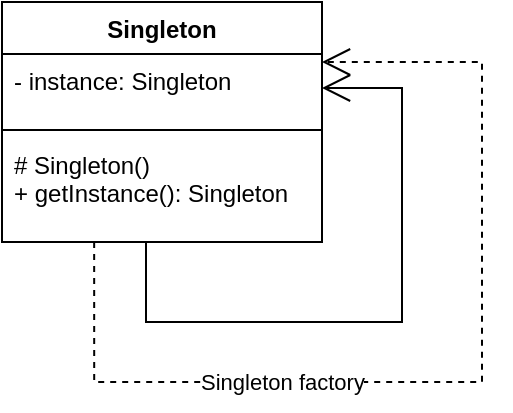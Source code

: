 <mxfile version="14.6.12" type="github" pages="9">
  <diagram id="twZEPwuQxhSnXWAY4kN0" name="Singleton">
    <mxGraphModel dx="1298" dy="699" grid="1" gridSize="10" guides="1" tooltips="1" connect="1" arrows="1" fold="1" page="1" pageScale="1" pageWidth="1654" pageHeight="1169" math="0" shadow="0">
      <root>
        <mxCell id="0" />
        <mxCell id="1" parent="0" />
        <mxCell id="mmbaHhEmWscXW386a2SN-1" value="Singleton" style="swimlane;fontStyle=1;align=center;verticalAlign=top;childLayout=stackLayout;horizontal=1;startSize=26;horizontalStack=0;resizeParent=1;resizeParentMax=0;resizeLast=0;collapsible=1;marginBottom=0;" parent="1" vertex="1">
          <mxGeometry x="290" y="290" width="160" height="120" as="geometry" />
        </mxCell>
        <mxCell id="mmbaHhEmWscXW386a2SN-2" value="- instance: Singleton" style="text;strokeColor=none;fillColor=none;align=left;verticalAlign=top;spacingLeft=4;spacingRight=4;overflow=hidden;rotatable=0;points=[[0,0.5],[1,0.5]];portConstraint=eastwest;" parent="mmbaHhEmWscXW386a2SN-1" vertex="1">
          <mxGeometry y="26" width="160" height="34" as="geometry" />
        </mxCell>
        <mxCell id="mmbaHhEmWscXW386a2SN-3" value="" style="line;strokeWidth=1;fillColor=none;align=left;verticalAlign=middle;spacingTop=-1;spacingLeft=3;spacingRight=3;rotatable=0;labelPosition=right;points=[];portConstraint=eastwest;" parent="mmbaHhEmWscXW386a2SN-1" vertex="1">
          <mxGeometry y="60" width="160" height="8" as="geometry" />
        </mxCell>
        <mxCell id="mmbaHhEmWscXW386a2SN-4" value="# Singleton()&#xa;+ getInstance(): Singleton" style="text;strokeColor=none;fillColor=none;align=left;verticalAlign=top;spacingLeft=4;spacingRight=4;overflow=hidden;rotatable=0;points=[[0,0.5],[1,0.5]];portConstraint=eastwest;" parent="mmbaHhEmWscXW386a2SN-1" vertex="1">
          <mxGeometry y="68" width="160" height="52" as="geometry" />
        </mxCell>
        <mxCell id="mmbaHhEmWscXW386a2SN-5" value="" style="endArrow=open;endFill=0;endSize=12;html=1;exitX=0.45;exitY=1;exitDx=0;exitDy=0;exitPerimeter=0;entryX=1;entryY=0.5;entryDx=0;entryDy=0;edgeStyle=orthogonalEdgeStyle;rounded=0;" parent="mmbaHhEmWscXW386a2SN-1" source="mmbaHhEmWscXW386a2SN-4" target="mmbaHhEmWscXW386a2SN-2" edge="1">
          <mxGeometry width="160" relative="1" as="geometry">
            <mxPoint x="70" y="140" as="sourcePoint" />
            <mxPoint x="230" y="140" as="targetPoint" />
            <Array as="points">
              <mxPoint x="72" y="160" />
              <mxPoint x="200" y="160" />
              <mxPoint x="200" y="43" />
            </Array>
          </mxGeometry>
        </mxCell>
        <mxCell id="mmbaHhEmWscXW386a2SN-6" value="" style="endArrow=open;endFill=0;endSize=12;html=1;exitX=0.288;exitY=1;exitDx=0;exitDy=0;exitPerimeter=0;entryX=1;entryY=0.25;entryDx=0;entryDy=0;edgeStyle=orthogonalEdgeStyle;rounded=0;dashed=1;" parent="mmbaHhEmWscXW386a2SN-1" source="mmbaHhEmWscXW386a2SN-4" target="mmbaHhEmWscXW386a2SN-1" edge="1">
          <mxGeometry width="160" relative="1" as="geometry">
            <mxPoint x="82" y="104" as="sourcePoint" />
            <mxPoint x="170" y="53" as="targetPoint" />
            <Array as="points">
              <mxPoint x="46" y="190" />
              <mxPoint x="240" y="190" />
              <mxPoint x="240" y="30" />
            </Array>
          </mxGeometry>
        </mxCell>
        <mxCell id="mmbaHhEmWscXW386a2SN-7" value="Singleton factory" style="edgeLabel;html=1;align=center;verticalAlign=middle;resizable=0;points=[];" parent="mmbaHhEmWscXW386a2SN-6" vertex="1" connectable="0">
          <mxGeometry x="-0.352" relative="1" as="geometry">
            <mxPoint as="offset" />
          </mxGeometry>
        </mxCell>
      </root>
    </mxGraphModel>
  </diagram>
  <diagram id="U7-SS5cu9LqVoOaTVAiP" name="Factory">
    <mxGraphModel dx="1298" dy="756" grid="1" gridSize="10" guides="1" tooltips="1" connect="1" arrows="1" fold="1" page="1" pageScale="1" pageWidth="1654" pageHeight="1169" math="0" shadow="0">
      <root>
        <mxCell id="k1Sg3c6y5s0nmIixpgvH-0" />
        <mxCell id="k1Sg3c6y5s0nmIixpgvH-1" parent="k1Sg3c6y5s0nmIixpgvH-0" />
        <mxCell id="k1Sg3c6y5s0nmIixpgvH-2" value="«interface»&lt;br&gt;&lt;b&gt;Product&lt;/b&gt;" style="html=1;" vertex="1" parent="k1Sg3c6y5s0nmIixpgvH-1">
          <mxGeometry x="300" y="200" width="110" height="50" as="geometry" />
        </mxCell>
        <mxCell id="k1Sg3c6y5s0nmIixpgvH-3" value="ConcreteProduct" style="swimlane;fontStyle=1;align=center;verticalAlign=top;childLayout=stackLayout;horizontal=1;startSize=26;horizontalStack=0;resizeParent=1;resizeParentMax=0;resizeLast=0;collapsible=1;marginBottom=0;" vertex="1" parent="k1Sg3c6y5s0nmIixpgvH-1">
          <mxGeometry x="275" y="350" width="160" height="60" as="geometry" />
        </mxCell>
        <mxCell id="k1Sg3c6y5s0nmIixpgvH-5" value="" style="line;strokeWidth=1;fillColor=none;align=left;verticalAlign=middle;spacingTop=-1;spacingLeft=3;spacingRight=3;rotatable=0;labelPosition=right;points=[];portConstraint=eastwest;" vertex="1" parent="k1Sg3c6y5s0nmIixpgvH-3">
          <mxGeometry y="26" width="160" height="8" as="geometry" />
        </mxCell>
        <mxCell id="k1Sg3c6y5s0nmIixpgvH-6" value="+ ConcreteProduct()" style="text;strokeColor=none;fillColor=none;align=left;verticalAlign=top;spacingLeft=4;spacingRight=4;overflow=hidden;rotatable=0;points=[[0,0.5],[1,0.5]];portConstraint=eastwest;" vertex="1" parent="k1Sg3c6y5s0nmIixpgvH-3">
          <mxGeometry y="34" width="160" height="26" as="geometry" />
        </mxCell>
        <mxCell id="k1Sg3c6y5s0nmIixpgvH-7" value="Extends" style="endArrow=block;endSize=16;endFill=0;html=1;dashed=1;exitX=0.5;exitY=0;exitDx=0;exitDy=0;entryX=0.5;entryY=1;entryDx=0;entryDy=0;" edge="1" parent="k1Sg3c6y5s0nmIixpgvH-1" source="k1Sg3c6y5s0nmIixpgvH-3" target="k1Sg3c6y5s0nmIixpgvH-2">
          <mxGeometry width="160" relative="1" as="geometry">
            <mxPoint x="330" y="320" as="sourcePoint" />
            <mxPoint x="490" y="320" as="targetPoint" />
          </mxGeometry>
        </mxCell>
        <mxCell id="k1Sg3c6y5s0nmIixpgvH-9" value="ConcreteCreator" style="swimlane;fontStyle=1;align=center;verticalAlign=top;childLayout=stackLayout;horizontal=1;startSize=26;horizontalStack=0;resizeParent=1;resizeParentMax=0;resizeLast=0;collapsible=1;marginBottom=0;" vertex="1" parent="k1Sg3c6y5s0nmIixpgvH-1">
          <mxGeometry x="580" y="350" width="160" height="60" as="geometry" />
        </mxCell>
        <mxCell id="k1Sg3c6y5s0nmIixpgvH-10" value="" style="line;strokeWidth=1;fillColor=none;align=left;verticalAlign=middle;spacingTop=-1;spacingLeft=3;spacingRight=3;rotatable=0;labelPosition=right;points=[];portConstraint=eastwest;" vertex="1" parent="k1Sg3c6y5s0nmIixpgvH-9">
          <mxGeometry y="26" width="160" height="8" as="geometry" />
        </mxCell>
        <mxCell id="k1Sg3c6y5s0nmIixpgvH-11" value="+ factoryMethod(): Product" style="text;strokeColor=none;fillColor=none;align=left;verticalAlign=top;spacingLeft=4;spacingRight=4;overflow=hidden;rotatable=0;points=[[0,0.5],[1,0.5]];portConstraint=eastwest;" vertex="1" parent="k1Sg3c6y5s0nmIixpgvH-9">
          <mxGeometry y="34" width="160" height="26" as="geometry" />
        </mxCell>
        <mxCell id="k1Sg3c6y5s0nmIixpgvH-16" value="«interface»&#xa;Product" style="swimlane;fontStyle=1;align=center;verticalAlign=top;childLayout=stackLayout;horizontal=1;startSize=40;horizontalStack=0;resizeParent=1;resizeParentMax=0;resizeLast=0;collapsible=1;marginBottom=0;" vertex="1" parent="k1Sg3c6y5s0nmIixpgvH-1">
          <mxGeometry x="580" y="202" width="160" height="70" as="geometry" />
        </mxCell>
        <mxCell id="k1Sg3c6y5s0nmIixpgvH-18" value="" style="line;strokeWidth=1;fillColor=none;align=left;verticalAlign=middle;spacingTop=-1;spacingLeft=3;spacingRight=3;rotatable=0;labelPosition=right;points=[];portConstraint=eastwest;" vertex="1" parent="k1Sg3c6y5s0nmIixpgvH-16">
          <mxGeometry y="40" width="160" height="4" as="geometry" />
        </mxCell>
        <mxCell id="k1Sg3c6y5s0nmIixpgvH-19" value="+ factoryMethod(): Product" style="text;strokeColor=none;fillColor=none;align=left;verticalAlign=top;spacingLeft=4;spacingRight=4;overflow=hidden;rotatable=0;points=[[0,0.5],[1,0.5]];portConstraint=eastwest;" vertex="1" parent="k1Sg3c6y5s0nmIixpgvH-16">
          <mxGeometry y="44" width="160" height="26" as="geometry" />
        </mxCell>
        <mxCell id="k1Sg3c6y5s0nmIixpgvH-21" value="Use" style="endArrow=open;endSize=12;dashed=1;html=1;exitX=0;exitY=0.5;exitDx=0;exitDy=0;entryX=1;entryY=0.75;entryDx=0;entryDy=0;" edge="1" parent="k1Sg3c6y5s0nmIixpgvH-1" source="k1Sg3c6y5s0nmIixpgvH-16" target="k1Sg3c6y5s0nmIixpgvH-2">
          <mxGeometry width="160" relative="1" as="geometry">
            <mxPoint x="460" y="250" as="sourcePoint" />
            <mxPoint x="620" y="250" as="targetPoint" />
          </mxGeometry>
        </mxCell>
        <mxCell id="k1Sg3c6y5s0nmIixpgvH-23" value="Extends" style="endArrow=block;endSize=16;endFill=0;html=1;dashed=1;exitX=0.5;exitY=0;exitDx=0;exitDy=0;entryX=0.5;entryY=1;entryDx=0;entryDy=0;entryPerimeter=0;" edge="1" parent="k1Sg3c6y5s0nmIixpgvH-1" source="k1Sg3c6y5s0nmIixpgvH-9" target="k1Sg3c6y5s0nmIixpgvH-19">
          <mxGeometry width="160" relative="1" as="geometry">
            <mxPoint x="620" y="310" as="sourcePoint" />
            <mxPoint x="780" y="310" as="targetPoint" />
          </mxGeometry>
        </mxCell>
        <mxCell id="k1Sg3c6y5s0nmIixpgvH-25" value="Use" style="endArrow=open;endSize=12;dashed=1;html=1;exitX=0;exitY=0.5;exitDx=0;exitDy=0;entryX=1;entryY=0.5;entryDx=0;entryDy=0;" edge="1" parent="k1Sg3c6y5s0nmIixpgvH-1" source="k1Sg3c6y5s0nmIixpgvH-11" target="k1Sg3c6y5s0nmIixpgvH-6">
          <mxGeometry width="160" relative="1" as="geometry">
            <mxPoint x="450" y="410" as="sourcePoint" />
            <mxPoint x="610" y="410" as="targetPoint" />
          </mxGeometry>
        </mxCell>
      </root>
    </mxGraphModel>
  </diagram>
  <diagram id="MvpRSZcJmniNaVyNcXdZ" name="Template Method">
    <mxGraphModel dx="1298" dy="756" grid="1" gridSize="10" guides="1" tooltips="1" connect="1" arrows="1" fold="1" page="1" pageScale="1" pageWidth="1654" pageHeight="1169" math="0" shadow="0">
      <root>
        <mxCell id="b8Y1HFPOMJvSWOu3Gp8Y-0" />
        <mxCell id="b8Y1HFPOMJvSWOu3Gp8Y-1" parent="b8Y1HFPOMJvSWOu3Gp8Y-0" />
        <mxCell id="b8Y1HFPOMJvSWOu3Gp8Y-2" value="&lt;&lt;abstract&gt;&gt;&#xa;TemplateMethod" style="swimlane;fontStyle=1;align=center;verticalAlign=top;childLayout=stackLayout;horizontal=1;startSize=40;horizontalStack=0;resizeParent=1;resizeParentMax=0;resizeLast=0;collapsible=1;marginBottom=0;" vertex="1" parent="b8Y1HFPOMJvSWOu3Gp8Y-1">
          <mxGeometry x="430" y="220" width="160" height="110" as="geometry" />
        </mxCell>
        <mxCell id="b8Y1HFPOMJvSWOu3Gp8Y-4" value="" style="line;strokeWidth=1;fillColor=none;align=left;verticalAlign=middle;spacingTop=-1;spacingLeft=3;spacingRight=3;rotatable=0;labelPosition=right;points=[];portConstraint=eastwest;" vertex="1" parent="b8Y1HFPOMJvSWOu3Gp8Y-2">
          <mxGeometry y="40" width="160" height="8" as="geometry" />
        </mxCell>
        <mxCell id="b8Y1HFPOMJvSWOu3Gp8Y-5" value="+ template(): void&#xa;- abstract calculate(): int&#xa;- abstract sum(): int" style="text;strokeColor=none;fillColor=none;align=left;verticalAlign=top;spacingLeft=4;spacingRight=4;overflow=hidden;rotatable=0;points=[[0,0.5],[1,0.5]];portConstraint=eastwest;" vertex="1" parent="b8Y1HFPOMJvSWOu3Gp8Y-2">
          <mxGeometry y="48" width="160" height="62" as="geometry" />
        </mxCell>
        <mxCell id="b8Y1HFPOMJvSWOu3Gp8Y-6" value="ConcreteMethod" style="swimlane;fontStyle=1;align=center;verticalAlign=top;childLayout=stackLayout;horizontal=1;startSize=26;horizontalStack=0;resizeParent=1;resizeParentMax=0;resizeLast=0;collapsible=1;marginBottom=0;" vertex="1" parent="b8Y1HFPOMJvSWOu3Gp8Y-1">
          <mxGeometry x="430" y="390" width="160" height="80" as="geometry" />
        </mxCell>
        <mxCell id="b8Y1HFPOMJvSWOu3Gp8Y-8" value="" style="line;strokeWidth=1;fillColor=none;align=left;verticalAlign=middle;spacingTop=-1;spacingLeft=3;spacingRight=3;rotatable=0;labelPosition=right;points=[];portConstraint=eastwest;" vertex="1" parent="b8Y1HFPOMJvSWOu3Gp8Y-6">
          <mxGeometry y="26" width="160" height="8" as="geometry" />
        </mxCell>
        <mxCell id="b8Y1HFPOMJvSWOu3Gp8Y-9" value="- calculate(): int&#xa;- sum(): int&#xa;" style="text;strokeColor=none;fillColor=none;align=left;verticalAlign=top;spacingLeft=4;spacingRight=4;overflow=hidden;rotatable=0;points=[[0,0.5],[1,0.5]];portConstraint=eastwest;" vertex="1" parent="b8Y1HFPOMJvSWOu3Gp8Y-6">
          <mxGeometry y="34" width="160" height="46" as="geometry" />
        </mxCell>
        <mxCell id="b8Y1HFPOMJvSWOu3Gp8Y-10" value="Extends" style="endArrow=block;endSize=16;endFill=0;html=1;dashed=1;exitX=0.5;exitY=0;exitDx=0;exitDy=0;" edge="1" parent="b8Y1HFPOMJvSWOu3Gp8Y-1" source="b8Y1HFPOMJvSWOu3Gp8Y-6" target="b8Y1HFPOMJvSWOu3Gp8Y-5">
          <mxGeometry width="160" relative="1" as="geometry">
            <mxPoint x="340" y="350" as="sourcePoint" />
            <mxPoint x="500" y="350" as="targetPoint" />
          </mxGeometry>
        </mxCell>
      </root>
    </mxGraphModel>
  </diagram>
  <diagram id="YNaN4cTQV6lD9GsgVWSG" name="Logic View">
    <mxGraphModel dx="1298" dy="756" grid="1" gridSize="10" guides="1" tooltips="1" connect="1" arrows="1" fold="1" page="1" pageScale="1" pageWidth="1654" pageHeight="1169" math="0" shadow="0">
      <root>
        <mxCell id="KRp6WCeqm1JWGEbgfgpx-0" />
        <mxCell id="KRp6WCeqm1JWGEbgfgpx-1" parent="KRp6WCeqm1JWGEbgfgpx-0" />
        <mxCell id="KRp6WCeqm1JWGEbgfgpx-6" value="GameMenuController" style="swimlane;fontStyle=1;align=center;verticalAlign=top;childLayout=stackLayout;horizontal=1;startSize=26;horizontalStack=0;resizeParent=1;resizeParentMax=0;resizeLast=0;collapsible=1;marginBottom=0;" vertex="1" parent="KRp6WCeqm1JWGEbgfgpx-1">
          <mxGeometry x="490" y="330" width="200" height="100" as="geometry" />
        </mxCell>
        <mxCell id="KRp6WCeqm1JWGEbgfgpx-8" value="" style="line;strokeWidth=1;fillColor=none;align=left;verticalAlign=middle;spacingTop=-1;spacingLeft=3;spacingRight=3;rotatable=0;labelPosition=right;points=[];portConstraint=eastwest;" vertex="1" parent="KRp6WCeqm1JWGEbgfgpx-6">
          <mxGeometry y="26" width="200" height="8" as="geometry" />
        </mxCell>
        <mxCell id="KRp6WCeqm1JWGEbgfgpx-9" value="+ selectGamePressed(): void&#xa;+ logout(): void&#xa;+ settingsPressed(): void&#xa;+ login(username, password): void" style="text;strokeColor=none;fillColor=none;align=left;verticalAlign=top;spacingLeft=4;spacingRight=4;overflow=hidden;rotatable=0;points=[[0,0.5],[1,0.5]];portConstraint=eastwest;" vertex="1" parent="KRp6WCeqm1JWGEbgfgpx-6">
          <mxGeometry y="34" width="200" height="66" as="geometry" />
        </mxCell>
        <mxCell id="KRp6WCeqm1JWGEbgfgpx-54" style="edgeStyle=orthogonalEdgeStyle;rounded=0;orthogonalLoop=1;jettySize=auto;html=1;entryX=1;entryY=0.75;entryDx=0;entryDy=0;dashed=1;endArrow=open;endFill=0;" edge="1" parent="KRp6WCeqm1JWGEbgfgpx-1" source="KRp6WCeqm1JWGEbgfgpx-13" target="KRp6WCeqm1JWGEbgfgpx-43">
          <mxGeometry relative="1" as="geometry" />
        </mxCell>
        <mxCell id="KRp6WCeqm1JWGEbgfgpx-55" value="Notifies" style="edgeLabel;html=1;align=center;verticalAlign=middle;resizable=0;points=[];" vertex="1" connectable="0" parent="KRp6WCeqm1JWGEbgfgpx-54">
          <mxGeometry x="0.313" y="2" relative="1" as="geometry">
            <mxPoint as="offset" />
          </mxGeometry>
        </mxCell>
        <mxCell id="KRp6WCeqm1JWGEbgfgpx-13" value="UserModel" style="swimlane;fontStyle=1;align=center;verticalAlign=top;childLayout=stackLayout;horizontal=1;startSize=26;horizontalStack=0;resizeParent=1;resizeParentMax=0;resizeLast=0;collapsible=1;marginBottom=0;" vertex="1" parent="KRp6WCeqm1JWGEbgfgpx-1">
          <mxGeometry x="800" y="350" width="160" height="130" as="geometry" />
        </mxCell>
        <mxCell id="KRp6WCeqm1JWGEbgfgpx-14" value="+ userInfo: UserInformation" style="text;strokeColor=none;fillColor=none;align=left;verticalAlign=top;spacingLeft=4;spacingRight=4;overflow=hidden;rotatable=0;points=[[0,0.5],[1,0.5]];portConstraint=eastwest;" vertex="1" parent="KRp6WCeqm1JWGEbgfgpx-13">
          <mxGeometry y="26" width="160" height="26" as="geometry" />
        </mxCell>
        <mxCell id="KRp6WCeqm1JWGEbgfgpx-15" value="" style="line;strokeWidth=1;fillColor=none;align=left;verticalAlign=middle;spacingTop=-1;spacingLeft=3;spacingRight=3;rotatable=0;labelPosition=right;points=[];portConstraint=eastwest;" vertex="1" parent="KRp6WCeqm1JWGEbgfgpx-13">
          <mxGeometry y="52" width="160" height="8" as="geometry" />
        </mxCell>
        <mxCell id="KRp6WCeqm1JWGEbgfgpx-16" value="+ setName(name):void&#xa;+ getName(): String&#xa;+ setUser(user): void&#xa;+ authenticate(u, p): void" style="text;strokeColor=none;fillColor=none;align=left;verticalAlign=top;spacingLeft=4;spacingRight=4;overflow=hidden;rotatable=0;points=[[0,0.5],[1,0.5]];portConstraint=eastwest;" vertex="1" parent="KRp6WCeqm1JWGEbgfgpx-13">
          <mxGeometry y="60" width="160" height="70" as="geometry" />
        </mxCell>
        <mxCell id="KRp6WCeqm1JWGEbgfgpx-17" value="Use" style="endArrow=open;endSize=12;dashed=1;html=1;exitX=0.455;exitY=1.03;exitDx=0;exitDy=0;exitPerimeter=0;entryX=0;entryY=0.5;entryDx=0;entryDy=0;edgeStyle=orthogonalEdgeStyle;rounded=0;" edge="1" parent="KRp6WCeqm1JWGEbgfgpx-1" source="KRp6WCeqm1JWGEbgfgpx-9" target="KRp6WCeqm1JWGEbgfgpx-16">
          <mxGeometry width="160" relative="1" as="geometry">
            <mxPoint x="550" y="530" as="sourcePoint" />
            <mxPoint x="710" y="530" as="targetPoint" />
            <Array as="points">
              <mxPoint x="581" y="480" />
              <mxPoint x="755" y="480" />
              <mxPoint x="755" y="445" />
            </Array>
          </mxGeometry>
        </mxCell>
        <mxCell id="KRp6WCeqm1JWGEbgfgpx-18" value="Use" style="endArrow=open;endSize=12;dashed=1;html=1;exitX=0.513;exitY=1;exitDx=0;exitDy=0;exitPerimeter=0;entryX=0.5;entryY=0;entryDx=0;entryDy=0;endFill=0;" edge="1" parent="KRp6WCeqm1JWGEbgfgpx-1" target="KRp6WCeqm1JWGEbgfgpx-6">
          <mxGeometry width="160" relative="1" as="geometry">
            <mxPoint x="592.08" y="276" as="sourcePoint" />
            <mxPoint x="390" y="370" as="targetPoint" />
          </mxGeometry>
        </mxCell>
        <mxCell id="KRp6WCeqm1JWGEbgfgpx-19" value="Extends" style="endArrow=block;endSize=16;endFill=0;html=1;dashed=1;entryX=1;entryY=0.5;entryDx=0;entryDy=0;exitX=0;exitY=0.5;exitDx=0;exitDy=0;" edge="1" parent="KRp6WCeqm1JWGEbgfgpx-1" source="KRp6WCeqm1JWGEbgfgpx-9" target="KRp6WCeqm1JWGEbgfgpx-24">
          <mxGeometry width="160" relative="1" as="geometry">
            <mxPoint x="450" y="350" as="sourcePoint" />
            <mxPoint x="470" y="379.5" as="targetPoint" />
          </mxGeometry>
        </mxCell>
        <mxCell id="KRp6WCeqm1JWGEbgfgpx-23" value="BaseController" style="swimlane;fontStyle=1;align=center;verticalAlign=top;childLayout=stackLayout;horizontal=1;startSize=26;horizontalStack=0;resizeParent=1;resizeParentMax=0;resizeLast=0;collapsible=1;marginBottom=0;" vertex="1" parent="KRp6WCeqm1JWGEbgfgpx-1">
          <mxGeometry x="190" y="360" width="180" height="82" as="geometry" />
        </mxCell>
        <mxCell id="KRp6WCeqm1JWGEbgfgpx-24" value=" " style="text;strokeColor=none;fillColor=none;align=left;verticalAlign=top;spacingLeft=4;spacingRight=4;overflow=hidden;rotatable=0;points=[[0,0.5],[1,0.5]];portConstraint=eastwest;" vertex="1" parent="KRp6WCeqm1JWGEbgfgpx-23">
          <mxGeometry y="26" width="180" height="22" as="geometry" />
        </mxCell>
        <mxCell id="KRp6WCeqm1JWGEbgfgpx-25" value="" style="line;strokeWidth=1;fillColor=none;align=left;verticalAlign=middle;spacingTop=-1;spacingLeft=3;spacingRight=3;rotatable=0;labelPosition=right;points=[];portConstraint=eastwest;" vertex="1" parent="KRp6WCeqm1JWGEbgfgpx-23">
          <mxGeometry y="48" width="180" height="8" as="geometry" />
        </mxCell>
        <mxCell id="KRp6WCeqm1JWGEbgfgpx-26" value="# BaseController(BaseView)" style="text;strokeColor=none;fillColor=none;align=left;verticalAlign=top;spacingLeft=4;spacingRight=4;overflow=hidden;rotatable=0;points=[[0,0.5],[1,0.5]];portConstraint=eastwest;" vertex="1" parent="KRp6WCeqm1JWGEbgfgpx-23">
          <mxGeometry y="56" width="180" height="26" as="geometry" />
        </mxCell>
        <mxCell id="KRp6WCeqm1JWGEbgfgpx-32" value="abstract BaseView" style="swimlane;fontStyle=1;align=center;verticalAlign=top;childLayout=stackLayout;horizontal=1;startSize=26;horizontalStack=0;resizeParent=1;resizeParentMax=0;resizeLast=0;collapsible=1;marginBottom=0;" vertex="1" parent="KRp6WCeqm1JWGEbgfgpx-1">
          <mxGeometry x="190" y="148" width="180" height="130" as="geometry" />
        </mxCell>
        <mxCell id="KRp6WCeqm1JWGEbgfgpx-33" value=" " style="text;strokeColor=none;fillColor=none;align=left;verticalAlign=top;spacingLeft=4;spacingRight=4;overflow=hidden;rotatable=0;points=[[0,0.5],[1,0.5]];portConstraint=eastwest;" vertex="1" parent="KRp6WCeqm1JWGEbgfgpx-32">
          <mxGeometry y="26" width="180" height="22" as="geometry" />
        </mxCell>
        <mxCell id="KRp6WCeqm1JWGEbgfgpx-34" value="" style="line;strokeWidth=1;fillColor=none;align=left;verticalAlign=middle;spacingTop=-1;spacingLeft=3;spacingRight=3;rotatable=0;labelPosition=right;points=[];portConstraint=eastwest;" vertex="1" parent="KRp6WCeqm1JWGEbgfgpx-32">
          <mxGeometry y="48" width="180" height="8" as="geometry" />
        </mxCell>
        <mxCell id="KRp6WCeqm1JWGEbgfgpx-35" value="+ dispose(): void&#xa;+ render(): void&#xa;+ abstract onUpdate(&#xa;Observable): void" style="text;strokeColor=none;fillColor=none;align=left;verticalAlign=top;spacingLeft=4;spacingRight=4;overflow=hidden;rotatable=0;points=[[0,0.5],[1,0.5]];portConstraint=eastwest;" vertex="1" parent="KRp6WCeqm1JWGEbgfgpx-32">
          <mxGeometry y="56" width="180" height="74" as="geometry" />
        </mxCell>
        <mxCell id="KRp6WCeqm1JWGEbgfgpx-37" value="Extends" style="endArrow=block;endSize=16;endFill=0;html=1;dashed=1;" edge="1" parent="KRp6WCeqm1JWGEbgfgpx-1">
          <mxGeometry width="160" relative="1" as="geometry">
            <mxPoint x="500" y="247" as="sourcePoint" />
            <mxPoint x="370" y="247" as="targetPoint" />
          </mxGeometry>
        </mxCell>
        <mxCell id="KRp6WCeqm1JWGEbgfgpx-38" value="Use" style="endArrow=open;endSize=12;dashed=1;html=1;exitX=0.5;exitY=0;exitDx=0;exitDy=0;entryX=0.5;entryY=1.038;entryDx=0;entryDy=0;entryPerimeter=0;" edge="1" parent="KRp6WCeqm1JWGEbgfgpx-1" source="KRp6WCeqm1JWGEbgfgpx-23" target="KRp6WCeqm1JWGEbgfgpx-35">
          <mxGeometry width="160" relative="1" as="geometry">
            <mxPoint x="270" y="320" as="sourcePoint" />
            <mxPoint x="430" y="320" as="targetPoint" />
          </mxGeometry>
        </mxCell>
        <mxCell id="KRp6WCeqm1JWGEbgfgpx-40" value="«interface»&lt;br&gt;&lt;b&gt;Observable&lt;/b&gt;" style="html=1;" vertex="1" parent="KRp6WCeqm1JWGEbgfgpx-1">
          <mxGeometry x="1085" y="280" width="110" height="50" as="geometry" />
        </mxCell>
        <mxCell id="KRp6WCeqm1JWGEbgfgpx-41" value="Use" style="endArrow=open;endSize=12;dashed=1;html=1;exitX=0.5;exitY=0;exitDx=0;exitDy=0;entryX=1;entryY=0.5;entryDx=0;entryDy=0;rounded=0;edgeStyle=orthogonalEdgeStyle;" edge="1" parent="KRp6WCeqm1JWGEbgfgpx-1" source="KRp6WCeqm1JWGEbgfgpx-40" target="KRp6WCeqm1JWGEbgfgpx-33">
          <mxGeometry width="160" relative="1" as="geometry">
            <mxPoint x="870" y="280" as="sourcePoint" />
            <mxPoint x="680" y="233" as="targetPoint" />
          </mxGeometry>
        </mxCell>
        <mxCell id="KRp6WCeqm1JWGEbgfgpx-43" value="GameMenuView" style="swimlane;fontStyle=1;align=center;verticalAlign=top;childLayout=stackLayout;horizontal=1;startSize=26;horizontalStack=0;resizeParent=1;resizeParentMax=0;resizeLast=0;collapsible=1;marginBottom=0;" vertex="1" parent="KRp6WCeqm1JWGEbgfgpx-1">
          <mxGeometry x="500" y="198" width="180" height="80" as="geometry" />
        </mxCell>
        <mxCell id="KRp6WCeqm1JWGEbgfgpx-44" value=" " style="text;strokeColor=none;fillColor=none;align=left;verticalAlign=top;spacingLeft=4;spacingRight=4;overflow=hidden;rotatable=0;points=[[0,0.5],[1,0.5]];portConstraint=eastwest;" vertex="1" parent="KRp6WCeqm1JWGEbgfgpx-43">
          <mxGeometry y="26" width="180" height="4" as="geometry" />
        </mxCell>
        <mxCell id="KRp6WCeqm1JWGEbgfgpx-45" value="" style="line;strokeWidth=1;fillColor=none;align=left;verticalAlign=middle;spacingTop=-1;spacingLeft=3;spacingRight=3;rotatable=0;labelPosition=right;points=[];portConstraint=eastwest;" vertex="1" parent="KRp6WCeqm1JWGEbgfgpx-43">
          <mxGeometry y="30" width="180" height="30" as="geometry" />
        </mxCell>
        <mxCell id="KRp6WCeqm1JWGEbgfgpx-48" value="- onUpdate(UserModel): void" style="text;html=1;align=center;verticalAlign=middle;resizable=0;points=[];autosize=1;strokeColor=none;" vertex="1" parent="KRp6WCeqm1JWGEbgfgpx-43">
          <mxGeometry y="60" width="180" height="20" as="geometry" />
        </mxCell>
        <mxCell id="KRp6WCeqm1JWGEbgfgpx-49" value="BaseModel" style="swimlane;fontStyle=1;align=center;verticalAlign=top;childLayout=stackLayout;horizontal=1;startSize=26;horizontalStack=0;resizeParent=1;resizeParentMax=0;resizeLast=0;collapsible=1;marginBottom=0;" vertex="1" parent="KRp6WCeqm1JWGEbgfgpx-1">
          <mxGeometry x="1050" y="406" width="180" height="60" as="geometry" />
        </mxCell>
        <mxCell id="KRp6WCeqm1JWGEbgfgpx-50" value="- api: DbgpApi" style="text;strokeColor=none;fillColor=none;align=left;verticalAlign=top;spacingLeft=4;spacingRight=4;overflow=hidden;rotatable=0;points=[[0,0.5],[1,0.5]];portConstraint=eastwest;" vertex="1" parent="KRp6WCeqm1JWGEbgfgpx-49">
          <mxGeometry y="26" width="180" height="26" as="geometry" />
        </mxCell>
        <mxCell id="KRp6WCeqm1JWGEbgfgpx-51" value="" style="line;strokeWidth=1;fillColor=none;align=left;verticalAlign=middle;spacingTop=-1;spacingLeft=3;spacingRight=3;rotatable=0;labelPosition=right;points=[];portConstraint=eastwest;" vertex="1" parent="KRp6WCeqm1JWGEbgfgpx-49">
          <mxGeometry y="52" width="180" height="8" as="geometry" />
        </mxCell>
        <mxCell id="KRp6WCeqm1JWGEbgfgpx-53" value="Extends" style="endArrow=block;endSize=16;endFill=0;html=1;dashed=1;exitX=1;exitY=0.5;exitDx=0;exitDy=0;entryX=0;entryY=0.5;entryDx=0;entryDy=0;" edge="1" parent="KRp6WCeqm1JWGEbgfgpx-1" source="KRp6WCeqm1JWGEbgfgpx-16" target="KRp6WCeqm1JWGEbgfgpx-50">
          <mxGeometry width="160" relative="1" as="geometry">
            <mxPoint x="1030" y="510" as="sourcePoint" />
            <mxPoint x="1190" y="510" as="targetPoint" />
          </mxGeometry>
        </mxCell>
        <mxCell id="KRp6WCeqm1JWGEbgfgpx-56" value="Extends" style="endArrow=block;endSize=16;endFill=0;html=1;dashed=1;exitX=0.5;exitY=0;exitDx=0;exitDy=0;entryX=0.5;entryY=1;entryDx=0;entryDy=0;" edge="1" parent="KRp6WCeqm1JWGEbgfgpx-1" source="KRp6WCeqm1JWGEbgfgpx-49" target="KRp6WCeqm1JWGEbgfgpx-40">
          <mxGeometry width="160" relative="1" as="geometry">
            <mxPoint x="1120" y="370" as="sourcePoint" />
            <mxPoint x="1280" y="370" as="targetPoint" />
          </mxGeometry>
        </mxCell>
        <mxCell id="KRp6WCeqm1JWGEbgfgpx-57" value="DbgpConnection" style="swimlane;fontStyle=1;align=center;verticalAlign=top;childLayout=stackLayout;horizontal=1;startSize=26;horizontalStack=0;resizeParent=1;resizeParentMax=0;resizeLast=0;collapsible=1;marginBottom=0;" vertex="1" parent="KRp6WCeqm1JWGEbgfgpx-1">
          <mxGeometry x="1054" y="570" width="160" height="130" as="geometry" />
        </mxCell>
        <mxCell id="KRp6WCeqm1JWGEbgfgpx-58" value="- client: HttpClient" style="text;strokeColor=none;fillColor=none;align=left;verticalAlign=top;spacingLeft=4;spacingRight=4;overflow=hidden;rotatable=0;points=[[0,0.5],[1,0.5]];portConstraint=eastwest;" vertex="1" parent="KRp6WCeqm1JWGEbgfgpx-57">
          <mxGeometry y="26" width="160" height="26" as="geometry" />
        </mxCell>
        <mxCell id="KRp6WCeqm1JWGEbgfgpx-59" value="" style="line;strokeWidth=1;fillColor=none;align=left;verticalAlign=middle;spacingTop=-1;spacingLeft=3;spacingRight=3;rotatable=0;labelPosition=right;points=[];portConstraint=eastwest;" vertex="1" parent="KRp6WCeqm1JWGEbgfgpx-57">
          <mxGeometry y="52" width="160" height="8" as="geometry" />
        </mxCell>
        <mxCell id="KRp6WCeqm1JWGEbgfgpx-60" value="+ post(T t): T&#xa;+ get(): T&#xa;+ getAll(): List&lt;T&gt;&#xa;+ put(T t): T" style="text;strokeColor=none;fillColor=none;align=left;verticalAlign=top;spacingLeft=4;spacingRight=4;overflow=hidden;rotatable=0;points=[[0,0.5],[1,0.5]];portConstraint=eastwest;" vertex="1" parent="KRp6WCeqm1JWGEbgfgpx-57">
          <mxGeometry y="60" width="160" height="70" as="geometry" />
        </mxCell>
        <mxCell id="KRp6WCeqm1JWGEbgfgpx-61" value="Use" style="endArrow=open;endSize=12;dashed=1;html=1;exitX=0.467;exitY=0.75;exitDx=0;exitDy=0;exitPerimeter=0;entryX=0.5;entryY=0;entryDx=0;entryDy=0;" edge="1" parent="KRp6WCeqm1JWGEbgfgpx-1" source="KRp6WCeqm1JWGEbgfgpx-51" target="KRp6WCeqm1JWGEbgfgpx-57">
          <mxGeometry width="160" relative="1" as="geometry">
            <mxPoint x="1134.06" y="492" as="sourcePoint" />
            <mxPoint x="1300" y="530" as="targetPoint" />
          </mxGeometry>
        </mxCell>
      </root>
    </mxGraphModel>
  </diagram>
  <diagram name="Logic View 2" id="TeDjnB_1-watUwQ-Xf4r">
    <mxGraphModel dx="1298" dy="699" grid="1" gridSize="10" guides="1" tooltips="1" connect="1" arrows="1" fold="1" page="1" pageScale="1" pageWidth="1654" pageHeight="1169" math="0" shadow="0">
      <root>
        <mxCell id="dRrTEJTSYGqODHD4L1IL-0" />
        <mxCell id="dRrTEJTSYGqODHD4L1IL-1" parent="dRrTEJTSYGqODHD4L1IL-0" />
        <mxCell id="dRrTEJTSYGqODHD4L1IL-5" style="edgeStyle=orthogonalEdgeStyle;rounded=0;orthogonalLoop=1;jettySize=auto;html=1;entryX=1;entryY=0.75;entryDx=0;entryDy=0;dashed=1;endArrow=open;endFill=0;exitX=1;exitY=0.5;exitDx=0;exitDy=0;" parent="dRrTEJTSYGqODHD4L1IL-1" source="dRrTEJTSYGqODHD4L1IL-8" target="dRrTEJTSYGqODHD4L1IL-26" edge="1">
          <mxGeometry relative="1" as="geometry" />
        </mxCell>
        <mxCell id="dRrTEJTSYGqODHD4L1IL-6" value="Notifies" style="edgeLabel;html=1;align=center;verticalAlign=middle;resizable=0;points=[];" parent="dRrTEJTSYGqODHD4L1IL-5" vertex="1" connectable="0">
          <mxGeometry x="0.313" y="2" relative="1" as="geometry">
            <mxPoint as="offset" />
          </mxGeometry>
        </mxCell>
        <mxCell id="dRrTEJTSYGqODHD4L1IL-7" value="User" style="swimlane;fontStyle=1;align=center;verticalAlign=top;childLayout=stackLayout;horizontal=1;startSize=26;horizontalStack=0;resizeParent=1;resizeParentMax=0;resizeLast=0;collapsible=1;marginBottom=0;" parent="dRrTEJTSYGqODHD4L1IL-1" vertex="1">
          <mxGeometry x="790" y="350" width="160" height="130" as="geometry" />
        </mxCell>
        <mxCell id="dRrTEJTSYGqODHD4L1IL-8" value="+ userInfo: UserInformation" style="text;strokeColor=none;fillColor=none;align=left;verticalAlign=top;spacingLeft=4;spacingRight=4;overflow=hidden;rotatable=0;points=[[0,0.5],[1,0.5]];portConstraint=eastwest;" parent="dRrTEJTSYGqODHD4L1IL-7" vertex="1">
          <mxGeometry y="26" width="160" height="26" as="geometry" />
        </mxCell>
        <mxCell id="dRrTEJTSYGqODHD4L1IL-9" value="" style="line;strokeWidth=1;fillColor=none;align=left;verticalAlign=middle;spacingTop=-1;spacingLeft=3;spacingRight=3;rotatable=0;labelPosition=right;points=[];portConstraint=eastwest;" parent="dRrTEJTSYGqODHD4L1IL-7" vertex="1">
          <mxGeometry y="52" width="160" height="8" as="geometry" />
        </mxCell>
        <mxCell id="dRrTEJTSYGqODHD4L1IL-10" value="+ setName(name):void&#xa;+ getName(): String&#xa;+ setUser(user): void&#xa;+ authenticate(u, p): void" style="text;strokeColor=none;fillColor=none;align=left;verticalAlign=top;spacingLeft=4;spacingRight=4;overflow=hidden;rotatable=0;points=[[0,0.5],[1,0.5]];portConstraint=eastwest;" parent="dRrTEJTSYGqODHD4L1IL-7" vertex="1">
          <mxGeometry y="60" width="160" height="70" as="geometry" />
        </mxCell>
        <mxCell id="dRrTEJTSYGqODHD4L1IL-11" value="" style="endArrow=open;endSize=12;dashed=1;html=1;entryX=0;entryY=0.5;entryDx=0;entryDy=0;edgeStyle=orthogonalEdgeStyle;rounded=0;" parent="dRrTEJTSYGqODHD4L1IL-1" target="dRrTEJTSYGqODHD4L1IL-10" edge="1">
          <mxGeometry x="-0.238" width="160" relative="1" as="geometry">
            <mxPoint x="590" y="530" as="sourcePoint" />
            <mxPoint x="710" y="530" as="targetPoint" />
            <Array as="points">
              <mxPoint x="601" y="530" />
              <mxPoint x="760" y="530" />
              <mxPoint x="760" y="445" />
            </Array>
            <mxPoint as="offset" />
          </mxGeometry>
        </mxCell>
        <mxCell id="dRrTEJTSYGqODHD4L1IL-12" value="Use" style="endArrow=open;endSize=12;dashed=1;html=1;exitX=0.513;exitY=1;exitDx=0;exitDy=0;exitPerimeter=0;entryX=0.5;entryY=0;entryDx=0;entryDy=0;endFill=0;" parent="dRrTEJTSYGqODHD4L1IL-1" edge="1">
          <mxGeometry width="160" relative="1" as="geometry">
            <mxPoint x="592.08" y="276" as="sourcePoint" />
            <mxPoint x="590" y="330" as="targetPoint" />
          </mxGeometry>
        </mxCell>
        <mxCell id="dRrTEJTSYGqODHD4L1IL-13" value="Extends" style="endArrow=block;endSize=16;endFill=0;html=1;dashed=1;entryX=1;entryY=0.5;entryDx=0;entryDy=0;exitX=0;exitY=0.5;exitDx=0;exitDy=0;" parent="dRrTEJTSYGqODHD4L1IL-1" source="dRrTEJTSYGqODHD4L1IL-42" target="dRrTEJTSYGqODHD4L1IL-15" edge="1">
          <mxGeometry width="160" relative="1" as="geometry">
            <mxPoint x="490" y="397" as="sourcePoint" />
            <mxPoint x="470" y="379.5" as="targetPoint" />
          </mxGeometry>
        </mxCell>
        <mxCell id="dRrTEJTSYGqODHD4L1IL-14" value="BaseController" style="swimlane;fontStyle=1;align=center;verticalAlign=top;childLayout=stackLayout;horizontal=1;startSize=26;horizontalStack=0;resizeParent=1;resizeParentMax=0;resizeLast=0;collapsible=1;marginBottom=0;" parent="dRrTEJTSYGqODHD4L1IL-1" vertex="1">
          <mxGeometry x="190" y="358" width="180" height="82" as="geometry" />
        </mxCell>
        <mxCell id="dRrTEJTSYGqODHD4L1IL-15" value=" " style="text;strokeColor=none;fillColor=none;align=left;verticalAlign=top;spacingLeft=4;spacingRight=4;overflow=hidden;rotatable=0;points=[[0,0.5],[1,0.5]];portConstraint=eastwest;" parent="dRrTEJTSYGqODHD4L1IL-14" vertex="1">
          <mxGeometry y="26" width="180" height="22" as="geometry" />
        </mxCell>
        <mxCell id="dRrTEJTSYGqODHD4L1IL-16" value="" style="line;strokeWidth=1;fillColor=none;align=left;verticalAlign=middle;spacingTop=-1;spacingLeft=3;spacingRight=3;rotatable=0;labelPosition=right;points=[];portConstraint=eastwest;" parent="dRrTEJTSYGqODHD4L1IL-14" vertex="1">
          <mxGeometry y="48" width="180" height="8" as="geometry" />
        </mxCell>
        <mxCell id="dRrTEJTSYGqODHD4L1IL-17" value="# BaseController(BaseView)" style="text;strokeColor=none;fillColor=none;align=left;verticalAlign=top;spacingLeft=4;spacingRight=4;overflow=hidden;rotatable=0;points=[[0,0.5],[1,0.5]];portConstraint=eastwest;" parent="dRrTEJTSYGqODHD4L1IL-14" vertex="1">
          <mxGeometry y="56" width="180" height="26" as="geometry" />
        </mxCell>
        <mxCell id="dRrTEJTSYGqODHD4L1IL-18" value="abstract BaseView" style="swimlane;fontStyle=1;align=center;verticalAlign=top;childLayout=stackLayout;horizontal=1;startSize=26;horizontalStack=0;resizeParent=1;resizeParentMax=0;resizeLast=0;collapsible=1;marginBottom=0;" parent="dRrTEJTSYGqODHD4L1IL-1" vertex="1">
          <mxGeometry x="190" y="148" width="180" height="130" as="geometry" />
        </mxCell>
        <mxCell id="dRrTEJTSYGqODHD4L1IL-19" value=" " style="text;strokeColor=none;fillColor=none;align=left;verticalAlign=top;spacingLeft=4;spacingRight=4;overflow=hidden;rotatable=0;points=[[0,0.5],[1,0.5]];portConstraint=eastwest;" parent="dRrTEJTSYGqODHD4L1IL-18" vertex="1">
          <mxGeometry y="26" width="180" height="22" as="geometry" />
        </mxCell>
        <mxCell id="dRrTEJTSYGqODHD4L1IL-20" value="" style="line;strokeWidth=1;fillColor=none;align=left;verticalAlign=middle;spacingTop=-1;spacingLeft=3;spacingRight=3;rotatable=0;labelPosition=right;points=[];portConstraint=eastwest;" parent="dRrTEJTSYGqODHD4L1IL-18" vertex="1">
          <mxGeometry y="48" width="180" height="8" as="geometry" />
        </mxCell>
        <mxCell id="dRrTEJTSYGqODHD4L1IL-21" value="+ dispose(): void&#xa;+ render(): void&#xa;+ abstract onUpdate(&#xa;Observable): void" style="text;strokeColor=none;fillColor=none;align=left;verticalAlign=top;spacingLeft=4;spacingRight=4;overflow=hidden;rotatable=0;points=[[0,0.5],[1,0.5]];portConstraint=eastwest;" parent="dRrTEJTSYGqODHD4L1IL-18" vertex="1">
          <mxGeometry y="56" width="180" height="74" as="geometry" />
        </mxCell>
        <mxCell id="dRrTEJTSYGqODHD4L1IL-22" value="Extends" style="endArrow=block;endSize=16;endFill=0;html=1;dashed=1;" parent="dRrTEJTSYGqODHD4L1IL-1" edge="1">
          <mxGeometry width="160" relative="1" as="geometry">
            <mxPoint x="500" y="247" as="sourcePoint" />
            <mxPoint x="370" y="247" as="targetPoint" />
          </mxGeometry>
        </mxCell>
        <mxCell id="dRrTEJTSYGqODHD4L1IL-23" value="Use" style="endArrow=open;endSize=12;dashed=1;html=1;exitX=0.5;exitY=0;exitDx=0;exitDy=0;entryX=0.5;entryY=1.038;entryDx=0;entryDy=0;entryPerimeter=0;" parent="dRrTEJTSYGqODHD4L1IL-1" source="dRrTEJTSYGqODHD4L1IL-14" target="dRrTEJTSYGqODHD4L1IL-21" edge="1">
          <mxGeometry width="160" relative="1" as="geometry">
            <mxPoint x="270" y="320" as="sourcePoint" />
            <mxPoint x="430" y="320" as="targetPoint" />
          </mxGeometry>
        </mxCell>
        <mxCell id="dRrTEJTSYGqODHD4L1IL-24" value="&lt;b&gt;Observable&lt;/b&gt;" style="html=1;" parent="dRrTEJTSYGqODHD4L1IL-1" vertex="1">
          <mxGeometry x="1085" y="290" width="110" height="40" as="geometry" />
        </mxCell>
        <mxCell id="dRrTEJTSYGqODHD4L1IL-25" value="Use" style="endArrow=open;endSize=12;dashed=1;html=1;exitX=0.5;exitY=0;exitDx=0;exitDy=0;entryX=1;entryY=0.5;entryDx=0;entryDy=0;rounded=0;edgeStyle=orthogonalEdgeStyle;" parent="dRrTEJTSYGqODHD4L1IL-1" source="dRrTEJTSYGqODHD4L1IL-24" target="dRrTEJTSYGqODHD4L1IL-19" edge="1">
          <mxGeometry width="160" relative="1" as="geometry">
            <mxPoint x="870" y="280" as="sourcePoint" />
            <mxPoint x="680" y="233" as="targetPoint" />
          </mxGeometry>
        </mxCell>
        <mxCell id="dRrTEJTSYGqODHD4L1IL-26" value="GameView" style="swimlane;fontStyle=1;align=center;verticalAlign=top;childLayout=stackLayout;horizontal=1;startSize=26;horizontalStack=0;resizeParent=1;resizeParentMax=0;resizeLast=0;collapsible=1;marginBottom=0;" parent="dRrTEJTSYGqODHD4L1IL-1" vertex="1">
          <mxGeometry x="500" y="198" width="180" height="76" as="geometry" />
        </mxCell>
        <mxCell id="dRrTEJTSYGqODHD4L1IL-28" value="" style="line;strokeWidth=1;fillColor=none;align=left;verticalAlign=middle;spacingTop=-1;spacingLeft=3;spacingRight=3;rotatable=0;labelPosition=right;points=[];portConstraint=eastwest;" parent="dRrTEJTSYGqODHD4L1IL-26" vertex="1">
          <mxGeometry y="26" width="180" height="30" as="geometry" />
        </mxCell>
        <mxCell id="dRrTEJTSYGqODHD4L1IL-29" value="- onUpdate(Observable o): void" style="text;html=1;align=center;verticalAlign=middle;resizable=0;points=[];autosize=1;strokeColor=none;" parent="dRrTEJTSYGqODHD4L1IL-26" vertex="1">
          <mxGeometry y="56" width="180" height="20" as="geometry" />
        </mxCell>
        <mxCell id="dRrTEJTSYGqODHD4L1IL-30" value="BaseModel" style="swimlane;fontStyle=1;align=center;verticalAlign=top;childLayout=stackLayout;horizontal=1;startSize=26;horizontalStack=0;resizeParent=1;resizeParentMax=0;resizeLast=0;collapsible=1;marginBottom=0;" parent="dRrTEJTSYGqODHD4L1IL-1" vertex="1">
          <mxGeometry x="1050" y="406" width="180" height="60" as="geometry" />
        </mxCell>
        <mxCell id="dRrTEJTSYGqODHD4L1IL-31" value="- api: DbgpApi" style="text;strokeColor=none;fillColor=none;align=left;verticalAlign=top;spacingLeft=4;spacingRight=4;overflow=hidden;rotatable=0;points=[[0,0.5],[1,0.5]];portConstraint=eastwest;" parent="dRrTEJTSYGqODHD4L1IL-30" vertex="1">
          <mxGeometry y="26" width="180" height="26" as="geometry" />
        </mxCell>
        <mxCell id="dRrTEJTSYGqODHD4L1IL-32" value="" style="line;strokeWidth=1;fillColor=none;align=left;verticalAlign=middle;spacingTop=-1;spacingLeft=3;spacingRight=3;rotatable=0;labelPosition=right;points=[];portConstraint=eastwest;" parent="dRrTEJTSYGqODHD4L1IL-30" vertex="1">
          <mxGeometry y="52" width="180" height="8" as="geometry" />
        </mxCell>
        <mxCell id="dRrTEJTSYGqODHD4L1IL-33" value="Extends" style="endArrow=block;endSize=16;endFill=0;html=1;dashed=1;exitX=1;exitY=0.5;exitDx=0;exitDy=0;entryX=0;entryY=0.5;entryDx=0;entryDy=0;" parent="dRrTEJTSYGqODHD4L1IL-1" source="dRrTEJTSYGqODHD4L1IL-10" target="dRrTEJTSYGqODHD4L1IL-31" edge="1">
          <mxGeometry width="160" relative="1" as="geometry">
            <mxPoint x="1030" y="510" as="sourcePoint" />
            <mxPoint x="1190" y="510" as="targetPoint" />
          </mxGeometry>
        </mxCell>
        <mxCell id="dRrTEJTSYGqODHD4L1IL-34" value="Extends" style="endArrow=block;endSize=16;endFill=0;html=1;dashed=1;exitX=0.5;exitY=0;exitDx=0;exitDy=0;entryX=0.5;entryY=1;entryDx=0;entryDy=0;" parent="dRrTEJTSYGqODHD4L1IL-1" source="dRrTEJTSYGqODHD4L1IL-30" target="dRrTEJTSYGqODHD4L1IL-24" edge="1">
          <mxGeometry width="160" relative="1" as="geometry">
            <mxPoint x="1120" y="370" as="sourcePoint" />
            <mxPoint x="1280" y="370" as="targetPoint" />
          </mxGeometry>
        </mxCell>
        <mxCell id="dRrTEJTSYGqODHD4L1IL-81" style="edgeStyle=orthogonalEdgeStyle;rounded=0;orthogonalLoop=1;jettySize=auto;html=1;entryX=0.5;entryY=0;entryDx=0;entryDy=0;endArrow=classic;endFill=1;" parent="dRrTEJTSYGqODHD4L1IL-1" source="dRrTEJTSYGqODHD4L1IL-35" target="dRrTEJTSYGqODHD4L1IL-80" edge="1">
          <mxGeometry relative="1" as="geometry" />
        </mxCell>
        <mxCell id="dRrTEJTSYGqODHD4L1IL-82" value="HTTP" style="edgeLabel;html=1;align=center;verticalAlign=middle;resizable=0;points=[];" parent="dRrTEJTSYGqODHD4L1IL-81" vertex="1" connectable="0">
          <mxGeometry x="-0.051" y="4" relative="1" as="geometry">
            <mxPoint as="offset" />
          </mxGeometry>
        </mxCell>
        <mxCell id="dRrTEJTSYGqODHD4L1IL-35" value="DbgpConnection" style="swimlane;fontStyle=1;align=center;verticalAlign=top;childLayout=stackLayout;horizontal=1;startSize=26;horizontalStack=0;resizeParent=1;resizeParentMax=0;resizeLast=0;collapsible=1;marginBottom=0;" parent="dRrTEJTSYGqODHD4L1IL-1" vertex="1">
          <mxGeometry x="1054" y="570" width="160" height="130" as="geometry" />
        </mxCell>
        <mxCell id="dRrTEJTSYGqODHD4L1IL-36" value="- client: HttpClient" style="text;strokeColor=none;fillColor=none;align=left;verticalAlign=top;spacingLeft=4;spacingRight=4;overflow=hidden;rotatable=0;points=[[0,0.5],[1,0.5]];portConstraint=eastwest;" parent="dRrTEJTSYGqODHD4L1IL-35" vertex="1">
          <mxGeometry y="26" width="160" height="26" as="geometry" />
        </mxCell>
        <mxCell id="dRrTEJTSYGqODHD4L1IL-37" value="" style="line;strokeWidth=1;fillColor=none;align=left;verticalAlign=middle;spacingTop=-1;spacingLeft=3;spacingRight=3;rotatable=0;labelPosition=right;points=[];portConstraint=eastwest;" parent="dRrTEJTSYGqODHD4L1IL-35" vertex="1">
          <mxGeometry y="52" width="160" height="8" as="geometry" />
        </mxCell>
        <mxCell id="dRrTEJTSYGqODHD4L1IL-38" value="+ post(T t): T&#xa;+ get(): T&#xa;+ getAll(): List&lt;T&gt;&#xa;+ put(T t): T" style="text;strokeColor=none;fillColor=none;align=left;verticalAlign=top;spacingLeft=4;spacingRight=4;overflow=hidden;rotatable=0;points=[[0,0.5],[1,0.5]];portConstraint=eastwest;" parent="dRrTEJTSYGqODHD4L1IL-35" vertex="1">
          <mxGeometry y="60" width="160" height="70" as="geometry" />
        </mxCell>
        <mxCell id="dRrTEJTSYGqODHD4L1IL-39" value="Use" style="endArrow=open;endSize=12;dashed=1;html=1;exitX=0.467;exitY=0.75;exitDx=0;exitDy=0;exitPerimeter=0;entryX=0.5;entryY=0;entryDx=0;entryDy=0;" parent="dRrTEJTSYGqODHD4L1IL-1" source="dRrTEJTSYGqODHD4L1IL-32" target="dRrTEJTSYGqODHD4L1IL-35" edge="1">
          <mxGeometry width="160" relative="1" as="geometry">
            <mxPoint x="1134.06" y="492" as="sourcePoint" />
            <mxPoint x="1300" y="530" as="targetPoint" />
          </mxGeometry>
        </mxCell>
        <mxCell id="dRrTEJTSYGqODHD4L1IL-40" value="GameController" style="swimlane;fontStyle=1;childLayout=stackLayout;horizontal=1;startSize=26;fillColor=none;horizontalStack=0;resizeParent=1;resizeParentMax=0;resizeLast=0;collapsible=1;marginBottom=0;" parent="dRrTEJTSYGqODHD4L1IL-1" vertex="1">
          <mxGeometry x="500" y="330" width="190" height="182" as="geometry" />
        </mxCell>
        <mxCell id="dRrTEJTSYGqODHD4L1IL-41" value="+ state: GameState" style="text;strokeColor=none;fillColor=none;align=left;verticalAlign=top;spacingLeft=4;spacingRight=4;overflow=hidden;rotatable=0;points=[[0,0.5],[1,0.5]];portConstraint=eastwest;" parent="dRrTEJTSYGqODHD4L1IL-40" vertex="1">
          <mxGeometry y="26" width="190" height="26" as="geometry" />
        </mxCell>
        <mxCell id="dRrTEJTSYGqODHD4L1IL-42" value="+ assets: List&lt;GameAsset&gt;" style="text;strokeColor=none;fillColor=none;align=left;verticalAlign=top;spacingLeft=4;spacingRight=4;overflow=hidden;rotatable=0;points=[[0,0.5],[1,0.5]];portConstraint=eastwest;" parent="dRrTEJTSYGqODHD4L1IL-40" vertex="1">
          <mxGeometry y="52" width="190" height="26" as="geometry" />
        </mxCell>
        <mxCell id="dRrTEJTSYGqODHD4L1IL-44" value="+ player: User" style="text;strokeColor=none;fillColor=none;align=left;verticalAlign=top;spacingLeft=4;spacingRight=4;overflow=hidden;rotatable=0;points=[[0,0.5],[1,0.5]];portConstraint=eastwest;" parent="dRrTEJTSYGqODHD4L1IL-40" vertex="1">
          <mxGeometry y="78" width="190" height="26" as="geometry" />
        </mxCell>
        <mxCell id="dRrTEJTSYGqODHD4L1IL-45" value="+ opponent: User" style="text;strokeColor=none;fillColor=none;align=left;verticalAlign=top;spacingLeft=4;spacingRight=4;overflow=hidden;rotatable=0;points=[[0,0.5],[1,0.5]];portConstraint=eastwest;" parent="dRrTEJTSYGqODHD4L1IL-40" vertex="1">
          <mxGeometry y="104" width="190" height="26" as="geometry" />
        </mxCell>
        <mxCell id="dRrTEJTSYGqODHD4L1IL-46" value="+ rules: List&lt;GameRule&gt;" style="text;strokeColor=none;fillColor=none;align=left;verticalAlign=top;spacingLeft=4;spacingRight=4;overflow=hidden;rotatable=0;points=[[0,0.5],[1,0.5]];portConstraint=eastwest;" parent="dRrTEJTSYGqODHD4L1IL-40" vertex="1">
          <mxGeometry y="130" width="190" height="26" as="geometry" />
        </mxCell>
        <mxCell id="dRrTEJTSYGqODHD4L1IL-70" value="+ elements: List&lt;GameElement&gt;" style="text;strokeColor=none;fillColor=none;align=left;verticalAlign=top;spacingLeft=4;spacingRight=4;overflow=hidden;rotatable=0;points=[[0,0.5],[1,0.5]];portConstraint=eastwest;" parent="dRrTEJTSYGqODHD4L1IL-40" vertex="1">
          <mxGeometry y="156" width="190" height="26" as="geometry" />
        </mxCell>
        <mxCell id="dRrTEJTSYGqODHD4L1IL-75" style="edgeStyle=orthogonalEdgeStyle;rounded=0;orthogonalLoop=1;jettySize=auto;html=1;dashed=1;endArrow=none;endFill=0;" parent="dRrTEJTSYGqODHD4L1IL-1" source="dRrTEJTSYGqODHD4L1IL-50" edge="1">
          <mxGeometry relative="1" as="geometry">
            <mxPoint x="970" y="440" as="targetPoint" />
          </mxGeometry>
        </mxCell>
        <mxCell id="dRrTEJTSYGqODHD4L1IL-50" value="GameState" style="swimlane;fontStyle=1;align=center;verticalAlign=top;childLayout=stackLayout;horizontal=1;startSize=26;horizontalStack=0;resizeParent=1;resizeParentMax=0;resizeLast=0;collapsible=1;marginBottom=0;" parent="dRrTEJTSYGqODHD4L1IL-1" vertex="1">
          <mxGeometry x="790" y="530" width="160" height="48" as="geometry" />
        </mxCell>
        <mxCell id="dRrTEJTSYGqODHD4L1IL-51" value=" " style="text;strokeColor=none;fillColor=none;align=left;verticalAlign=top;spacingLeft=4;spacingRight=4;overflow=hidden;rotatable=0;points=[[0,0.5],[1,0.5]];portConstraint=eastwest;" parent="dRrTEJTSYGqODHD4L1IL-50" vertex="1">
          <mxGeometry y="26" width="160" height="14" as="geometry" />
        </mxCell>
        <mxCell id="dRrTEJTSYGqODHD4L1IL-52" value="" style="line;strokeWidth=1;fillColor=none;align=left;verticalAlign=middle;spacingTop=-1;spacingLeft=3;spacingRight=3;rotatable=0;labelPosition=right;points=[];portConstraint=eastwest;" parent="dRrTEJTSYGqODHD4L1IL-50" vertex="1">
          <mxGeometry y="40" width="160" height="8" as="geometry" />
        </mxCell>
        <mxCell id="dRrTEJTSYGqODHD4L1IL-74" style="edgeStyle=orthogonalEdgeStyle;rounded=0;orthogonalLoop=1;jettySize=auto;html=1;dashed=1;endArrow=none;endFill=0;" parent="dRrTEJTSYGqODHD4L1IL-1" source="dRrTEJTSYGqODHD4L1IL-54" edge="1">
          <mxGeometry relative="1" as="geometry">
            <mxPoint x="970" y="440" as="targetPoint" />
          </mxGeometry>
        </mxCell>
        <mxCell id="dRrTEJTSYGqODHD4L1IL-54" value="GameAsset" style="swimlane;fontStyle=1;align=center;verticalAlign=top;childLayout=stackLayout;horizontal=1;startSize=26;horizontalStack=0;resizeParent=1;resizeParentMax=0;resizeLast=0;collapsible=1;marginBottom=0;" parent="dRrTEJTSYGqODHD4L1IL-1" vertex="1">
          <mxGeometry x="790" y="585" width="160" height="48" as="geometry" />
        </mxCell>
        <mxCell id="dRrTEJTSYGqODHD4L1IL-55" value=" " style="text;strokeColor=none;fillColor=none;align=left;verticalAlign=top;spacingLeft=4;spacingRight=4;overflow=hidden;rotatable=0;points=[[0,0.5],[1,0.5]];portConstraint=eastwest;" parent="dRrTEJTSYGqODHD4L1IL-54" vertex="1">
          <mxGeometry y="26" width="160" height="14" as="geometry" />
        </mxCell>
        <mxCell id="dRrTEJTSYGqODHD4L1IL-56" value="" style="line;strokeWidth=1;fillColor=none;align=left;verticalAlign=middle;spacingTop=-1;spacingLeft=3;spacingRight=3;rotatable=0;labelPosition=right;points=[];portConstraint=eastwest;" parent="dRrTEJTSYGqODHD4L1IL-54" vertex="1">
          <mxGeometry y="40" width="160" height="8" as="geometry" />
        </mxCell>
        <mxCell id="dRrTEJTSYGqODHD4L1IL-73" style="edgeStyle=orthogonalEdgeStyle;rounded=0;orthogonalLoop=1;jettySize=auto;html=1;dashed=1;endArrow=none;endFill=0;" parent="dRrTEJTSYGqODHD4L1IL-1" source="dRrTEJTSYGqODHD4L1IL-57" edge="1">
          <mxGeometry relative="1" as="geometry">
            <mxPoint x="970" y="440" as="targetPoint" />
          </mxGeometry>
        </mxCell>
        <mxCell id="dRrTEJTSYGqODHD4L1IL-57" value="GameRule" style="swimlane;fontStyle=1;align=center;verticalAlign=top;childLayout=stackLayout;horizontal=1;startSize=26;horizontalStack=0;resizeParent=1;resizeParentMax=0;resizeLast=0;collapsible=1;marginBottom=0;" parent="dRrTEJTSYGqODHD4L1IL-1" vertex="1">
          <mxGeometry x="790" y="640" width="160" height="48" as="geometry" />
        </mxCell>
        <mxCell id="dRrTEJTSYGqODHD4L1IL-58" value=" " style="text;strokeColor=none;fillColor=none;align=left;verticalAlign=top;spacingLeft=4;spacingRight=4;overflow=hidden;rotatable=0;points=[[0,0.5],[1,0.5]];portConstraint=eastwest;" parent="dRrTEJTSYGqODHD4L1IL-57" vertex="1">
          <mxGeometry y="26" width="160" height="14" as="geometry" />
        </mxCell>
        <mxCell id="dRrTEJTSYGqODHD4L1IL-59" value="" style="line;strokeWidth=1;fillColor=none;align=left;verticalAlign=middle;spacingTop=-1;spacingLeft=3;spacingRight=3;rotatable=0;labelPosition=right;points=[];portConstraint=eastwest;" parent="dRrTEJTSYGqODHD4L1IL-57" vertex="1">
          <mxGeometry y="40" width="160" height="8" as="geometry" />
        </mxCell>
        <mxCell id="dRrTEJTSYGqODHD4L1IL-60" value="GameElement" style="swimlane;fontStyle=1;align=center;verticalAlign=top;childLayout=stackLayout;horizontal=1;startSize=26;horizontalStack=0;resizeParent=1;resizeParentMax=0;resizeLast=0;collapsible=1;marginBottom=0;" parent="dRrTEJTSYGqODHD4L1IL-1" vertex="1">
          <mxGeometry x="790" y="696" width="160" height="48" as="geometry" />
        </mxCell>
        <mxCell id="dRrTEJTSYGqODHD4L1IL-61" value=" " style="text;strokeColor=none;fillColor=none;align=left;verticalAlign=top;spacingLeft=4;spacingRight=4;overflow=hidden;rotatable=0;points=[[0,0.5],[1,0.5]];portConstraint=eastwest;" parent="dRrTEJTSYGqODHD4L1IL-60" vertex="1">
          <mxGeometry y="26" width="160" height="14" as="geometry" />
        </mxCell>
        <mxCell id="dRrTEJTSYGqODHD4L1IL-62" value="" style="line;strokeWidth=1;fillColor=none;align=left;verticalAlign=middle;spacingTop=-1;spacingLeft=3;spacingRight=3;rotatable=0;labelPosition=right;points=[];portConstraint=eastwest;" parent="dRrTEJTSYGqODHD4L1IL-60" vertex="1">
          <mxGeometry y="40" width="160" height="8" as="geometry" />
        </mxCell>
        <mxCell id="dRrTEJTSYGqODHD4L1IL-63" value="Use" style="endArrow=open;endSize=12;dashed=1;html=1;entryX=0;entryY=0.5;entryDx=0;entryDy=0;edgeStyle=orthogonalEdgeStyle;rounded=0;exitX=0.468;exitY=1.007;exitDx=0;exitDy=0;exitPerimeter=0;" parent="dRrTEJTSYGqODHD4L1IL-1" source="dRrTEJTSYGqODHD4L1IL-70" target="dRrTEJTSYGqODHD4L1IL-50" edge="1">
          <mxGeometry x="-0.238" width="160" relative="1" as="geometry">
            <mxPoint x="590" y="600" as="sourcePoint" />
            <mxPoint x="790" y="445" as="targetPoint" />
            <Array as="points">
              <mxPoint x="589" y="530" />
              <mxPoint x="760" y="530" />
              <mxPoint x="760" y="554" />
            </Array>
            <mxPoint as="offset" />
          </mxGeometry>
        </mxCell>
        <mxCell id="dRrTEJTSYGqODHD4L1IL-67" value="" style="endArrow=open;endSize=12;dashed=1;html=1;entryX=0;entryY=0.5;entryDx=0;entryDy=0;edgeStyle=orthogonalEdgeStyle;rounded=0;" parent="dRrTEJTSYGqODHD4L1IL-1" target="dRrTEJTSYGqODHD4L1IL-61" edge="1">
          <mxGeometry x="-0.238" width="160" relative="1" as="geometry">
            <mxPoint x="760" y="530" as="sourcePoint" />
            <mxPoint x="820" y="475" as="targetPoint" />
            <Array as="points">
              <mxPoint x="760" y="530" />
              <mxPoint x="760" y="733" />
            </Array>
            <mxPoint as="offset" />
          </mxGeometry>
        </mxCell>
        <mxCell id="dRrTEJTSYGqODHD4L1IL-68" value="" style="endArrow=open;endSize=12;dashed=1;html=1;entryX=0;entryY=0.5;entryDx=0;entryDy=0;edgeStyle=orthogonalEdgeStyle;rounded=0;" parent="dRrTEJTSYGqODHD4L1IL-1" target="dRrTEJTSYGqODHD4L1IL-57" edge="1">
          <mxGeometry x="-0.238" width="160" relative="1" as="geometry">
            <mxPoint x="760" y="530" as="sourcePoint" />
            <mxPoint x="790" y="733" as="targetPoint" />
            <Array as="points">
              <mxPoint x="760" y="664" />
            </Array>
            <mxPoint as="offset" />
          </mxGeometry>
        </mxCell>
        <mxCell id="dRrTEJTSYGqODHD4L1IL-69" value="" style="endArrow=open;endSize=12;dashed=1;html=1;entryX=0;entryY=0.75;entryDx=0;entryDy=0;edgeStyle=orthogonalEdgeStyle;rounded=0;" parent="dRrTEJTSYGqODHD4L1IL-1" target="dRrTEJTSYGqODHD4L1IL-54" edge="1">
          <mxGeometry x="-0.238" width="160" relative="1" as="geometry">
            <mxPoint x="760" y="530" as="sourcePoint" />
            <mxPoint x="790" y="664" as="targetPoint" />
            <Array as="points">
              <mxPoint x="760" y="621" />
            </Array>
            <mxPoint as="offset" />
          </mxGeometry>
        </mxCell>
        <mxCell id="dRrTEJTSYGqODHD4L1IL-72" style="edgeStyle=orthogonalEdgeStyle;rounded=0;orthogonalLoop=1;jettySize=auto;html=1;dashed=1;endArrow=none;endFill=0;" parent="dRrTEJTSYGqODHD4L1IL-1" source="dRrTEJTSYGqODHD4L1IL-61" edge="1">
          <mxGeometry relative="1" as="geometry">
            <mxPoint x="970" y="450" as="targetPoint" />
          </mxGeometry>
        </mxCell>
        <mxCell id="dRrTEJTSYGqODHD4L1IL-76" value="&lt;b&gt;Observer&lt;/b&gt;" style="html=1;" parent="dRrTEJTSYGqODHD4L1IL-1" vertex="1">
          <mxGeometry x="225" y="70" width="110" height="40" as="geometry" />
        </mxCell>
        <mxCell id="dRrTEJTSYGqODHD4L1IL-77" value="" style="endArrow=block;dashed=1;endFill=0;endSize=12;html=1;exitX=0.5;exitY=0;exitDx=0;exitDy=0;entryX=0.5;entryY=1;entryDx=0;entryDy=0;" parent="dRrTEJTSYGqODHD4L1IL-1" source="dRrTEJTSYGqODHD4L1IL-18" target="dRrTEJTSYGqODHD4L1IL-76" edge="1">
          <mxGeometry width="160" relative="1" as="geometry">
            <mxPoint x="120" y="110" as="sourcePoint" />
            <mxPoint x="280" y="110" as="targetPoint" />
          </mxGeometry>
        </mxCell>
        <mxCell id="dRrTEJTSYGqODHD4L1IL-80" value="DGBP Centralized Node" style="rounded=0;whiteSpace=wrap;html=1;" parent="dRrTEJTSYGqODHD4L1IL-1" vertex="1">
          <mxGeometry x="190" y="850" width="1030" height="160" as="geometry" />
        </mxCell>
      </root>
    </mxGraphModel>
  </diagram>
  <diagram id="nDq0Wy2r9nbSqHrpkM_U" name="Process View">
    <mxGraphModel dx="1298" dy="697" grid="1" gridSize="10" guides="1" tooltips="1" connect="1" arrows="1" fold="1" page="1" pageScale="1" pageWidth="1654" pageHeight="1169" math="0" shadow="0">
      <root>
        <mxCell id="ilEq4z59-LQC1ndvmip4-0" />
        <mxCell id="ilEq4z59-LQC1ndvmip4-1" parent="ilEq4z59-LQC1ndvmip4-0" />
        <mxCell id="ilEq4z59-LQC1ndvmip4-2" value="O" style="ellipse;html=1;shape=startState;fillColor=#000000;strokeColor=#ff0000;" parent="ilEq4z59-LQC1ndvmip4-1" vertex="1">
          <mxGeometry x="220" y="220" width="30" height="30" as="geometry" />
        </mxCell>
        <mxCell id="ilEq4z59-LQC1ndvmip4-3" value="" style="edgeStyle=orthogonalEdgeStyle;html=1;verticalAlign=bottom;endArrow=open;endSize=8;strokeColor=#ff0000;" parent="ilEq4z59-LQC1ndvmip4-1" source="ilEq4z59-LQC1ndvmip4-2" edge="1">
          <mxGeometry relative="1" as="geometry">
            <mxPoint x="235" y="290" as="targetPoint" />
          </mxGeometry>
        </mxCell>
        <mxCell id="ilEq4z59-LQC1ndvmip4-48" value="open app" style="edgeLabel;html=1;align=center;verticalAlign=middle;resizable=0;points=[];" parent="ilEq4z59-LQC1ndvmip4-3" vertex="1" connectable="0">
          <mxGeometry x="-0.08" y="2" relative="1" as="geometry">
            <mxPoint x="2" y="-5" as="offset" />
          </mxGeometry>
        </mxCell>
        <mxCell id="ilEq4z59-LQC1ndvmip4-7" value="Authenticated?" style="rhombus;whiteSpace=wrap;html=1;fillColor=#ffffc0;strokeColor=#ff0000;" parent="ilEq4z59-LQC1ndvmip4-1" vertex="1">
          <mxGeometry x="194" y="290" width="80" height="40" as="geometry" />
        </mxCell>
        <mxCell id="ilEq4z59-LQC1ndvmip4-8" value="no" style="edgeStyle=orthogonalEdgeStyle;html=1;align=left;verticalAlign=bottom;endArrow=open;endSize=8;strokeColor=#ff0000;" parent="ilEq4z59-LQC1ndvmip4-1" source="ilEq4z59-LQC1ndvmip4-7" edge="1">
          <mxGeometry x="-1" relative="1" as="geometry">
            <mxPoint x="370" y="310" as="targetPoint" />
          </mxGeometry>
        </mxCell>
        <mxCell id="ilEq4z59-LQC1ndvmip4-9" value="yes" style="edgeStyle=orthogonalEdgeStyle;html=1;align=left;verticalAlign=top;endArrow=open;endSize=8;strokeColor=#ff0000;entryX=0;entryY=0.5;entryDx=0;entryDy=0;" parent="ilEq4z59-LQC1ndvmip4-1" source="ilEq4z59-LQC1ndvmip4-7" target="ilEq4z59-LQC1ndvmip4-12" edge="1">
          <mxGeometry x="-1" relative="1" as="geometry">
            <mxPoint x="234" y="390" as="targetPoint" />
            <Array as="points">
              <mxPoint x="234" y="410" />
            </Array>
          </mxGeometry>
        </mxCell>
        <mxCell id="ilEq4z59-LQC1ndvmip4-55" style="edgeStyle=orthogonalEdgeStyle;rounded=1;orthogonalLoop=1;jettySize=auto;html=1;entryX=0.5;entryY=1;entryDx=0;entryDy=0;endArrow=open;endFill=0;strokeColor=#FF1414;" parent="ilEq4z59-LQC1ndvmip4-1" source="ilEq4z59-LQC1ndvmip4-10" target="ilEq4z59-LQC1ndvmip4-53" edge="1">
          <mxGeometry relative="1" as="geometry" />
        </mxCell>
        <mxCell id="ilEq4z59-LQC1ndvmip4-58" value="new &lt;br&gt;registration" style="edgeLabel;html=1;align=center;verticalAlign=middle;resizable=0;points=[];" parent="ilEq4z59-LQC1ndvmip4-55" vertex="1" connectable="0">
          <mxGeometry x="-0.067" y="-2" relative="1" as="geometry">
            <mxPoint as="offset" />
          </mxGeometry>
        </mxCell>
        <mxCell id="ilEq4z59-LQC1ndvmip4-10" value="LoginView" style="rounded=1;whiteSpace=wrap;html=1;arcSize=40;fontColor=#000000;fillColor=#ffffc0;strokeColor=#ff0000;" parent="ilEq4z59-LQC1ndvmip4-1" vertex="1">
          <mxGeometry x="370" y="290" width="120" height="40" as="geometry" />
        </mxCell>
        <mxCell id="ilEq4z59-LQC1ndvmip4-11" value="" style="edgeStyle=orthogonalEdgeStyle;html=1;verticalAlign=bottom;endArrow=open;endSize=8;strokeColor=#ff0000;entryX=0.25;entryY=0;entryDx=0;entryDy=0;exitX=0.25;exitY=1;exitDx=0;exitDy=0;" parent="ilEq4z59-LQC1ndvmip4-1" source="ilEq4z59-LQC1ndvmip4-10" target="ilEq4z59-LQC1ndvmip4-12" edge="1">
          <mxGeometry relative="1" as="geometry">
            <mxPoint x="430" y="390" as="targetPoint" />
          </mxGeometry>
        </mxCell>
        <mxCell id="ilEq4z59-LQC1ndvmip4-21" value="login success" style="edgeLabel;html=1;align=center;verticalAlign=middle;resizable=0;points=[];" parent="ilEq4z59-LQC1ndvmip4-11" vertex="1" connectable="0">
          <mxGeometry x="-0.033" relative="1" as="geometry">
            <mxPoint as="offset" />
          </mxGeometry>
        </mxCell>
        <mxCell id="ilEq4z59-LQC1ndvmip4-23" style="edgeStyle=orthogonalEdgeStyle;rounded=1;orthogonalLoop=1;jettySize=auto;html=1;entryX=0;entryY=0.5;entryDx=0;entryDy=0;endArrow=open;endFill=0;strokeColor=#FF1414;" parent="ilEq4z59-LQC1ndvmip4-1" source="ilEq4z59-LQC1ndvmip4-12" target="ilEq4z59-LQC1ndvmip4-13" edge="1">
          <mxGeometry relative="1" as="geometry" />
        </mxCell>
        <mxCell id="ilEq4z59-LQC1ndvmip4-24" value="new game" style="edgeLabel;html=1;align=center;verticalAlign=middle;resizable=0;points=[];" parent="ilEq4z59-LQC1ndvmip4-23" vertex="1" connectable="0">
          <mxGeometry x="-0.175" y="2" relative="1" as="geometry">
            <mxPoint as="offset" />
          </mxGeometry>
        </mxCell>
        <mxCell id="ilEq4z59-LQC1ndvmip4-49" style="edgeStyle=orthogonalEdgeStyle;rounded=1;orthogonalLoop=1;jettySize=auto;html=1;entryX=0.5;entryY=0;entryDx=0;entryDy=0;endArrow=open;endFill=0;strokeColor=#FF1414;exitX=0.75;exitY=1;exitDx=0;exitDy=0;" parent="ilEq4z59-LQC1ndvmip4-1" source="ilEq4z59-LQC1ndvmip4-12" target="ilEq4z59-LQC1ndvmip4-47" edge="1">
          <mxGeometry relative="1" as="geometry" />
        </mxCell>
        <mxCell id="ilEq4z59-LQC1ndvmip4-50" value="exit app" style="edgeLabel;html=1;align=center;verticalAlign=middle;resizable=0;points=[];" parent="ilEq4z59-LQC1ndvmip4-49" vertex="1" connectable="0">
          <mxGeometry x="-0.448" y="2" relative="1" as="geometry">
            <mxPoint as="offset" />
          </mxGeometry>
        </mxCell>
        <mxCell id="ilEq4z59-LQC1ndvmip4-12" value="GameMenuView" style="rounded=1;whiteSpace=wrap;html=1;arcSize=40;fontColor=#000000;fillColor=#ffffc0;strokeColor=#ff0000;" parent="ilEq4z59-LQC1ndvmip4-1" vertex="1">
          <mxGeometry x="370" y="390" width="120" height="40" as="geometry" />
        </mxCell>
        <mxCell id="ilEq4z59-LQC1ndvmip4-26" style="edgeStyle=orthogonalEdgeStyle;rounded=1;orthogonalLoop=1;jettySize=auto;html=1;entryX=0.25;entryY=0;entryDx=0;entryDy=0;endArrow=open;endFill=0;strokeColor=#FF1414;exitX=0.25;exitY=1;exitDx=0;exitDy=0;" parent="ilEq4z59-LQC1ndvmip4-1" source="ilEq4z59-LQC1ndvmip4-13" target="ilEq4z59-LQC1ndvmip4-25" edge="1">
          <mxGeometry relative="1" as="geometry" />
        </mxCell>
        <mxCell id="ilEq4z59-LQC1ndvmip4-29" value="set bot&lt;br&gt;difficulty" style="edgeLabel;html=1;align=center;verticalAlign=middle;resizable=0;points=[];" parent="ilEq4z59-LQC1ndvmip4-26" vertex="1" connectable="0">
          <mxGeometry x="-0.267" y="1" relative="1" as="geometry">
            <mxPoint as="offset" />
          </mxGeometry>
        </mxCell>
        <mxCell id="ilEq4z59-LQC1ndvmip4-32" style="edgeStyle=orthogonalEdgeStyle;rounded=1;orthogonalLoop=1;jettySize=auto;html=1;entryX=0.75;entryY=0;entryDx=0;entryDy=0;endArrow=open;endFill=0;strokeColor=#FF1414;exitX=0.5;exitY=0;exitDx=0;exitDy=0;" parent="ilEq4z59-LQC1ndvmip4-1" source="ilEq4z59-LQC1ndvmip4-13" target="ilEq4z59-LQC1ndvmip4-12" edge="1">
          <mxGeometry relative="1" as="geometry" />
        </mxCell>
        <mxCell id="ilEq4z59-LQC1ndvmip4-33" value="cancel" style="edgeLabel;html=1;align=center;verticalAlign=middle;resizable=0;points=[];" parent="ilEq4z59-LQC1ndvmip4-32" vertex="1" connectable="0">
          <mxGeometry x="-0.248" y="1" relative="1" as="geometry">
            <mxPoint x="-1" y="-11" as="offset" />
          </mxGeometry>
        </mxCell>
        <mxCell id="ilEq4z59-LQC1ndvmip4-13" value="BrowseGamesView" style="rounded=1;whiteSpace=wrap;html=1;arcSize=40;fontColor=#000000;fillColor=#ffffc0;strokeColor=#ff0000;" parent="ilEq4z59-LQC1ndvmip4-1" vertex="1">
          <mxGeometry x="570" y="390" width="120" height="40" as="geometry" />
        </mxCell>
        <mxCell id="ilEq4z59-LQC1ndvmip4-14" value="" style="edgeStyle=orthogonalEdgeStyle;html=1;verticalAlign=bottom;endArrow=open;endSize=8;strokeColor=#ff0000;" parent="ilEq4z59-LQC1ndvmip4-1" source="ilEq4z59-LQC1ndvmip4-13" edge="1">
          <mxGeometry relative="1" as="geometry">
            <mxPoint x="767" y="410" as="targetPoint" />
          </mxGeometry>
        </mxCell>
        <mxCell id="ilEq4z59-LQC1ndvmip4-30" value="game&lt;br&gt;chosen" style="edgeLabel;html=1;align=center;verticalAlign=middle;resizable=0;points=[];" parent="ilEq4z59-LQC1ndvmip4-14" vertex="1" connectable="0">
          <mxGeometry x="-0.403" y="1" relative="1" as="geometry">
            <mxPoint as="offset" />
          </mxGeometry>
        </mxCell>
        <mxCell id="ilEq4z59-LQC1ndvmip4-19" style="edgeStyle=orthogonalEdgeStyle;orthogonalLoop=1;jettySize=auto;html=1;entryX=0.5;entryY=1;entryDx=0;entryDy=0;endArrow=open;endFill=0;exitX=1;exitY=0.5;exitDx=0;exitDy=0;strokeColor=#FF1414;rounded=1;" parent="ilEq4z59-LQC1ndvmip4-1" source="ilEq4z59-LQC1ndvmip4-15" target="ilEq4z59-LQC1ndvmip4-12" edge="1">
          <mxGeometry relative="1" as="geometry">
            <Array as="points">
              <mxPoint x="430" y="520" />
            </Array>
          </mxGeometry>
        </mxCell>
        <mxCell id="ilEq4z59-LQC1ndvmip4-20" value="close" style="edgeLabel;html=1;align=center;verticalAlign=middle;resizable=0;points=[];" parent="ilEq4z59-LQC1ndvmip4-19" vertex="1" connectable="0">
          <mxGeometry x="-0.477" relative="1" as="geometry">
            <mxPoint y="-14" as="offset" />
          </mxGeometry>
        </mxCell>
        <mxCell id="ilEq4z59-LQC1ndvmip4-15" value="SettingsMenuView" style="rounded=1;whiteSpace=wrap;html=1;arcSize=40;fontColor=#000000;fillColor=#ffffc0;strokeColor=#ff0000;" parent="ilEq4z59-LQC1ndvmip4-1" vertex="1">
          <mxGeometry x="300" y="500" width="120" height="40" as="geometry" />
        </mxCell>
        <mxCell id="ilEq4z59-LQC1ndvmip4-17" value="" style="edgeStyle=orthogonalEdgeStyle;html=1;verticalAlign=bottom;endArrow=open;endSize=8;strokeColor=#ff0000;exitX=0.25;exitY=1;exitDx=0;exitDy=0;entryX=0.5;entryY=0;entryDx=0;entryDy=0;" parent="ilEq4z59-LQC1ndvmip4-1" source="ilEq4z59-LQC1ndvmip4-12" target="ilEq4z59-LQC1ndvmip4-15" edge="1">
          <mxGeometry relative="1" as="geometry">
            <mxPoint x="440" y="400" as="targetPoint" />
            <mxPoint x="440" y="340" as="sourcePoint" />
          </mxGeometry>
        </mxCell>
        <mxCell id="ilEq4z59-LQC1ndvmip4-18" value="settings &lt;br&gt;pressed" style="edgeLabel;html=1;align=center;verticalAlign=middle;resizable=0;points=[];" parent="ilEq4z59-LQC1ndvmip4-17" vertex="1" connectable="0">
          <mxGeometry x="-0.654" y="3" relative="1" as="geometry">
            <mxPoint as="offset" />
          </mxGeometry>
        </mxCell>
        <mxCell id="ilEq4z59-LQC1ndvmip4-27" style="edgeStyle=orthogonalEdgeStyle;rounded=1;orthogonalLoop=1;jettySize=auto;html=1;entryX=0.75;entryY=1;entryDx=0;entryDy=0;endArrow=open;endFill=0;strokeColor=#FF1414;exitX=0.75;exitY=0;exitDx=0;exitDy=0;" parent="ilEq4z59-LQC1ndvmip4-1" source="ilEq4z59-LQC1ndvmip4-25" target="ilEq4z59-LQC1ndvmip4-13" edge="1">
          <mxGeometry relative="1" as="geometry" />
        </mxCell>
        <mxCell id="ilEq4z59-LQC1ndvmip4-28" value="close" style="edgeLabel;html=1;align=center;verticalAlign=middle;resizable=0;points=[];" parent="ilEq4z59-LQC1ndvmip4-27" vertex="1" connectable="0">
          <mxGeometry x="-0.367" y="-1" relative="1" as="geometry">
            <mxPoint as="offset" />
          </mxGeometry>
        </mxCell>
        <mxCell id="ilEq4z59-LQC1ndvmip4-25" value="SettingsBotView" style="rounded=1;whiteSpace=wrap;html=1;arcSize=40;fontColor=#000000;fillColor=#ffffc0;strokeColor=#ff0000;" parent="ilEq4z59-LQC1ndvmip4-1" vertex="1">
          <mxGeometry x="570" y="490" width="120" height="40" as="geometry" />
        </mxCell>
        <mxCell id="ilEq4z59-LQC1ndvmip4-40" style="edgeStyle=orthogonalEdgeStyle;rounded=1;orthogonalLoop=1;jettySize=auto;html=1;endArrow=open;endFill=0;strokeColor=#FF1414;entryX=0.75;entryY=0;entryDx=0;entryDy=0;" parent="ilEq4z59-LQC1ndvmip4-1" source="ilEq4z59-LQC1ndvmip4-31" target="ilEq4z59-LQC1ndvmip4-12" edge="1">
          <mxGeometry relative="1" as="geometry">
            <mxPoint x="540" y="390" as="targetPoint" />
            <Array as="points">
              <mxPoint x="827" y="370" />
              <mxPoint x="460" y="370" />
            </Array>
          </mxGeometry>
        </mxCell>
        <mxCell id="ilEq4z59-LQC1ndvmip4-46" style="edgeStyle=orthogonalEdgeStyle;rounded=1;orthogonalLoop=1;jettySize=auto;html=1;entryX=0;entryY=0.5;entryDx=0;entryDy=0;endArrow=open;endFill=0;strokeColor=#FF1414;" parent="ilEq4z59-LQC1ndvmip4-1" source="ilEq4z59-LQC1ndvmip4-31" target="ilEq4z59-LQC1ndvmip4-43" edge="1">
          <mxGeometry relative="1" as="geometry" />
        </mxCell>
        <mxCell id="ilEq4z59-LQC1ndvmip4-51" style="edgeStyle=orthogonalEdgeStyle;rounded=1;orthogonalLoop=1;jettySize=auto;html=1;entryX=1;entryY=0.5;entryDx=0;entryDy=0;endArrow=open;endFill=0;strokeColor=#FF1414;exitX=0.25;exitY=1;exitDx=0;exitDy=0;" parent="ilEq4z59-LQC1ndvmip4-1" source="ilEq4z59-LQC1ndvmip4-31" target="ilEq4z59-LQC1ndvmip4-47" edge="1">
          <mxGeometry relative="1" as="geometry">
            <Array as="points">
              <mxPoint x="797" y="570" />
            </Array>
          </mxGeometry>
        </mxCell>
        <mxCell id="ilEq4z59-LQC1ndvmip4-52" value="exit app" style="edgeLabel;html=1;align=center;verticalAlign=middle;resizable=0;points=[];" parent="ilEq4z59-LQC1ndvmip4-51" vertex="1" connectable="0">
          <mxGeometry x="-0.503" y="-1" relative="1" as="geometry">
            <mxPoint as="offset" />
          </mxGeometry>
        </mxCell>
        <mxCell id="ilEq4z59-LQC1ndvmip4-31" value="GameView" style="rounded=1;whiteSpace=wrap;html=1;arcSize=40;fontColor=#000000;fillColor=#ffffc0;strokeColor=#ff0000;" parent="ilEq4z59-LQC1ndvmip4-1" vertex="1">
          <mxGeometry x="767" y="390" width="120" height="40" as="geometry" />
        </mxCell>
        <mxCell id="ilEq4z59-LQC1ndvmip4-39" style="edgeStyle=orthogonalEdgeStyle;rounded=1;orthogonalLoop=1;jettySize=auto;html=1;entryX=0.75;entryY=0;entryDx=0;entryDy=0;endArrow=open;endFill=0;strokeColor=#FF1414;" parent="ilEq4z59-LQC1ndvmip4-1" source="ilEq4z59-LQC1ndvmip4-34" target="ilEq4z59-LQC1ndvmip4-12" edge="1">
          <mxGeometry relative="1" as="geometry">
            <Array as="points">
              <mxPoint x="1010" y="370" />
              <mxPoint x="460" y="370" />
            </Array>
          </mxGeometry>
        </mxCell>
        <mxCell id="ilEq4z59-LQC1ndvmip4-34" value="GameOverView" style="rounded=1;whiteSpace=wrap;html=1;arcSize=40;fontColor=#000000;fillColor=#ffffc0;strokeColor=#ff0000;" parent="ilEq4z59-LQC1ndvmip4-1" vertex="1">
          <mxGeometry x="950" y="390" width="120" height="40" as="geometry" />
        </mxCell>
        <mxCell id="ilEq4z59-LQC1ndvmip4-41" value="leave game" style="edgeLabel;html=1;align=center;verticalAlign=middle;resizable=0;points=[];" parent="ilEq4z59-LQC1ndvmip4-1" vertex="1" connectable="0">
          <mxGeometry x="790" y="360" as="geometry" />
        </mxCell>
        <mxCell id="ilEq4z59-LQC1ndvmip4-42" value="leave game" style="edgeLabel;html=1;align=center;verticalAlign=middle;resizable=0;points=[];" parent="ilEq4z59-LQC1ndvmip4-1" vertex="1" connectable="0">
          <mxGeometry x="970" y="360" as="geometry" />
        </mxCell>
        <mxCell id="ilEq4z59-LQC1ndvmip4-43" value="Is game over?" style="rhombus;whiteSpace=wrap;html=1;fillColor=#ffffc0;strokeColor=#ff0000;" parent="ilEq4z59-LQC1ndvmip4-1" vertex="1">
          <mxGeometry x="870" y="470" width="80" height="40" as="geometry" />
        </mxCell>
        <mxCell id="ilEq4z59-LQC1ndvmip4-44" value="no" style="edgeStyle=orthogonalEdgeStyle;html=1;align=left;verticalAlign=bottom;endArrow=open;endSize=8;strokeColor=#ff0000;entryX=1;entryY=0.5;entryDx=0;entryDy=0;" parent="ilEq4z59-LQC1ndvmip4-1" source="ilEq4z59-LQC1ndvmip4-43" target="ilEq4z59-LQC1ndvmip4-31" edge="1">
          <mxGeometry x="-1" relative="1" as="geometry">
            <mxPoint x="970" y="480" as="targetPoint" />
          </mxGeometry>
        </mxCell>
        <mxCell id="ilEq4z59-LQC1ndvmip4-45" value="yes" style="edgeStyle=orthogonalEdgeStyle;html=1;align=left;verticalAlign=top;endArrow=open;endSize=8;strokeColor=#ff0000;exitX=1;exitY=0.5;exitDx=0;exitDy=0;entryX=0.5;entryY=1;entryDx=0;entryDy=0;" parent="ilEq4z59-LQC1ndvmip4-1" source="ilEq4z59-LQC1ndvmip4-43" target="ilEq4z59-LQC1ndvmip4-34" edge="1">
          <mxGeometry x="-1" relative="1" as="geometry">
            <mxPoint x="830" y="560" as="targetPoint" />
          </mxGeometry>
        </mxCell>
        <mxCell id="ilEq4z59-LQC1ndvmip4-47" value="" style="ellipse;html=1;shape=endState;fillColor=#000000;strokeColor=#ff0000;" parent="ilEq4z59-LQC1ndvmip4-1" vertex="1">
          <mxGeometry x="480" y="555" width="30" height="30" as="geometry" />
        </mxCell>
        <mxCell id="ilEq4z59-LQC1ndvmip4-56" style="edgeStyle=orthogonalEdgeStyle;rounded=1;orthogonalLoop=1;jettySize=auto;html=1;entryX=1;entryY=0.5;entryDx=0;entryDy=0;endArrow=open;endFill=0;strokeColor=#FF1414;exitX=1;exitY=0.5;exitDx=0;exitDy=0;" parent="ilEq4z59-LQC1ndvmip4-1" source="ilEq4z59-LQC1ndvmip4-53" target="ilEq4z59-LQC1ndvmip4-10" edge="1">
          <mxGeometry relative="1" as="geometry" />
        </mxCell>
        <mxCell id="ilEq4z59-LQC1ndvmip4-57" value="registered&lt;br&gt;success" style="edgeLabel;html=1;align=center;verticalAlign=middle;resizable=0;points=[];" parent="ilEq4z59-LQC1ndvmip4-56" vertex="1" connectable="0">
          <mxGeometry x="-0.229" y="4" relative="1" as="geometry">
            <mxPoint as="offset" />
          </mxGeometry>
        </mxCell>
        <mxCell id="ilEq4z59-LQC1ndvmip4-53" value="RegisterView" style="rounded=1;whiteSpace=wrap;html=1;arcSize=40;fontColor=#000000;fillColor=#ffffc0;strokeColor=#ff0000;" parent="ilEq4z59-LQC1ndvmip4-1" vertex="1">
          <mxGeometry x="370" y="190" width="120" height="40" as="geometry" />
        </mxCell>
        <mxCell id="ilEq4z59-LQC1ndvmip4-59" value="" style="edgeStyle=orthogonalEdgeStyle;html=1;verticalAlign=bottom;endArrow=open;endSize=8;strokeColor=#ff0000;entryX=0.5;entryY=1;entryDx=0;entryDy=0;exitX=0.5;exitY=0;exitDx=0;exitDy=0;" parent="ilEq4z59-LQC1ndvmip4-1" source="ilEq4z59-LQC1ndvmip4-12" target="ilEq4z59-LQC1ndvmip4-10" edge="1">
          <mxGeometry relative="1" as="geometry">
            <mxPoint x="410" y="400" as="targetPoint" />
            <mxPoint x="410" y="340" as="sourcePoint" />
            <Array as="points">
              <mxPoint x="450" y="390" />
              <mxPoint x="450" y="350" />
              <mxPoint x="430" y="350" />
            </Array>
          </mxGeometry>
        </mxCell>
        <mxCell id="ilEq4z59-LQC1ndvmip4-60" value="logout" style="edgeLabel;html=1;align=center;verticalAlign=middle;resizable=0;points=[];" parent="ilEq4z59-LQC1ndvmip4-59" vertex="1" connectable="0">
          <mxGeometry x="-0.033" relative="1" as="geometry">
            <mxPoint y="-12" as="offset" />
          </mxGeometry>
        </mxCell>
      </root>
    </mxGraphModel>
  </diagram>
  <diagram id="YtWGdpVeWfwssWsEM4TB" name="Logic View 3">
    <mxGraphModel dx="1527" dy="820" grid="1" gridSize="10" guides="1" tooltips="1" connect="1" arrows="1" fold="1" page="1" pageScale="1" pageWidth="1654" pageHeight="1169" math="0" shadow="0">
      <root>
        <mxCell id="N-qr_wsdSsFgVGjcRygf-0" />
        <mxCell id="N-qr_wsdSsFgVGjcRygf-1" parent="N-qr_wsdSsFgVGjcRygf-0" />
        <mxCell id="N-qr_wsdSsFgVGjcRygf-2" value="" style="rounded=0;whiteSpace=wrap;html=1;fillColor=#cdeb8b;strokeColor=#36393d;" vertex="1" parent="N-qr_wsdSsFgVGjcRygf-1">
          <mxGeometry x="120" y="80" width="660" height="320" as="geometry" />
        </mxCell>
        <mxCell id="N-qr_wsdSsFgVGjcRygf-3" value="&lt;font size=&quot;1&quot; color=&quot;#fcfcfc&quot;&gt;&lt;b style=&quot;font-size: 15px&quot;&gt;View&lt;/b&gt;&lt;/font&gt;" style="text;html=1;align=center;verticalAlign=middle;whiteSpace=wrap;rounded=0;" vertex="1" parent="N-qr_wsdSsFgVGjcRygf-1">
          <mxGeometry x="715" y="90" width="40" height="20" as="geometry" />
        </mxCell>
        <mxCell id="N-qr_wsdSsFgVGjcRygf-5" value="&lt;b&gt;Player Node&lt;/b&gt;" style="text;html=1;strokeColor=none;fillColor=none;align=center;verticalAlign=middle;whiteSpace=wrap;rounded=0;" vertex="1" parent="N-qr_wsdSsFgVGjcRygf-1">
          <mxGeometry x="130" y="90" width="90" height="20" as="geometry" />
        </mxCell>
        <mxCell id="N-qr_wsdSsFgVGjcRygf-6" value="User Interface" style="rounded=1;whiteSpace=wrap;html=1;" vertex="1" parent="N-qr_wsdSsFgVGjcRygf-1">
          <mxGeometry x="170" y="130" width="120" height="60" as="geometry" />
        </mxCell>
        <mxCell id="N-qr_wsdSsFgVGjcRygf-22" style="edgeStyle=orthogonalEdgeStyle;rounded=0;orthogonalLoop=1;jettySize=auto;html=1;entryX=0.5;entryY=1;entryDx=0;entryDy=0;endArrow=block;endFill=1;" edge="1" parent="N-qr_wsdSsFgVGjcRygf-1" source="N-qr_wsdSsFgVGjcRygf-7" target="N-qr_wsdSsFgVGjcRygf-6">
          <mxGeometry relative="1" as="geometry">
            <Array as="points">
              <mxPoint x="230" y="300" />
              <mxPoint x="230" y="300" />
            </Array>
          </mxGeometry>
        </mxCell>
        <mxCell id="N-qr_wsdSsFgVGjcRygf-7" value="Login UI" style="rounded=1;whiteSpace=wrap;html=1;" vertex="1" parent="N-qr_wsdSsFgVGjcRygf-1">
          <mxGeometry x="200" y="330" width="100" height="40" as="geometry" />
        </mxCell>
        <mxCell id="N-qr_wsdSsFgVGjcRygf-24" style="edgeStyle=orthogonalEdgeStyle;rounded=0;orthogonalLoop=1;jettySize=auto;html=1;entryX=0.5;entryY=1;entryDx=0;entryDy=0;endArrow=block;endFill=1;" edge="1" parent="N-qr_wsdSsFgVGjcRygf-1" source="N-qr_wsdSsFgVGjcRygf-8" target="N-qr_wsdSsFgVGjcRygf-6">
          <mxGeometry relative="1" as="geometry">
            <Array as="points">
              <mxPoint x="520" y="300" />
              <mxPoint x="230" y="300" />
            </Array>
          </mxGeometry>
        </mxCell>
        <mxCell id="N-qr_wsdSsFgVGjcRygf-8" value="Game UI" style="rounded=1;whiteSpace=wrap;html=1;" vertex="1" parent="N-qr_wsdSsFgVGjcRygf-1">
          <mxGeometry x="470" y="330" width="100" height="40" as="geometry" />
        </mxCell>
        <mxCell id="N-qr_wsdSsFgVGjcRygf-23" style="edgeStyle=orthogonalEdgeStyle;rounded=0;orthogonalLoop=1;jettySize=auto;html=1;endArrow=block;endFill=1;" edge="1" parent="N-qr_wsdSsFgVGjcRygf-1" source="N-qr_wsdSsFgVGjcRygf-9" target="N-qr_wsdSsFgVGjcRygf-6">
          <mxGeometry relative="1" as="geometry">
            <Array as="points">
              <mxPoint x="390" y="300" />
              <mxPoint x="230" y="300" />
            </Array>
          </mxGeometry>
        </mxCell>
        <mxCell id="N-qr_wsdSsFgVGjcRygf-9" value="Game Select UI" style="rounded=1;whiteSpace=wrap;html=1;" vertex="1" parent="N-qr_wsdSsFgVGjcRygf-1">
          <mxGeometry x="340" y="330" width="100" height="40" as="geometry" />
        </mxCell>
        <mxCell id="N-qr_wsdSsFgVGjcRygf-31" style="edgeStyle=orthogonalEdgeStyle;rounded=0;orthogonalLoop=1;jettySize=auto;html=1;entryX=1;entryY=0.5;entryDx=0;entryDy=0;endArrow=block;endFill=1;" edge="1" parent="N-qr_wsdSsFgVGjcRygf-1" source="N-qr_wsdSsFgVGjcRygf-10" target="N-qr_wsdSsFgVGjcRygf-6">
          <mxGeometry relative="1" as="geometry">
            <Array as="points">
              <mxPoint x="395" y="160" />
            </Array>
          </mxGeometry>
        </mxCell>
        <mxCell id="N-qr_wsdSsFgVGjcRygf-10" value="App" style="rounded=1;whiteSpace=wrap;html=1;" vertex="1" parent="N-qr_wsdSsFgVGjcRygf-1">
          <mxGeometry x="360" y="180" width="70" height="30" as="geometry" />
        </mxCell>
        <mxCell id="N-qr_wsdSsFgVGjcRygf-26" style="edgeStyle=orthogonalEdgeStyle;rounded=0;orthogonalLoop=1;jettySize=auto;html=1;entryX=0.5;entryY=1;entryDx=0;entryDy=0;endArrow=block;endFill=1;" edge="1" parent="N-qr_wsdSsFgVGjcRygf-1" source="N-qr_wsdSsFgVGjcRygf-11" target="N-qr_wsdSsFgVGjcRygf-10">
          <mxGeometry relative="1" as="geometry">
            <Array as="points">
              <mxPoint x="435" y="230" />
              <mxPoint x="395" y="230" />
            </Array>
          </mxGeometry>
        </mxCell>
        <mxCell id="N-qr_wsdSsFgVGjcRygf-11" value="Tablet" style="rounded=1;whiteSpace=wrap;html=1;" vertex="1" parent="N-qr_wsdSsFgVGjcRygf-1">
          <mxGeometry x="400" y="240" width="70" height="30" as="geometry" />
        </mxCell>
        <mxCell id="N-qr_wsdSsFgVGjcRygf-25" style="edgeStyle=orthogonalEdgeStyle;rounded=0;orthogonalLoop=1;jettySize=auto;html=1;endArrow=block;endFill=1;" edge="1" parent="N-qr_wsdSsFgVGjcRygf-1" source="N-qr_wsdSsFgVGjcRygf-12" target="N-qr_wsdSsFgVGjcRygf-10">
          <mxGeometry relative="1" as="geometry">
            <Array as="points">
              <mxPoint x="355" y="230" />
              <mxPoint x="395" y="230" />
            </Array>
          </mxGeometry>
        </mxCell>
        <mxCell id="N-qr_wsdSsFgVGjcRygf-12" value="Phone" style="rounded=1;whiteSpace=wrap;html=1;" vertex="1" parent="N-qr_wsdSsFgVGjcRygf-1">
          <mxGeometry x="320" y="240" width="70" height="30" as="geometry" />
        </mxCell>
        <mxCell id="N-qr_wsdSsFgVGjcRygf-30" style="edgeStyle=orthogonalEdgeStyle;rounded=0;orthogonalLoop=1;jettySize=auto;html=1;entryX=1;entryY=0.5;entryDx=0;entryDy=0;endArrow=block;endFill=1;" edge="1" parent="N-qr_wsdSsFgVGjcRygf-1" source="N-qr_wsdSsFgVGjcRygf-13" target="N-qr_wsdSsFgVGjcRygf-6">
          <mxGeometry relative="1" as="geometry">
            <Array as="points">
              <mxPoint x="595" y="160" />
            </Array>
          </mxGeometry>
        </mxCell>
        <mxCell id="N-qr_wsdSsFgVGjcRygf-13" value="Web-app" style="rounded=1;whiteSpace=wrap;html=1;" vertex="1" parent="N-qr_wsdSsFgVGjcRygf-1">
          <mxGeometry x="560" y="180" width="70" height="30" as="geometry" />
        </mxCell>
        <mxCell id="N-qr_wsdSsFgVGjcRygf-28" style="edgeStyle=orthogonalEdgeStyle;rounded=0;orthogonalLoop=1;jettySize=auto;html=1;endArrow=block;endFill=1;" edge="1" parent="N-qr_wsdSsFgVGjcRygf-1" source="N-qr_wsdSsFgVGjcRygf-14" target="N-qr_wsdSsFgVGjcRygf-13">
          <mxGeometry relative="1" as="geometry" />
        </mxCell>
        <mxCell id="N-qr_wsdSsFgVGjcRygf-14" value="Tablet" style="rounded=1;whiteSpace=wrap;html=1;" vertex="1" parent="N-qr_wsdSsFgVGjcRygf-1">
          <mxGeometry x="560" y="240" width="70" height="30" as="geometry" />
        </mxCell>
        <mxCell id="N-qr_wsdSsFgVGjcRygf-27" style="edgeStyle=orthogonalEdgeStyle;rounded=0;orthogonalLoop=1;jettySize=auto;html=1;entryX=0.5;entryY=1;entryDx=0;entryDy=0;endArrow=block;endFill=1;" edge="1" parent="N-qr_wsdSsFgVGjcRygf-1" source="N-qr_wsdSsFgVGjcRygf-15" target="N-qr_wsdSsFgVGjcRygf-13">
          <mxGeometry relative="1" as="geometry">
            <Array as="points">
              <mxPoint x="515" y="230" />
              <mxPoint x="595" y="230" />
            </Array>
          </mxGeometry>
        </mxCell>
        <mxCell id="N-qr_wsdSsFgVGjcRygf-15" value="Phone" style="rounded=1;whiteSpace=wrap;html=1;" vertex="1" parent="N-qr_wsdSsFgVGjcRygf-1">
          <mxGeometry x="480" y="240" width="70" height="30" as="geometry" />
        </mxCell>
        <mxCell id="N-qr_wsdSsFgVGjcRygf-29" style="edgeStyle=orthogonalEdgeStyle;rounded=0;orthogonalLoop=1;jettySize=auto;html=1;entryX=0.5;entryY=1;entryDx=0;entryDy=0;endArrow=block;endFill=1;" edge="1" parent="N-qr_wsdSsFgVGjcRygf-1" source="N-qr_wsdSsFgVGjcRygf-16" target="N-qr_wsdSsFgVGjcRygf-13">
          <mxGeometry relative="1" as="geometry">
            <Array as="points">
              <mxPoint x="675" y="230" />
              <mxPoint x="595" y="230" />
            </Array>
          </mxGeometry>
        </mxCell>
        <mxCell id="N-qr_wsdSsFgVGjcRygf-16" value="Desktop" style="rounded=1;whiteSpace=wrap;html=1;" vertex="1" parent="N-qr_wsdSsFgVGjcRygf-1">
          <mxGeometry x="640" y="240" width="70" height="30" as="geometry" />
        </mxCell>
        <mxCell id="N-qr_wsdSsFgVGjcRygf-17" value="" style="rounded=0;whiteSpace=wrap;html=1;fillColor=#d5e8d4;strokeColor=#82b366;" vertex="1" parent="N-qr_wsdSsFgVGjcRygf-1">
          <mxGeometry x="590" y="290" width="190" height="110" as="geometry" />
        </mxCell>
        <mxCell id="N-qr_wsdSsFgVGjcRygf-19" value="&lt;font size=&quot;1&quot; color=&quot;#fcfcfc&quot;&gt;&lt;b style=&quot;font-size: 15px&quot;&gt;Non View&lt;/b&gt;&lt;/font&gt;" style="text;html=1;align=center;verticalAlign=middle;whiteSpace=wrap;rounded=0;" vertex="1" parent="N-qr_wsdSsFgVGjcRygf-1">
          <mxGeometry x="690" y="300" width="80" height="20" as="geometry" />
        </mxCell>
        <mxCell id="N-qr_wsdSsFgVGjcRygf-20" value="Game Renderer" style="rounded=1;whiteSpace=wrap;html=1;" vertex="1" parent="N-qr_wsdSsFgVGjcRygf-1">
          <mxGeometry x="670" y="330" width="100" height="40" as="geometry" />
        </mxCell>
        <mxCell id="N-qr_wsdSsFgVGjcRygf-21" style="edgeStyle=orthogonalEdgeStyle;rounded=0;orthogonalLoop=1;jettySize=auto;html=1;entryX=0;entryY=0.5;entryDx=0;entryDy=0;endArrow=block;endFill=1;" edge="1" parent="N-qr_wsdSsFgVGjcRygf-1" source="N-qr_wsdSsFgVGjcRygf-8" target="N-qr_wsdSsFgVGjcRygf-20">
          <mxGeometry relative="1" as="geometry" />
        </mxCell>
        <mxCell id="N-qr_wsdSsFgVGjcRygf-32" value="" style="rounded=0;whiteSpace=wrap;html=1;fillColor=#cdeb8b;strokeColor=#36393d;" vertex="1" parent="N-qr_wsdSsFgVGjcRygf-1">
          <mxGeometry x="800" y="80" width="550" height="320" as="geometry" />
        </mxCell>
        <mxCell id="N-qr_wsdSsFgVGjcRygf-33" value="&lt;font size=&quot;1&quot; color=&quot;#fcfcfc&quot;&gt;&lt;b style=&quot;font-size: 15px&quot;&gt;View&lt;/b&gt;&lt;/font&gt;" style="text;html=1;align=center;verticalAlign=middle;whiteSpace=wrap;rounded=0;" vertex="1" parent="N-qr_wsdSsFgVGjcRygf-1">
          <mxGeometry x="1300" y="90" width="40" height="20" as="geometry" />
        </mxCell>
        <mxCell id="N-qr_wsdSsFgVGjcRygf-34" value="&lt;b&gt;Bot Node&lt;/b&gt;" style="text;html=1;strokeColor=none;fillColor=none;align=center;verticalAlign=middle;whiteSpace=wrap;rounded=0;" vertex="1" parent="N-qr_wsdSsFgVGjcRygf-1">
          <mxGeometry x="810" y="90" width="90" height="20" as="geometry" />
        </mxCell>
        <mxCell id="N-qr_wsdSsFgVGjcRygf-35" value="User Interface" style="rounded=1;whiteSpace=wrap;html=1;" vertex="1" parent="N-qr_wsdSsFgVGjcRygf-1">
          <mxGeometry x="850" y="130" width="120" height="60" as="geometry" />
        </mxCell>
        <mxCell id="N-qr_wsdSsFgVGjcRygf-36" style="edgeStyle=orthogonalEdgeStyle;rounded=0;orthogonalLoop=1;jettySize=auto;html=1;entryX=0.5;entryY=1;entryDx=0;entryDy=0;endArrow=block;endFill=1;" edge="1" parent="N-qr_wsdSsFgVGjcRygf-1" source="N-qr_wsdSsFgVGjcRygf-37" target="N-qr_wsdSsFgVGjcRygf-35">
          <mxGeometry relative="1" as="geometry">
            <Array as="points">
              <mxPoint x="910" y="300" />
              <mxPoint x="910" y="300" />
            </Array>
          </mxGeometry>
        </mxCell>
        <mxCell id="N-qr_wsdSsFgVGjcRygf-37" value="Login UI" style="rounded=1;whiteSpace=wrap;html=1;" vertex="1" parent="N-qr_wsdSsFgVGjcRygf-1">
          <mxGeometry x="880" y="330" width="100" height="40" as="geometry" />
        </mxCell>
        <mxCell id="N-qr_wsdSsFgVGjcRygf-38" style="edgeStyle=orthogonalEdgeStyle;rounded=0;orthogonalLoop=1;jettySize=auto;html=1;entryX=0.5;entryY=1;entryDx=0;entryDy=0;endArrow=block;endFill=1;exitX=0;exitY=0.5;exitDx=0;exitDy=0;" edge="1" parent="N-qr_wsdSsFgVGjcRygf-1" source="N-qr_wsdSsFgVGjcRygf-39" target="N-qr_wsdSsFgVGjcRygf-35">
          <mxGeometry relative="1" as="geometry">
            <Array as="points">
              <mxPoint x="1010" y="350" />
              <mxPoint x="1010" y="300" />
              <mxPoint x="910" y="300" />
            </Array>
          </mxGeometry>
        </mxCell>
        <mxCell id="N-qr_wsdSsFgVGjcRygf-39" value="Game UI" style="rounded=1;whiteSpace=wrap;html=1;" vertex="1" parent="N-qr_wsdSsFgVGjcRygf-1">
          <mxGeometry x="1050" y="330" width="100" height="40" as="geometry" />
        </mxCell>
        <mxCell id="N-qr_wsdSsFgVGjcRygf-40" style="edgeStyle=orthogonalEdgeStyle;rounded=0;orthogonalLoop=1;jettySize=auto;html=1;endArrow=block;endFill=1;exitX=0;exitY=0.5;exitDx=0;exitDy=0;" edge="1" parent="N-qr_wsdSsFgVGjcRygf-1" source="N-qr_wsdSsFgVGjcRygf-41" target="N-qr_wsdSsFgVGjcRygf-35">
          <mxGeometry relative="1" as="geometry">
            <Array as="points">
              <mxPoint x="910" y="300" />
            </Array>
          </mxGeometry>
        </mxCell>
        <mxCell id="N-qr_wsdSsFgVGjcRygf-41" value="Config UI" style="rounded=1;whiteSpace=wrap;html=1;" vertex="1" parent="N-qr_wsdSsFgVGjcRygf-1">
          <mxGeometry x="1050" y="280" width="100" height="40" as="geometry" />
        </mxCell>
        <mxCell id="N-qr_wsdSsFgVGjcRygf-42" style="edgeStyle=orthogonalEdgeStyle;rounded=0;orthogonalLoop=1;jettySize=auto;html=1;entryX=1;entryY=0.5;entryDx=0;entryDy=0;endArrow=block;endFill=1;" edge="1" parent="N-qr_wsdSsFgVGjcRygf-1" source="N-qr_wsdSsFgVGjcRygf-43" target="N-qr_wsdSsFgVGjcRygf-35">
          <mxGeometry relative="1" as="geometry">
            <Array as="points">
              <mxPoint x="1075" y="160" />
            </Array>
          </mxGeometry>
        </mxCell>
        <mxCell id="N-qr_wsdSsFgVGjcRygf-43" value="Desktop" style="rounded=1;whiteSpace=wrap;html=1;" vertex="1" parent="N-qr_wsdSsFgVGjcRygf-1">
          <mxGeometry x="1030" y="145" width="70" height="30" as="geometry" />
        </mxCell>
        <mxCell id="N-qr_wsdSsFgVGjcRygf-56" value="" style="rounded=0;whiteSpace=wrap;html=1;fillColor=#d5e8d4;strokeColor=#82b366;" vertex="1" parent="N-qr_wsdSsFgVGjcRygf-1">
          <mxGeometry x="1160" y="180" width="190" height="220" as="geometry" />
        </mxCell>
        <mxCell id="N-qr_wsdSsFgVGjcRygf-57" value="&lt;font size=&quot;1&quot; color=&quot;#fcfcfc&quot;&gt;&lt;b style=&quot;font-size: 15px&quot;&gt;Non View&lt;/b&gt;&lt;/font&gt;" style="text;html=1;align=center;verticalAlign=middle;whiteSpace=wrap;rounded=0;" vertex="1" parent="N-qr_wsdSsFgVGjcRygf-1">
          <mxGeometry x="1260" y="190" width="80" height="20" as="geometry" />
        </mxCell>
        <mxCell id="N-qr_wsdSsFgVGjcRygf-58" value="AI Engine" style="rounded=1;whiteSpace=wrap;html=1;" vertex="1" parent="N-qr_wsdSsFgVGjcRygf-1">
          <mxGeometry x="1205" y="330" width="100" height="40" as="geometry" />
        </mxCell>
        <mxCell id="N-qr_wsdSsFgVGjcRygf-59" style="edgeStyle=orthogonalEdgeStyle;rounded=0;orthogonalLoop=1;jettySize=auto;html=1;entryX=0;entryY=0.5;entryDx=0;entryDy=0;endArrow=block;endFill=1;startArrow=block;startFill=1;" edge="1" parent="N-qr_wsdSsFgVGjcRygf-1" source="N-qr_wsdSsFgVGjcRygf-39" target="N-qr_wsdSsFgVGjcRygf-58">
          <mxGeometry relative="1" as="geometry" />
        </mxCell>
        <mxCell id="N-qr_wsdSsFgVGjcRygf-62" style="edgeStyle=orthogonalEdgeStyle;rounded=0;orthogonalLoop=1;jettySize=auto;html=1;entryX=0.5;entryY=0;entryDx=0;entryDy=0;startArrow=block;startFill=1;endArrow=block;endFill=1;" edge="1" parent="N-qr_wsdSsFgVGjcRygf-1" source="N-qr_wsdSsFgVGjcRygf-61" target="N-qr_wsdSsFgVGjcRygf-58">
          <mxGeometry relative="1" as="geometry" />
        </mxCell>
        <mxCell id="N-qr_wsdSsFgVGjcRygf-61" value="AI model &amp;amp; data" style="strokeWidth=2;html=1;shape=mxgraph.flowchart.database;whiteSpace=wrap;" vertex="1" parent="N-qr_wsdSsFgVGjcRygf-1">
          <mxGeometry x="1210" y="230" width="90" height="60" as="geometry" />
        </mxCell>
        <mxCell id="N-qr_wsdSsFgVGjcRygf-63" style="rounded=0;orthogonalLoop=1;jettySize=auto;html=1;entryX=0;entryY=0.25;entryDx=0;entryDy=0;startArrow=block;startFill=1;endArrow=block;endFill=1;" edge="1" parent="N-qr_wsdSsFgVGjcRygf-1" source="N-qr_wsdSsFgVGjcRygf-41" target="N-qr_wsdSsFgVGjcRygf-58">
          <mxGeometry relative="1" as="geometry" />
        </mxCell>
        <mxCell id="N-qr_wsdSsFgVGjcRygf-64" value="" style="rounded=0;whiteSpace=wrap;html=1;gradientDirection=east;fillColor=#12A8FF;glass=0;shadow=0;sketch=0;" vertex="1" parent="N-qr_wsdSsFgVGjcRygf-1">
          <mxGeometry x="120" y="440" width="1230" height="420" as="geometry" />
        </mxCell>
        <mxCell id="N-qr_wsdSsFgVGjcRygf-67" value="" style="verticalLabelPosition=bottom;verticalAlign=top;html=1;shape=mxgraph.basic.orthogonal_triangle;rounded=0;shadow=0;glass=0;sketch=0;gradientColor=none;fillColor=#0C74B0;" vertex="1" parent="N-qr_wsdSsFgVGjcRygf-1">
          <mxGeometry x="120" y="500" width="750" height="360" as="geometry" />
        </mxCell>
        <mxCell id="N-qr_wsdSsFgVGjcRygf-68" value="&lt;font style=&quot;font-size: 15px&quot; color=&quot;#fbfff2&quot;&gt;Controller&lt;/font&gt;" style="text;html=1;strokeColor=none;fillColor=none;align=center;verticalAlign=middle;whiteSpace=wrap;rounded=0;shadow=0;glass=0;sketch=0;rotation=30;" vertex="1" parent="N-qr_wsdSsFgVGjcRygf-1">
          <mxGeometry x="180" y="500" width="40" height="20" as="geometry" />
        </mxCell>
        <mxCell id="N-qr_wsdSsFgVGjcRygf-69" value="&lt;font style=&quot;font-size: 15px&quot; color=&quot;#fbfff2&quot;&gt;Model&lt;/font&gt;" style="text;html=1;strokeColor=none;fillColor=none;align=center;verticalAlign=middle;whiteSpace=wrap;rounded=0;shadow=0;glass=0;sketch=0;rotation=30;" vertex="1" parent="N-qr_wsdSsFgVGjcRygf-1">
          <mxGeometry x="160" y="540" width="40" height="20" as="geometry" />
        </mxCell>
        <mxCell id="N-qr_wsdSsFgVGjcRygf-76" style="edgeStyle=orthogonalEdgeStyle;rounded=0;orthogonalLoop=1;jettySize=auto;html=1;entryX=0.5;entryY=0;entryDx=0;entryDy=0;entryPerimeter=0;startArrow=block;startFill=1;endArrow=block;endFill=1;" edge="1" parent="N-qr_wsdSsFgVGjcRygf-1" source="N-qr_wsdSsFgVGjcRygf-70" target="N-qr_wsdSsFgVGjcRygf-73">
          <mxGeometry relative="1" as="geometry" />
        </mxCell>
        <mxCell id="N-qr_wsdSsFgVGjcRygf-70" value="Blackboard w/ transactions" style="rounded=1;whiteSpace=wrap;html=1;" vertex="1" parent="N-qr_wsdSsFgVGjcRygf-1">
          <mxGeometry x="180" y="660" width="220" height="70" as="geometry" />
        </mxCell>
        <mxCell id="N-qr_wsdSsFgVGjcRygf-71" value="User data" style="strokeWidth=2;html=1;shape=mxgraph.flowchart.database;whiteSpace=wrap;" vertex="1" parent="N-qr_wsdSsFgVGjcRygf-1">
          <mxGeometry x="150" y="770" width="80" height="60" as="geometry" />
        </mxCell>
        <mxCell id="N-qr_wsdSsFgVGjcRygf-75" style="edgeStyle=orthogonalEdgeStyle;rounded=0;orthogonalLoop=1;jettySize=auto;html=1;startArrow=block;startFill=1;endArrow=block;endFill=1;" edge="1" parent="N-qr_wsdSsFgVGjcRygf-1" source="N-qr_wsdSsFgVGjcRygf-72" target="N-qr_wsdSsFgVGjcRygf-70">
          <mxGeometry relative="1" as="geometry" />
        </mxCell>
        <mxCell id="N-qr_wsdSsFgVGjcRygf-72" value="Assets" style="strokeWidth=2;html=1;shape=mxgraph.flowchart.database;whiteSpace=wrap;" vertex="1" parent="N-qr_wsdSsFgVGjcRygf-1">
          <mxGeometry x="250" y="770" width="80" height="60" as="geometry" />
        </mxCell>
        <mxCell id="N-qr_wsdSsFgVGjcRygf-73" value="Game data" style="strokeWidth=2;html=1;shape=mxgraph.flowchart.database;whiteSpace=wrap;" vertex="1" parent="N-qr_wsdSsFgVGjcRygf-1">
          <mxGeometry x="350" y="770" width="80" height="60" as="geometry" />
        </mxCell>
        <mxCell id="N-qr_wsdSsFgVGjcRygf-74" value="" style="endArrow=classic;startArrow=classic;html=1;exitX=0.5;exitY=0;exitDx=0;exitDy=0;exitPerimeter=0;entryX=0.5;entryY=1;entryDx=0;entryDy=0;edgeStyle=orthogonalEdgeStyle;rounded=0;" edge="1" parent="N-qr_wsdSsFgVGjcRygf-1" source="N-qr_wsdSsFgVGjcRygf-71" target="N-qr_wsdSsFgVGjcRygf-70">
          <mxGeometry width="50" height="50" relative="1" as="geometry">
            <mxPoint x="670" y="550" as="sourcePoint" />
            <mxPoint x="720" y="500" as="targetPoint" />
          </mxGeometry>
        </mxCell>
        <mxCell id="N-qr_wsdSsFgVGjcRygf-101" style="edgeStyle=none;rounded=0;orthogonalLoop=1;jettySize=auto;html=1;startArrow=none;startFill=0;endArrow=block;endFill=1;strokeColor=#000000;" edge="1" parent="N-qr_wsdSsFgVGjcRygf-1" source="N-qr_wsdSsFgVGjcRygf-78" target="N-qr_wsdSsFgVGjcRygf-90">
          <mxGeometry relative="1" as="geometry" />
        </mxCell>
        <mxCell id="N-qr_wsdSsFgVGjcRygf-102" value="&amp;lt;&amp;lt;uses&amp;gt;&amp;gt;" style="edgeLabel;html=1;align=center;verticalAlign=middle;resizable=0;points=[];" vertex="1" connectable="0" parent="N-qr_wsdSsFgVGjcRygf-101">
          <mxGeometry x="0.425" y="1" relative="1" as="geometry">
            <mxPoint as="offset" />
          </mxGeometry>
        </mxCell>
        <mxCell id="N-qr_wsdSsFgVGjcRygf-78" value="Game Engine Service" style="rounded=1;whiteSpace=wrap;html=1;" vertex="1" parent="N-qr_wsdSsFgVGjcRygf-1">
          <mxGeometry x="742" y="500" width="170" height="70" as="geometry" />
        </mxCell>
        <mxCell id="N-qr_wsdSsFgVGjcRygf-82" style="edgeStyle=orthogonalEdgeStyle;rounded=0;orthogonalLoop=1;jettySize=auto;html=1;startArrow=block;startFill=1;endArrow=block;endFill=1;" edge="1" parent="N-qr_wsdSsFgVGjcRygf-1" source="N-qr_wsdSsFgVGjcRygf-79" target="N-qr_wsdSsFgVGjcRygf-78">
          <mxGeometry relative="1" as="geometry" />
        </mxCell>
        <mxCell id="N-qr_wsdSsFgVGjcRygf-85" style="edgeStyle=orthogonalEdgeStyle;rounded=0;orthogonalLoop=1;jettySize=auto;html=1;entryX=1;entryY=0.5;entryDx=0;entryDy=0;startArrow=block;startFill=1;endArrow=block;endFill=1;" edge="1" parent="N-qr_wsdSsFgVGjcRygf-1" source="N-qr_wsdSsFgVGjcRygf-79" target="N-qr_wsdSsFgVGjcRygf-70">
          <mxGeometry relative="1" as="geometry">
            <Array as="points">
              <mxPoint x="710" y="695" />
            </Array>
          </mxGeometry>
        </mxCell>
        <mxCell id="N-qr_wsdSsFgVGjcRygf-79" value="Game rule provider" style="rounded=1;whiteSpace=wrap;html=1;" vertex="1" parent="N-qr_wsdSsFgVGjcRygf-1">
          <mxGeometry x="660" y="610" width="100" height="60" as="geometry" />
        </mxCell>
        <mxCell id="N-qr_wsdSsFgVGjcRygf-83" style="edgeStyle=orthogonalEdgeStyle;rounded=0;orthogonalLoop=1;jettySize=auto;html=1;entryX=0.5;entryY=1;entryDx=0;entryDy=0;startArrow=block;startFill=1;endArrow=block;endFill=1;" edge="1" parent="N-qr_wsdSsFgVGjcRygf-1" source="N-qr_wsdSsFgVGjcRygf-80" target="N-qr_wsdSsFgVGjcRygf-78">
          <mxGeometry relative="1" as="geometry" />
        </mxCell>
        <mxCell id="N-qr_wsdSsFgVGjcRygf-86" style="edgeStyle=orthogonalEdgeStyle;rounded=0;orthogonalLoop=1;jettySize=auto;html=1;entryX=1;entryY=0.5;entryDx=0;entryDy=0;startArrow=block;startFill=1;endArrow=block;endFill=1;" edge="1" parent="N-qr_wsdSsFgVGjcRygf-1" source="N-qr_wsdSsFgVGjcRygf-80" target="N-qr_wsdSsFgVGjcRygf-70">
          <mxGeometry relative="1" as="geometry">
            <Array as="points">
              <mxPoint x="827" y="695" />
            </Array>
          </mxGeometry>
        </mxCell>
        <mxCell id="N-qr_wsdSsFgVGjcRygf-80" value="Game rule provider" style="rounded=1;whiteSpace=wrap;html=1;" vertex="1" parent="N-qr_wsdSsFgVGjcRygf-1">
          <mxGeometry x="777" y="610" width="100" height="60" as="geometry" />
        </mxCell>
        <mxCell id="N-qr_wsdSsFgVGjcRygf-84" style="edgeStyle=orthogonalEdgeStyle;rounded=0;orthogonalLoop=1;jettySize=auto;html=1;entryX=0.5;entryY=1;entryDx=0;entryDy=0;startArrow=block;startFill=1;endArrow=block;endFill=1;" edge="1" parent="N-qr_wsdSsFgVGjcRygf-1" source="N-qr_wsdSsFgVGjcRygf-81" target="N-qr_wsdSsFgVGjcRygf-78">
          <mxGeometry relative="1" as="geometry" />
        </mxCell>
        <mxCell id="N-qr_wsdSsFgVGjcRygf-87" style="edgeStyle=orthogonalEdgeStyle;rounded=0;orthogonalLoop=1;jettySize=auto;html=1;entryX=1;entryY=0.5;entryDx=0;entryDy=0;startArrow=block;startFill=1;endArrow=block;endFill=1;" edge="1" parent="N-qr_wsdSsFgVGjcRygf-1" source="N-qr_wsdSsFgVGjcRygf-81" target="N-qr_wsdSsFgVGjcRygf-70">
          <mxGeometry relative="1" as="geometry">
            <Array as="points">
              <mxPoint x="950" y="695" />
            </Array>
          </mxGeometry>
        </mxCell>
        <mxCell id="N-qr_wsdSsFgVGjcRygf-81" value="Game rule provider" style="rounded=1;whiteSpace=wrap;html=1;" vertex="1" parent="N-qr_wsdSsFgVGjcRygf-1">
          <mxGeometry x="900" y="610" width="100" height="60" as="geometry" />
        </mxCell>
        <mxCell id="N-qr_wsdSsFgVGjcRygf-103" style="edgeStyle=orthogonalEdgeStyle;rounded=0;orthogonalLoop=1;jettySize=auto;html=1;entryX=1;entryY=0.75;entryDx=0;entryDy=0;startArrow=block;startFill=1;endArrow=block;endFill=1;strokeColor=#000000;" edge="1" parent="N-qr_wsdSsFgVGjcRygf-1" source="N-qr_wsdSsFgVGjcRygf-90" target="N-qr_wsdSsFgVGjcRygf-70">
          <mxGeometry relative="1" as="geometry">
            <Array as="points">
              <mxPoint x="1130" y="713" />
            </Array>
          </mxGeometry>
        </mxCell>
        <mxCell id="N-qr_wsdSsFgVGjcRygf-90" value="Session Service" style="rounded=1;whiteSpace=wrap;html=1;" vertex="1" parent="N-qr_wsdSsFgVGjcRygf-1">
          <mxGeometry x="1070" y="610" width="120" height="70" as="geometry" />
        </mxCell>
        <mxCell id="N-qr_wsdSsFgVGjcRygf-97" style="edgeStyle=orthogonalEdgeStyle;rounded=0;orthogonalLoop=1;jettySize=auto;html=1;entryX=0.75;entryY=1;entryDx=0;entryDy=0;startArrow=none;startFill=0;endArrow=block;endFill=1;strokeColor=#001DBC;fillColor=#0050ef;" edge="1" parent="N-qr_wsdSsFgVGjcRygf-1" source="N-qr_wsdSsFgVGjcRygf-91" target="N-qr_wsdSsFgVGjcRygf-39">
          <mxGeometry relative="1" as="geometry" />
        </mxCell>
        <mxCell id="N-qr_wsdSsFgVGjcRygf-98" style="edgeStyle=orthogonalEdgeStyle;rounded=0;orthogonalLoop=1;jettySize=auto;html=1;entryX=0.5;entryY=1;entryDx=0;entryDy=0;startArrow=none;startFill=0;endArrow=block;endFill=1;strokeColor=#001DBC;fillColor=#0050ef;exitX=0.25;exitY=0;exitDx=0;exitDy=0;" edge="1" parent="N-qr_wsdSsFgVGjcRygf-1" source="N-qr_wsdSsFgVGjcRygf-91" target="N-qr_wsdSsFgVGjcRygf-8">
          <mxGeometry relative="1" as="geometry">
            <Array as="points">
              <mxPoint x="1170" y="450" />
              <mxPoint x="520" y="450" />
            </Array>
          </mxGeometry>
        </mxCell>
        <mxCell id="N-qr_wsdSsFgVGjcRygf-91" value="Notification Service" style="rounded=1;whiteSpace=wrap;html=1;fillColor=#0050ef;strokeColor=#001DBC;fontColor=#ffffff;" vertex="1" parent="N-qr_wsdSsFgVGjcRygf-1">
          <mxGeometry x="1140" y="475" width="120" height="70" as="geometry" />
        </mxCell>
        <mxCell id="N-qr_wsdSsFgVGjcRygf-95" style="edgeStyle=orthogonalEdgeStyle;rounded=0;orthogonalLoop=1;jettySize=auto;html=1;startArrow=block;startFill=1;endArrow=block;endFill=1;strokeColor=#FF03DD;exitX=0.25;exitY=0;exitDx=0;exitDy=0;" edge="1" parent="N-qr_wsdSsFgVGjcRygf-1" source="N-qr_wsdSsFgVGjcRygf-92" target="N-qr_wsdSsFgVGjcRygf-7">
          <mxGeometry relative="1" as="geometry">
            <Array as="points">
              <mxPoint x="550" y="430" />
              <mxPoint x="250" y="430" />
            </Array>
          </mxGeometry>
        </mxCell>
        <mxCell id="N-qr_wsdSsFgVGjcRygf-96" style="edgeStyle=orthogonalEdgeStyle;rounded=0;orthogonalLoop=1;jettySize=auto;html=1;entryX=0.5;entryY=1;entryDx=0;entryDy=0;startArrow=block;startFill=1;endArrow=block;endFill=1;strokeColor=#FF03DD;" edge="1" parent="N-qr_wsdSsFgVGjcRygf-1" source="N-qr_wsdSsFgVGjcRygf-92" target="N-qr_wsdSsFgVGjcRygf-37">
          <mxGeometry relative="1" as="geometry">
            <Array as="points">
              <mxPoint x="580" y="430" />
              <mxPoint x="930" y="430" />
            </Array>
          </mxGeometry>
        </mxCell>
        <mxCell id="N-qr_wsdSsFgVGjcRygf-92" value="Authentication Service" style="rounded=1;whiteSpace=wrap;html=1;fillColor=#d80073;strokeColor=#A50040;fontColor=#ffffff;" vertex="1" parent="N-qr_wsdSsFgVGjcRygf-1">
          <mxGeometry x="520" y="475" width="120" height="70" as="geometry" />
        </mxCell>
        <mxCell id="N-qr_wsdSsFgVGjcRygf-93" value="&lt;b&gt;Centralized Node&lt;/b&gt;" style="text;html=1;strokeColor=none;fillColor=none;align=center;verticalAlign=middle;whiteSpace=wrap;rounded=0;" vertex="1" parent="N-qr_wsdSsFgVGjcRygf-1">
          <mxGeometry x="130" y="455" width="110" height="20" as="geometry" />
        </mxCell>
        <mxCell id="N-qr_wsdSsFgVGjcRygf-99" style="rounded=0;orthogonalLoop=1;jettySize=auto;html=1;entryX=0.25;entryY=0;entryDx=0;entryDy=0;startArrow=block;startFill=1;endArrow=block;endFill=1;" edge="1" parent="N-qr_wsdSsFgVGjcRygf-1" source="N-qr_wsdSsFgVGjcRygf-8" target="N-qr_wsdSsFgVGjcRygf-78">
          <mxGeometry relative="1" as="geometry" />
        </mxCell>
        <mxCell id="N-qr_wsdSsFgVGjcRygf-100" style="edgeStyle=none;rounded=0;orthogonalLoop=1;jettySize=auto;html=1;entryX=0.75;entryY=0;entryDx=0;entryDy=0;startArrow=block;startFill=1;endArrow=block;endFill=1;strokeColor=#000000;" edge="1" parent="N-qr_wsdSsFgVGjcRygf-1" source="N-qr_wsdSsFgVGjcRygf-39" target="N-qr_wsdSsFgVGjcRygf-78">
          <mxGeometry relative="1" as="geometry" />
        </mxCell>
        <mxCell id="N-qr_wsdSsFgVGjcRygf-104" value="Node Manager Service" style="rounded=1;whiteSpace=wrap;html=1;" vertex="1" parent="N-qr_wsdSsFgVGjcRygf-1">
          <mxGeometry x="1070" y="760" width="120" height="70" as="geometry" />
        </mxCell>
        <mxCell id="N-qr_wsdSsFgVGjcRygf-105" value="" style="rounded=0;whiteSpace=wrap;html=1;shadow=0;glass=0;sketch=0;fillColor=#fa6800;strokeColor=#C73500;fontColor=#000000;" vertex="1" parent="N-qr_wsdSsFgVGjcRygf-1">
          <mxGeometry x="900" y="900" width="300" height="170" as="geometry" />
        </mxCell>
        <mxCell id="N-qr_wsdSsFgVGjcRygf-107" style="edgeStyle=orthogonalEdgeStyle;rounded=0;orthogonalLoop=1;jettySize=auto;html=1;startArrow=block;startFill=1;endArrow=block;endFill=1;strokeColor=#000000;" edge="1" parent="N-qr_wsdSsFgVGjcRygf-1" source="N-qr_wsdSsFgVGjcRygf-106" target="N-qr_wsdSsFgVGjcRygf-104">
          <mxGeometry relative="1" as="geometry" />
        </mxCell>
        <mxCell id="N-qr_wsdSsFgVGjcRygf-106" value="Heartbeat monitor" style="rounded=1;whiteSpace=wrap;html=1;" vertex="1" parent="N-qr_wsdSsFgVGjcRygf-1">
          <mxGeometry x="1070" y="980" width="120" height="70" as="geometry" />
        </mxCell>
        <mxCell id="N-qr_wsdSsFgVGjcRygf-108" value="&lt;b&gt;Heartbeat Node&lt;/b&gt;" style="text;html=1;strokeColor=none;fillColor=none;align=center;verticalAlign=middle;whiteSpace=wrap;rounded=0;" vertex="1" parent="N-qr_wsdSsFgVGjcRygf-1">
          <mxGeometry x="910" y="910" width="110" height="20" as="geometry" />
        </mxCell>
      </root>
    </mxGraphModel>
  </diagram>
  <diagram id="OgSH93lRKWW_CveaDb0t" name="Logic View 4">
    <mxGraphModel dx="618" dy="332" grid="1" gridSize="10" guides="1" tooltips="1" connect="1" arrows="1" fold="1" page="1" pageScale="1" pageWidth="1654" pageHeight="1169" math="0" shadow="0">
      <root>
        <mxCell id="AEgXhkgIq1gJ8ZfAwhXt-0" />
        <mxCell id="AEgXhkgIq1gJ8ZfAwhXt-1" parent="AEgXhkgIq1gJ8ZfAwhXt-0" />
        <mxCell id="EWlU_n5MRAojtDzuXdAN-0" value="" style="rounded=0;whiteSpace=wrap;html=1;fillColor=#cdeb8b;strokeColor=#36393d;" vertex="1" parent="AEgXhkgIq1gJ8ZfAwhXt-1">
          <mxGeometry x="120" y="80" width="660" height="340" as="geometry" />
        </mxCell>
        <mxCell id="EWlU_n5MRAojtDzuXdAN-1" value="&lt;font size=&quot;1&quot; color=&quot;#ebffed&quot;&gt;&lt;b style=&quot;font-size: 15px&quot;&gt;View&lt;/b&gt;&lt;/font&gt;" style="text;html=1;align=center;verticalAlign=middle;whiteSpace=wrap;rounded=0;shadow=0;" vertex="1" parent="AEgXhkgIq1gJ8ZfAwhXt-1">
          <mxGeometry x="730" y="90" width="40" height="20" as="geometry" />
        </mxCell>
        <mxCell id="EWlU_n5MRAojtDzuXdAN-2" value="&lt;b&gt;LAGS player&lt;/b&gt;" style="text;html=1;strokeColor=none;fillColor=none;align=center;verticalAlign=middle;whiteSpace=wrap;rounded=0;" vertex="1" parent="AEgXhkgIq1gJ8ZfAwhXt-1">
          <mxGeometry x="130" y="90" width="90" height="20" as="geometry" />
        </mxCell>
        <mxCell id="EWlU_n5MRAojtDzuXdAN-3" value="User Interface" style="rounded=1;whiteSpace=wrap;html=1;" vertex="1" parent="AEgXhkgIq1gJ8ZfAwhXt-1">
          <mxGeometry x="170" y="130" width="120" height="60" as="geometry" />
        </mxCell>
        <mxCell id="EWlU_n5MRAojtDzuXdAN-4" style="edgeStyle=orthogonalEdgeStyle;rounded=0;orthogonalLoop=1;jettySize=auto;html=1;entryX=0.5;entryY=1;entryDx=0;entryDy=0;endArrow=block;endFill=1;" edge="1" parent="AEgXhkgIq1gJ8ZfAwhXt-1" source="EWlU_n5MRAojtDzuXdAN-5" target="EWlU_n5MRAojtDzuXdAN-3">
          <mxGeometry relative="1" as="geometry">
            <Array as="points">
              <mxPoint x="230" y="300" />
              <mxPoint x="230" y="300" />
            </Array>
          </mxGeometry>
        </mxCell>
        <mxCell id="EWlU_n5MRAojtDzuXdAN-5" value="Login UI" style="rounded=1;whiteSpace=wrap;html=1;" vertex="1" parent="AEgXhkgIq1gJ8ZfAwhXt-1">
          <mxGeometry x="240" y="350" width="100" height="40" as="geometry" />
        </mxCell>
        <mxCell id="EWlU_n5MRAojtDzuXdAN-6" style="edgeStyle=orthogonalEdgeStyle;rounded=0;orthogonalLoop=1;jettySize=auto;html=1;entryX=0.5;entryY=1;entryDx=0;entryDy=0;endArrow=block;endFill=1;exitX=0.25;exitY=0;exitDx=0;exitDy=0;" edge="1" parent="AEgXhkgIq1gJ8ZfAwhXt-1" source="EWlU_n5MRAojtDzuXdAN-7" target="EWlU_n5MRAojtDzuXdAN-3">
          <mxGeometry relative="1" as="geometry">
            <Array as="points">
              <mxPoint x="465" y="300" />
              <mxPoint x="230" y="300" />
            </Array>
          </mxGeometry>
        </mxCell>
        <mxCell id="EWlU_n5MRAojtDzuXdAN-7" value="Game Map UI&lt;br&gt;+ renderMap()&lt;br&gt;+ renderPlayer()&lt;br&gt;+ renderControls()" style="rounded=1;whiteSpace=wrap;html=1;" vertex="1" parent="AEgXhkgIq1gJ8ZfAwhXt-1">
          <mxGeometry x="445" y="280" width="110" height="60" as="geometry" />
        </mxCell>
        <mxCell id="EWlU_n5MRAojtDzuXdAN-10" style="edgeStyle=orthogonalEdgeStyle;rounded=0;orthogonalLoop=1;jettySize=auto;html=1;entryX=1;entryY=0.5;entryDx=0;entryDy=0;endArrow=block;endFill=1;" edge="1" parent="AEgXhkgIq1gJ8ZfAwhXt-1" source="EWlU_n5MRAojtDzuXdAN-11" target="EWlU_n5MRAojtDzuXdAN-3">
          <mxGeometry relative="1" as="geometry">
            <Array as="points">
              <mxPoint x="395" y="160" />
            </Array>
          </mxGeometry>
        </mxCell>
        <mxCell id="EWlU_n5MRAojtDzuXdAN-11" value="App" style="rounded=1;whiteSpace=wrap;html=1;" vertex="1" parent="AEgXhkgIq1gJ8ZfAwhXt-1">
          <mxGeometry x="380" y="140" width="70" height="30" as="geometry" />
        </mxCell>
        <mxCell id="EWlU_n5MRAojtDzuXdAN-12" style="edgeStyle=orthogonalEdgeStyle;rounded=0;orthogonalLoop=1;jettySize=auto;html=1;entryX=0.5;entryY=1;entryDx=0;entryDy=0;endArrow=block;endFill=1;" edge="1" parent="AEgXhkgIq1gJ8ZfAwhXt-1" source="EWlU_n5MRAojtDzuXdAN-13" target="EWlU_n5MRAojtDzuXdAN-11">
          <mxGeometry relative="1" as="geometry">
            <Array as="points">
              <mxPoint x="455" y="190" />
              <mxPoint x="415" y="190" />
            </Array>
          </mxGeometry>
        </mxCell>
        <mxCell id="EWlU_n5MRAojtDzuXdAN-13" value="Car" style="rounded=1;whiteSpace=wrap;html=1;" vertex="1" parent="AEgXhkgIq1gJ8ZfAwhXt-1">
          <mxGeometry x="440" y="200" width="70" height="30" as="geometry" />
        </mxCell>
        <mxCell id="EWlU_n5MRAojtDzuXdAN-14" style="edgeStyle=orthogonalEdgeStyle;rounded=0;orthogonalLoop=1;jettySize=auto;html=1;endArrow=block;endFill=1;" edge="1" parent="AEgXhkgIq1gJ8ZfAwhXt-1" source="EWlU_n5MRAojtDzuXdAN-15" target="EWlU_n5MRAojtDzuXdAN-11">
          <mxGeometry relative="1" as="geometry">
            <Array as="points">
              <mxPoint x="325" y="190" />
              <mxPoint x="415" y="190" />
            </Array>
          </mxGeometry>
        </mxCell>
        <mxCell id="EWlU_n5MRAojtDzuXdAN-15" value="Phone" style="rounded=1;whiteSpace=wrap;html=1;" vertex="1" parent="AEgXhkgIq1gJ8ZfAwhXt-1">
          <mxGeometry x="290" y="200" width="70" height="30" as="geometry" />
        </mxCell>
        <mxCell id="EWlU_n5MRAojtDzuXdAN-18" style="edgeStyle=orthogonalEdgeStyle;rounded=0;orthogonalLoop=1;jettySize=auto;html=1;endArrow=block;endFill=1;" edge="1" parent="AEgXhkgIq1gJ8ZfAwhXt-1" source="EWlU_n5MRAojtDzuXdAN-19">
          <mxGeometry relative="1" as="geometry">
            <mxPoint x="595" y="210" as="targetPoint" />
          </mxGeometry>
        </mxCell>
        <mxCell id="EWlU_n5MRAojtDzuXdAN-20" style="edgeStyle=orthogonalEdgeStyle;rounded=0;orthogonalLoop=1;jettySize=auto;html=1;entryX=0.5;entryY=1;entryDx=0;entryDy=0;endArrow=block;endFill=1;" edge="1" parent="AEgXhkgIq1gJ8ZfAwhXt-1" source="EWlU_n5MRAojtDzuXdAN-21">
          <mxGeometry relative="1" as="geometry">
            <Array as="points">
              <mxPoint x="515" y="230" />
              <mxPoint x="595" y="230" />
            </Array>
            <mxPoint x="595" y="210" as="targetPoint" />
          </mxGeometry>
        </mxCell>
        <mxCell id="EWlU_n5MRAojtDzuXdAN-22" style="edgeStyle=orthogonalEdgeStyle;rounded=0;orthogonalLoop=1;jettySize=auto;html=1;entryX=0.5;entryY=1;entryDx=0;entryDy=0;endArrow=block;endFill=1;" edge="1" parent="AEgXhkgIq1gJ8ZfAwhXt-1" source="EWlU_n5MRAojtDzuXdAN-23">
          <mxGeometry relative="1" as="geometry">
            <Array as="points">
              <mxPoint x="675" y="230" />
              <mxPoint x="595" y="230" />
            </Array>
            <mxPoint x="595" y="210" as="targetPoint" />
          </mxGeometry>
        </mxCell>
        <mxCell id="EWlU_n5MRAojtDzuXdAN-24" value="" style="rounded=0;whiteSpace=wrap;html=1;fillColor=#d5e8d4;strokeColor=#82b366;" vertex="1" parent="AEgXhkgIq1gJ8ZfAwhXt-1">
          <mxGeometry x="580" y="120" width="200" height="300" as="geometry" />
        </mxCell>
        <mxCell id="EWlU_n5MRAojtDzuXdAN-25" value="&lt;font size=&quot;1&quot; color=&quot;#ebffed&quot;&gt;&lt;b style=&quot;font-size: 15px&quot;&gt;Non View&lt;/b&gt;&lt;/font&gt;" style="text;html=1;align=center;verticalAlign=middle;whiteSpace=wrap;rounded=0;shadow=0;" vertex="1" parent="AEgXhkgIq1gJ8ZfAwhXt-1">
          <mxGeometry x="690" y="130" width="80" height="20" as="geometry" />
        </mxCell>
        <mxCell id="EWlU_n5MRAojtDzuXdAN-26" value="Graphic Stream" style="rounded=1;whiteSpace=wrap;html=1;" vertex="1" parent="AEgXhkgIq1gJ8ZfAwhXt-1">
          <mxGeometry x="670" y="160" width="100" height="40" as="geometry" />
        </mxCell>
        <mxCell id="EWlU_n5MRAojtDzuXdAN-27" style="edgeStyle=orthogonalEdgeStyle;rounded=0;orthogonalLoop=1;jettySize=auto;html=1;entryX=0;entryY=0.5;entryDx=0;entryDy=0;endArrow=block;endFill=1;exitX=0.75;exitY=0;exitDx=0;exitDy=0;" edge="1" parent="AEgXhkgIq1gJ8ZfAwhXt-1" source="EWlU_n5MRAojtDzuXdAN-7" target="EWlU_n5MRAojtDzuXdAN-26">
          <mxGeometry relative="1" as="geometry">
            <Array as="points">
              <mxPoint x="515" y="180" />
            </Array>
          </mxGeometry>
        </mxCell>
        <mxCell id="CSrcCAwlW_EUuiPS4Rg6-1" style="edgeStyle=orthogonalEdgeStyle;rounded=0;orthogonalLoop=1;jettySize=auto;html=1;entryX=0.5;entryY=1;entryDx=0;entryDy=0;startArrow=none;startFill=0;endArrow=block;endFill=1;strokeColor=#000000;" edge="1" parent="AEgXhkgIq1gJ8ZfAwhXt-1" source="EWlU_n5MRAojtDzuXdAN-28" target="EWlU_n5MRAojtDzuXdAN-29">
          <mxGeometry relative="1" as="geometry" />
        </mxCell>
        <mxCell id="EWlU_n5MRAojtDzuXdAN-28" value="Fetch map tiles" style="rounded=1;whiteSpace=wrap;html=1;" vertex="1" parent="AEgXhkgIq1gJ8ZfAwhXt-1">
          <mxGeometry x="670" y="380" width="100" height="40" as="geometry" />
        </mxCell>
        <mxCell id="CSrcCAwlW_EUuiPS4Rg6-2" style="edgeStyle=orthogonalEdgeStyle;rounded=0;orthogonalLoop=1;jettySize=auto;html=1;entryX=0.5;entryY=1;entryDx=0;entryDy=0;startArrow=none;startFill=0;endArrow=block;endFill=1;strokeColor=#000000;" edge="1" parent="AEgXhkgIq1gJ8ZfAwhXt-1" source="EWlU_n5MRAojtDzuXdAN-29" target="CSrcCAwlW_EUuiPS4Rg6-0">
          <mxGeometry relative="1" as="geometry" />
        </mxCell>
        <mxCell id="EWlU_n5MRAojtDzuXdAN-29" value="Cluster points" style="rounded=1;whiteSpace=wrap;html=1;" vertex="1" parent="AEgXhkgIq1gJ8ZfAwhXt-1">
          <mxGeometry x="670" y="327" width="100" height="40" as="geometry" />
        </mxCell>
        <mxCell id="CSrcCAwlW_EUuiPS4Rg6-7" style="edgeStyle=orthogonalEdgeStyle;rounded=0;orthogonalLoop=1;jettySize=auto;html=1;entryX=0.5;entryY=1;entryDx=0;entryDy=0;startArrow=none;startFill=0;endArrow=block;endFill=1;strokeColor=#000000;" edge="1" parent="AEgXhkgIq1gJ8ZfAwhXt-1" source="CSrcCAwlW_EUuiPS4Rg6-0" target="CSrcCAwlW_EUuiPS4Rg6-4">
          <mxGeometry relative="1" as="geometry" />
        </mxCell>
        <mxCell id="CSrcCAwlW_EUuiPS4Rg6-0" value="Scale Assets" style="rounded=1;whiteSpace=wrap;html=1;" vertex="1" parent="AEgXhkgIq1gJ8ZfAwhXt-1">
          <mxGeometry x="670" y="274" width="100" height="40" as="geometry" />
        </mxCell>
        <mxCell id="CSrcCAwlW_EUuiPS4Rg6-6" style="edgeStyle=orthogonalEdgeStyle;rounded=0;orthogonalLoop=1;jettySize=auto;html=1;entryX=0.5;entryY=1;entryDx=0;entryDy=0;startArrow=none;startFill=0;endArrow=block;endFill=1;strokeColor=#000000;" edge="1" parent="AEgXhkgIq1gJ8ZfAwhXt-1" source="CSrcCAwlW_EUuiPS4Rg6-4" target="EWlU_n5MRAojtDzuXdAN-26">
          <mxGeometry relative="1" as="geometry" />
        </mxCell>
        <mxCell id="CSrcCAwlW_EUuiPS4Rg6-4" value="Assemble tiles" style="rounded=1;whiteSpace=wrap;html=1;" vertex="1" parent="AEgXhkgIq1gJ8ZfAwhXt-1">
          <mxGeometry x="670" y="219" width="100" height="40" as="geometry" />
        </mxCell>
        <mxCell id="vqKARmKlxv4zvCQRffhX-2" style="edgeStyle=orthogonalEdgeStyle;rounded=0;orthogonalLoop=1;jettySize=auto;html=1;entryX=0.5;entryY=0;entryDx=0;entryDy=0;startArrow=none;startFill=0;endArrow=block;endFill=1;strokeColor=#000000;" edge="1" parent="AEgXhkgIq1gJ8ZfAwhXt-1" source="vqKARmKlxv4zvCQRffhX-0" target="vqKARmKlxv4zvCQRffhX-1">
          <mxGeometry relative="1" as="geometry" />
        </mxCell>
        <mxCell id="vqKARmKlxv4zvCQRffhX-0" value="Location" style="rounded=1;whiteSpace=wrap;html=1;" vertex="1" parent="AEgXhkgIq1gJ8ZfAwhXt-1">
          <mxGeometry x="590" y="190" width="70" height="40" as="geometry" />
        </mxCell>
        <mxCell id="XkaUAvYv7hy_bTuNRZt3-8" style="edgeStyle=orthogonalEdgeStyle;rounded=0;orthogonalLoop=1;jettySize=auto;html=1;entryX=0;entryY=0.5;entryDx=0;entryDy=0;startArrow=block;startFill=1;endArrow=none;endFill=0;" edge="1" parent="AEgXhkgIq1gJ8ZfAwhXt-1" source="vqKARmKlxv4zvCQRffhX-1" target="EWlU_n5MRAojtDzuXdAN-28">
          <mxGeometry relative="1" as="geometry">
            <Array as="points">
              <mxPoint x="625" y="400" />
            </Array>
          </mxGeometry>
        </mxCell>
        <mxCell id="vqKARmKlxv4zvCQRffhX-1" value="Location&lt;br&gt;Observable" style="rounded=1;whiteSpace=wrap;html=1;" vertex="1" parent="AEgXhkgIq1gJ8ZfAwhXt-1">
          <mxGeometry x="590" y="290" width="70" height="40" as="geometry" />
        </mxCell>
        <mxCell id="vqKARmKlxv4zvCQRffhX-3" style="edgeStyle=orthogonalEdgeStyle;rounded=0;orthogonalLoop=1;jettySize=auto;html=1;entryX=0;entryY=0.5;entryDx=0;entryDy=0;startArrow=none;startFill=0;endArrow=block;endFill=1;strokeColor=#000000;" edge="1" parent="AEgXhkgIq1gJ8ZfAwhXt-1" source="EWlU_n5MRAojtDzuXdAN-7" target="vqKARmKlxv4zvCQRffhX-1">
          <mxGeometry relative="1" as="geometry" />
        </mxCell>
        <mxCell id="1e_vclVUUbm1feub0Tr4-0" value="" style="rounded=0;whiteSpace=wrap;html=1;gradientDirection=east;fillColor=#12A8FF;glass=0;shadow=0;sketch=0;" vertex="1" parent="AEgXhkgIq1gJ8ZfAwhXt-1">
          <mxGeometry x="100" y="440" width="850" height="210" as="geometry" />
        </mxCell>
        <mxCell id="mev4zgDxJeGT1GacI1Z3-9" style="edgeStyle=orthogonalEdgeStyle;rounded=0;orthogonalLoop=1;jettySize=auto;html=1;entryX=0;entryY=0.5;entryDx=0;entryDy=0;startArrow=block;startFill=1;endArrow=block;endFill=1;exitX=0.75;exitY=1;exitDx=0;exitDy=0;strokeColor=#FF146A;" edge="1" parent="AEgXhkgIq1gJ8ZfAwhXt-1" source="UBkc8vyo7aREjFfC6v2l-0" target="mev4zgDxJeGT1GacI1Z3-7">
          <mxGeometry relative="1" as="geometry">
            <Array as="points">
              <mxPoint x="190" y="563" />
              <mxPoint x="215" y="563" />
            </Array>
          </mxGeometry>
        </mxCell>
        <mxCell id="mev4zgDxJeGT1GacI1Z3-10" style="edgeStyle=orthogonalEdgeStyle;rounded=0;orthogonalLoop=1;jettySize=auto;html=1;startArrow=block;startFill=1;endArrow=block;endFill=1;strokeColor=#FF146A;" edge="1" parent="AEgXhkgIq1gJ8ZfAwhXt-1" source="UBkc8vyo7aREjFfC6v2l-0" target="EWlU_n5MRAojtDzuXdAN-5">
          <mxGeometry relative="1" as="geometry">
            <Array as="points">
              <mxPoint x="260" y="511" />
            </Array>
          </mxGeometry>
        </mxCell>
        <mxCell id="UBkc8vyo7aREjFfC6v2l-0" value="Authentication Service" style="rounded=1;whiteSpace=wrap;html=1;fillColor=#d80073;strokeColor=#A50040;fontColor=#ffffff;" vertex="1" parent="AEgXhkgIq1gJ8ZfAwhXt-1">
          <mxGeometry x="115" y="490" width="100" height="42.5" as="geometry" />
        </mxCell>
        <mxCell id="UBkc8vyo7aREjFfC6v2l-1" value="&lt;font size=&quot;1&quot; color=&quot;#ebffed&quot;&gt;&lt;b style=&quot;font-size: 15px&quot;&gt;Controller&lt;/b&gt;&lt;/font&gt;" style="text;html=1;align=center;verticalAlign=middle;whiteSpace=wrap;rounded=0;shadow=0;" vertex="1" parent="AEgXhkgIq1gJ8ZfAwhXt-1">
          <mxGeometry x="890" y="450" width="40" height="20" as="geometry" />
        </mxCell>
        <mxCell id="XkaUAvYv7hy_bTuNRZt3-0" value="Game Asset Service" style="rounded=1;whiteSpace=wrap;html=1;" vertex="1" parent="AEgXhkgIq1gJ8ZfAwhXt-1">
          <mxGeometry x="310" y="490" width="120" height="40" as="geometry" />
        </mxCell>
        <mxCell id="XkaUAvYv7hy_bTuNRZt3-1" value="Game Data Service" style="rounded=1;whiteSpace=wrap;html=1;" vertex="1" parent="AEgXhkgIq1gJ8ZfAwhXt-1">
          <mxGeometry x="440" y="490" width="120" height="40" as="geometry" />
        </mxCell>
        <mxCell id="XkaUAvYv7hy_bTuNRZt3-2" value="Map Service" style="rounded=1;whiteSpace=wrap;html=1;" vertex="1" parent="AEgXhkgIq1gJ8ZfAwhXt-1">
          <mxGeometry x="570" y="490" width="120" height="40" as="geometry" />
        </mxCell>
        <mxCell id="mev4zgDxJeGT1GacI1Z3-15" style="edgeStyle=orthogonalEdgeStyle;rounded=0;orthogonalLoop=1;jettySize=auto;html=1;entryX=1;entryY=0.5;entryDx=0;entryDy=0;startArrow=none;startFill=0;endArrow=block;endFill=1;strokeColor=#FF146A;" edge="1" parent="AEgXhkgIq1gJ8ZfAwhXt-1" source="XkaUAvYv7hy_bTuNRZt3-3" target="mev4zgDxJeGT1GacI1Z3-7">
          <mxGeometry relative="1" as="geometry">
            <Array as="points">
              <mxPoint x="760" y="563" />
              <mxPoint x="508" y="563" />
            </Array>
          </mxGeometry>
        </mxCell>
        <mxCell id="8jUuxy6CdWiI7J9nwDBN-15" style="edgeStyle=orthogonalEdgeStyle;rounded=0;orthogonalLoop=1;jettySize=auto;html=1;entryX=0.5;entryY=1;entryDx=0;entryDy=0;startArrow=block;startFill=1;endArrow=block;endFill=1;strokeColor=#24030F;" edge="1" parent="AEgXhkgIq1gJ8ZfAwhXt-1" source="XkaUAvYv7hy_bTuNRZt3-3" target="EWlU_n5MRAojtDzuXdAN-7">
          <mxGeometry relative="1" as="geometry">
            <Array as="points">
              <mxPoint x="760" y="470" />
              <mxPoint x="500" y="470" />
            </Array>
          </mxGeometry>
        </mxCell>
        <mxCell id="8jUuxy6CdWiI7J9nwDBN-16" style="edgeStyle=orthogonalEdgeStyle;rounded=0;orthogonalLoop=1;jettySize=auto;html=1;entryX=0;entryY=0.75;entryDx=0;entryDy=0;startArrow=none;startFill=0;endArrow=block;endFill=1;" edge="1" parent="AEgXhkgIq1gJ8ZfAwhXt-1" source="XkaUAvYv7hy_bTuNRZt3-3" target="mev4zgDxJeGT1GacI1Z3-16">
          <mxGeometry relative="1" as="geometry">
            <Array as="points">
              <mxPoint x="780" y="564" />
            </Array>
          </mxGeometry>
        </mxCell>
        <mxCell id="XkaUAvYv7hy_bTuNRZt3-3" value="Payment Service" style="rounded=1;whiteSpace=wrap;html=1;" vertex="1" parent="AEgXhkgIq1gJ8ZfAwhXt-1">
          <mxGeometry x="700" y="490" width="120" height="40" as="geometry" />
        </mxCell>
        <mxCell id="XkaUAvYv7hy_bTuNRZt3-4" value="&lt;b&gt;LAGS main&lt;/b&gt;" style="text;html=1;strokeColor=none;fillColor=none;align=center;verticalAlign=middle;whiteSpace=wrap;rounded=0;" vertex="1" parent="AEgXhkgIq1gJ8ZfAwhXt-1">
          <mxGeometry x="130" y="450" width="90" height="20" as="geometry" />
        </mxCell>
        <mxCell id="XkaUAvYv7hy_bTuNRZt3-9" style="edgeStyle=orthogonalEdgeStyle;rounded=0;orthogonalLoop=1;jettySize=auto;html=1;entryX=0.5;entryY=0;entryDx=0;entryDy=0;startArrow=none;startFill=0;endArrow=block;endFill=1;strokeColor=#7D7D7D;" edge="1" parent="AEgXhkgIq1gJ8ZfAwhXt-1" source="EWlU_n5MRAojtDzuXdAN-28" target="XkaUAvYv7hy_bTuNRZt3-2">
          <mxGeometry relative="1" as="geometry" />
        </mxCell>
        <mxCell id="XkaUAvYv7hy_bTuNRZt3-10" value="" style="rounded=0;whiteSpace=wrap;html=1;shadow=0;glass=0;sketch=0;strokeColor=#000000;gradientColor=none;fillColor=#429AFF;" vertex="1" parent="AEgXhkgIq1gJ8ZfAwhXt-1">
          <mxGeometry x="100" y="590" width="850" height="290" as="geometry" />
        </mxCell>
        <mxCell id="XkaUAvYv7hy_bTuNRZt3-12" value="&lt;font size=&quot;1&quot; color=&quot;#ebffed&quot;&gt;&lt;b style=&quot;font-size: 15px&quot;&gt;Model&lt;/b&gt;&lt;/font&gt;" style="text;html=1;align=center;verticalAlign=middle;whiteSpace=wrap;rounded=0;shadow=0;" vertex="1" parent="AEgXhkgIq1gJ8ZfAwhXt-1">
          <mxGeometry x="890" y="600" width="40" height="20" as="geometry" />
        </mxCell>
        <mxCell id="mev4zgDxJeGT1GacI1Z3-3" style="edgeStyle=orthogonalEdgeStyle;rounded=0;orthogonalLoop=1;jettySize=auto;html=1;startArrow=block;startFill=1;endArrow=block;endFill=1;strokeColor=#000000;" edge="1" parent="AEgXhkgIq1gJ8ZfAwhXt-1" source="XkaUAvYv7hy_bTuNRZt3-13" target="XkaUAvYv7hy_bTuNRZt3-0">
          <mxGeometry relative="1" as="geometry" />
        </mxCell>
        <mxCell id="XkaUAvYv7hy_bTuNRZt3-13" value="GameAsset DAO" style="rounded=1;whiteSpace=wrap;html=1;" vertex="1" parent="AEgXhkgIq1gJ8ZfAwhXt-1">
          <mxGeometry x="310" y="620" width="120" height="40" as="geometry" />
        </mxCell>
        <mxCell id="mev4zgDxJeGT1GacI1Z3-0" style="edgeStyle=orthogonalEdgeStyle;rounded=0;orthogonalLoop=1;jettySize=auto;html=1;entryX=0.5;entryY=0;entryDx=0;entryDy=0;entryPerimeter=0;startArrow=none;startFill=0;endArrow=block;endFill=1;strokeColor=#000000;" edge="1" parent="AEgXhkgIq1gJ8ZfAwhXt-1" source="XkaUAvYv7hy_bTuNRZt3-14" target="XkaUAvYv7hy_bTuNRZt3-17">
          <mxGeometry relative="1" as="geometry" />
        </mxCell>
        <mxCell id="mev4zgDxJeGT1GacI1Z3-4" style="edgeStyle=orthogonalEdgeStyle;rounded=0;orthogonalLoop=1;jettySize=auto;html=1;entryX=0.5;entryY=1;entryDx=0;entryDy=0;startArrow=block;startFill=1;endArrow=block;endFill=1;strokeColor=#000000;" edge="1" parent="AEgXhkgIq1gJ8ZfAwhXt-1" source="XkaUAvYv7hy_bTuNRZt3-14" target="XkaUAvYv7hy_bTuNRZt3-1">
          <mxGeometry relative="1" as="geometry" />
        </mxCell>
        <mxCell id="XkaUAvYv7hy_bTuNRZt3-14" value="GameData DAO&lt;br&gt;(w/transactions)" style="rounded=1;whiteSpace=wrap;html=1;" vertex="1" parent="AEgXhkgIq1gJ8ZfAwhXt-1">
          <mxGeometry x="440" y="620" width="120" height="40" as="geometry" />
        </mxCell>
        <mxCell id="kXP_NxTLqOxrZzjSKpch-0" style="edgeStyle=orthogonalEdgeStyle;rounded=0;orthogonalLoop=1;jettySize=auto;html=1;entryX=0.5;entryY=0;entryDx=0;entryDy=0;entryPerimeter=0;startArrow=block;startFill=1;endArrow=block;endFill=1;strokeColor=#000000;" edge="1" parent="AEgXhkgIq1gJ8ZfAwhXt-1" source="XkaUAvYv7hy_bTuNRZt3-15" target="XkaUAvYv7hy_bTuNRZt3-19">
          <mxGeometry relative="1" as="geometry" />
        </mxCell>
        <mxCell id="XkaUAvYv7hy_bTuNRZt3-15" value="User DAO&lt;br&gt;(w/transactions)" style="rounded=1;whiteSpace=wrap;html=1;" vertex="1" parent="AEgXhkgIq1gJ8ZfAwhXt-1">
          <mxGeometry x="105" y="620" width="120" height="40" as="geometry" />
        </mxCell>
        <mxCell id="XkaUAvYv7hy_bTuNRZt3-17" value="GameData" style="strokeWidth=2;html=1;shape=mxgraph.flowchart.database;whiteSpace=wrap;rounded=0;shadow=0;glass=0;sketch=0;gradientColor=none;fillColor=#FFFFFF;" vertex="1" parent="AEgXhkgIq1gJ8ZfAwhXt-1">
          <mxGeometry x="465" y="710" width="70" height="60" as="geometry" />
        </mxCell>
        <mxCell id="mev4zgDxJeGT1GacI1Z3-2" style="edgeStyle=orthogonalEdgeStyle;rounded=0;orthogonalLoop=1;jettySize=auto;html=1;entryX=0.5;entryY=1;entryDx=0;entryDy=0;startArrow=block;startFill=1;endArrow=block;endFill=1;strokeColor=#000000;" edge="1" parent="AEgXhkgIq1gJ8ZfAwhXt-1" source="XkaUAvYv7hy_bTuNRZt3-18" target="XkaUAvYv7hy_bTuNRZt3-13">
          <mxGeometry relative="1" as="geometry" />
        </mxCell>
        <mxCell id="XkaUAvYv7hy_bTuNRZt3-18" value="Assets" style="strokeWidth=2;html=1;shape=mxgraph.flowchart.database;whiteSpace=wrap;rounded=0;shadow=0;glass=0;sketch=0;gradientColor=none;fillColor=#FFFFFF;" vertex="1" parent="AEgXhkgIq1gJ8ZfAwhXt-1">
          <mxGeometry x="335" y="710" width="70" height="60" as="geometry" />
        </mxCell>
        <mxCell id="XkaUAvYv7hy_bTuNRZt3-19" value="Users" style="strokeWidth=2;html=1;shape=mxgraph.flowchart.database;whiteSpace=wrap;rounded=0;shadow=0;glass=0;sketch=0;gradientColor=none;fillColor=#FFFFFF;" vertex="1" parent="AEgXhkgIq1gJ8ZfAwhXt-1">
          <mxGeometry x="130" y="710" width="70" height="60" as="geometry" />
        </mxCell>
        <mxCell id="mev4zgDxJeGT1GacI1Z3-5" value="&lt;br&gt;Map Tile&lt;br&gt;Server" style="strokeWidth=2;html=1;shape=mxgraph.flowchart.database;whiteSpace=wrap;rounded=0;shadow=0;glass=0;sketch=0;gradientColor=none;fillColor=#FFFFFF;" vertex="1" parent="AEgXhkgIq1gJ8ZfAwhXt-1">
          <mxGeometry x="587" y="610" width="85" height="60" as="geometry" />
        </mxCell>
        <mxCell id="mev4zgDxJeGT1GacI1Z3-6" style="edgeStyle=orthogonalEdgeStyle;rounded=0;orthogonalLoop=1;jettySize=auto;html=1;entryX=0.5;entryY=0;entryDx=0;entryDy=0;entryPerimeter=0;startArrow=block;startFill=1;endArrow=block;endFill=1;strokeColor=#000000;" edge="1" parent="AEgXhkgIq1gJ8ZfAwhXt-1" source="XkaUAvYv7hy_bTuNRZt3-2" target="mev4zgDxJeGT1GacI1Z3-5">
          <mxGeometry relative="1" as="geometry" />
        </mxCell>
        <mxCell id="mev4zgDxJeGT1GacI1Z3-11" style="edgeStyle=orthogonalEdgeStyle;rounded=0;orthogonalLoop=1;jettySize=auto;html=1;entryX=1;entryY=0.5;entryDx=0;entryDy=0;startArrow=none;startFill=0;endArrow=block;endFill=1;" edge="1" parent="AEgXhkgIq1gJ8ZfAwhXt-1" source="mev4zgDxJeGT1GacI1Z3-7" target="XkaUAvYv7hy_bTuNRZt3-15">
          <mxGeometry relative="1" as="geometry" />
        </mxCell>
        <mxCell id="mev4zgDxJeGT1GacI1Z3-14" style="edgeStyle=orthogonalEdgeStyle;rounded=0;orthogonalLoop=1;jettySize=auto;html=1;startArrow=block;startFill=1;endArrow=none;endFill=0;exitX=0.75;exitY=0;exitDx=0;exitDy=0;strokeColor=#FF146A;" edge="1" parent="AEgXhkgIq1gJ8ZfAwhXt-1" source="mev4zgDxJeGT1GacI1Z3-7" target="mev4zgDxJeGT1GacI1Z3-12">
          <mxGeometry relative="1" as="geometry">
            <Array as="points">
              <mxPoint x="290" y="430" />
              <mxPoint x="400" y="430" />
            </Array>
          </mxGeometry>
        </mxCell>
        <mxCell id="r42VRE3KIRDsAwrwVtwM-3" style="edgeStyle=orthogonalEdgeStyle;rounded=0;orthogonalLoop=1;jettySize=auto;html=1;entryX=0.25;entryY=1;entryDx=0;entryDy=0;startArrow=block;startFill=1;endArrow=block;endFill=1;strokeColor=#FF146A;" edge="1" parent="AEgXhkgIq1gJ8ZfAwhXt-1" source="mev4zgDxJeGT1GacI1Z3-7" target="EWlU_n5MRAojtDzuXdAN-7">
          <mxGeometry relative="1" as="geometry">
            <Array as="points">
              <mxPoint x="265" y="460" />
              <mxPoint x="473" y="460" />
            </Array>
          </mxGeometry>
        </mxCell>
        <mxCell id="mev4zgDxJeGT1GacI1Z3-7" value="User Management Service" style="rounded=1;whiteSpace=wrap;html=1;fillColor=#d80073;strokeColor=#A50040;fontColor=#ffffff;" vertex="1" parent="AEgXhkgIq1gJ8ZfAwhXt-1">
          <mxGeometry x="215" y="540" width="100" height="45" as="geometry" />
        </mxCell>
        <mxCell id="mev4zgDxJeGT1GacI1Z3-13" style="edgeStyle=orthogonalEdgeStyle;rounded=0;orthogonalLoop=1;jettySize=auto;html=1;entryX=0.5;entryY=1;entryDx=0;entryDy=0;startArrow=none;startFill=0;endArrow=block;endFill=1;strokeColor=#000000;" edge="1" parent="AEgXhkgIq1gJ8ZfAwhXt-1" source="mev4zgDxJeGT1GacI1Z3-12" target="EWlU_n5MRAojtDzuXdAN-3">
          <mxGeometry relative="1" as="geometry">
            <Array as="points">
              <mxPoint x="400" y="330" />
              <mxPoint x="230" y="330" />
            </Array>
          </mxGeometry>
        </mxCell>
        <mxCell id="mev4zgDxJeGT1GacI1Z3-12" value="Register UI" style="rounded=1;whiteSpace=wrap;html=1;" vertex="1" parent="AEgXhkgIq1gJ8ZfAwhXt-1">
          <mxGeometry x="350" y="350" width="100" height="40" as="geometry" />
        </mxCell>
        <mxCell id="mev4zgDxJeGT1GacI1Z3-16" value="Payment Broker" style="rounded=1;whiteSpace=wrap;html=1;fillColor=#ffcc99;strokeColor=#36393d;" vertex="1" parent="AEgXhkgIq1gJ8ZfAwhXt-1">
          <mxGeometry x="840" y="530" width="100" height="45" as="geometry" />
        </mxCell>
        <mxCell id="8jUuxy6CdWiI7J9nwDBN-23" style="edgeStyle=orthogonalEdgeStyle;rounded=0;orthogonalLoop=1;jettySize=auto;html=1;entryX=0;entryY=0.5;entryDx=0;entryDy=0;startArrow=block;startFill=1;endArrow=block;endFill=1;strokeColor=#000000;" edge="1" parent="AEgXhkgIq1gJ8ZfAwhXt-1" source="mev4zgDxJeGT1GacI1Z3-17" target="8jUuxy6CdWiI7J9nwDBN-22">
          <mxGeometry relative="1" as="geometry" />
        </mxCell>
        <mxCell id="mev4zgDxJeGT1GacI1Z3-17" value="Node Manager&lt;br&gt;Service" style="rounded=1;whiteSpace=wrap;html=1;fillColor=#cdeb8b;strokeColor=#36393d;" vertex="1" parent="AEgXhkgIq1gJ8ZfAwhXt-1">
          <mxGeometry x="840" y="480" width="100" height="45" as="geometry" />
        </mxCell>
        <mxCell id="8jUuxy6CdWiI7J9nwDBN-4" style="edgeStyle=orthogonalEdgeStyle;rounded=0;orthogonalLoop=1;jettySize=auto;html=1;entryX=0.28;entryY=-0.047;entryDx=0;entryDy=0;entryPerimeter=0;startArrow=none;startFill=0;endArrow=none;endFill=0;strokeColor=#24030F;" edge="1" parent="AEgXhkgIq1gJ8ZfAwhXt-1" source="8jUuxy6CdWiI7J9nwDBN-0" target="8jUuxy6CdWiI7J9nwDBN-1">
          <mxGeometry relative="1" as="geometry" />
        </mxCell>
        <mxCell id="8jUuxy6CdWiI7J9nwDBN-5" style="edgeStyle=orthogonalEdgeStyle;rounded=0;orthogonalLoop=1;jettySize=auto;html=1;startArrow=none;startFill=0;endArrow=none;endFill=0;strokeColor=#24030F;exitX=0;exitY=0.5;exitDx=0;exitDy=0;" edge="1" parent="AEgXhkgIq1gJ8ZfAwhXt-1" source="8jUuxy6CdWiI7J9nwDBN-0" target="XkaUAvYv7hy_bTuNRZt3-19">
          <mxGeometry relative="1" as="geometry" />
        </mxCell>
        <mxCell id="8jUuxy6CdWiI7J9nwDBN-0" value="User" style="rounded=1;whiteSpace=wrap;html=1;shadow=0;glass=0;sketch=0;strokeColor=#000000;fillColor=#FFFFFF;gradientColor=none;" vertex="1" parent="AEgXhkgIq1gJ8ZfAwhXt-1">
          <mxGeometry x="187.5" y="780" width="62.5" height="20" as="geometry" />
        </mxCell>
        <mxCell id="8jUuxy6CdWiI7J9nwDBN-1" value="Payment information" style="rounded=1;whiteSpace=wrap;html=1;shadow=0;glass=0;sketch=0;strokeColor=#000000;fillColor=#FFFFFF;gradientColor=none;" vertex="1" parent="AEgXhkgIq1gJ8ZfAwhXt-1">
          <mxGeometry x="187.5" y="820" width="112.5" height="20" as="geometry" />
        </mxCell>
        <mxCell id="8jUuxy6CdWiI7J9nwDBN-6" style="edgeStyle=orthogonalEdgeStyle;rounded=0;orthogonalLoop=1;jettySize=auto;html=1;entryX=0.5;entryY=1;entryDx=0;entryDy=0;entryPerimeter=0;startArrow=none;startFill=0;endArrow=none;endFill=0;strokeColor=#24030F;" edge="1" parent="AEgXhkgIq1gJ8ZfAwhXt-1" source="8jUuxy6CdWiI7J9nwDBN-2" target="XkaUAvYv7hy_bTuNRZt3-18">
          <mxGeometry relative="1" as="geometry" />
        </mxCell>
        <mxCell id="8jUuxy6CdWiI7J9nwDBN-8" value="" style="edgeStyle=orthogonalEdgeStyle;rounded=0;orthogonalLoop=1;jettySize=auto;html=1;startArrow=none;startFill=0;endArrow=none;endFill=0;strokeColor=#24030F;" edge="1" parent="AEgXhkgIq1gJ8ZfAwhXt-1" source="8jUuxy6CdWiI7J9nwDBN-2" target="8jUuxy6CdWiI7J9nwDBN-7">
          <mxGeometry relative="1" as="geometry" />
        </mxCell>
        <mxCell id="8jUuxy6CdWiI7J9nwDBN-2" value="Asset" style="rounded=1;whiteSpace=wrap;html=1;shadow=0;glass=0;sketch=0;strokeColor=#000000;fillColor=#FFFFFF;gradientColor=none;" vertex="1" parent="AEgXhkgIq1gJ8ZfAwhXt-1">
          <mxGeometry x="347.5" y="790" width="62.5" height="20" as="geometry" />
        </mxCell>
        <mxCell id="8jUuxy6CdWiI7J9nwDBN-7" value="Video" style="rounded=1;whiteSpace=wrap;html=1;shadow=0;glass=0;sketch=0;strokeColor=#000000;fillColor=#FFFFFF;gradientColor=none;" vertex="1" parent="AEgXhkgIq1gJ8ZfAwhXt-1">
          <mxGeometry x="310" y="820" width="62.5" height="20" as="geometry" />
        </mxCell>
        <mxCell id="8jUuxy6CdWiI7J9nwDBN-10" style="edgeStyle=orthogonalEdgeStyle;rounded=0;orthogonalLoop=1;jettySize=auto;html=1;startArrow=none;startFill=0;endArrow=none;endFill=0;strokeColor=#24030F;" edge="1" parent="AEgXhkgIq1gJ8ZfAwhXt-1" source="8jUuxy6CdWiI7J9nwDBN-9">
          <mxGeometry relative="1" as="geometry">
            <mxPoint x="379" y="810" as="targetPoint" />
            <Array as="points">
              <mxPoint x="390" y="810" />
            </Array>
          </mxGeometry>
        </mxCell>
        <mxCell id="8jUuxy6CdWiI7J9nwDBN-9" value="Image" style="rounded=1;whiteSpace=wrap;html=1;shadow=0;glass=0;sketch=0;strokeColor=#000000;fillColor=#FFFFFF;gradientColor=none;" vertex="1" parent="AEgXhkgIq1gJ8ZfAwhXt-1">
          <mxGeometry x="383.75" y="820" width="62.5" height="20" as="geometry" />
        </mxCell>
        <mxCell id="8jUuxy6CdWiI7J9nwDBN-19" style="edgeStyle=orthogonalEdgeStyle;rounded=0;orthogonalLoop=1;jettySize=auto;html=1;entryX=0.5;entryY=1;entryDx=0;entryDy=0;entryPerimeter=0;startArrow=none;startFill=0;endArrow=none;endFill=0;strokeColor=#000000;" edge="1" parent="AEgXhkgIq1gJ8ZfAwhXt-1" source="8jUuxy6CdWiI7J9nwDBN-11" target="XkaUAvYv7hy_bTuNRZt3-17">
          <mxGeometry relative="1" as="geometry" />
        </mxCell>
        <mxCell id="8jUuxy6CdWiI7J9nwDBN-11" value="GameObject" style="rounded=1;whiteSpace=wrap;html=1;shadow=0;glass=0;sketch=0;strokeColor=#000000;fillColor=#FFFFFF;gradientColor=none;" vertex="1" parent="AEgXhkgIq1gJ8ZfAwhXt-1">
          <mxGeometry x="500" y="810" width="100" height="20" as="geometry" />
        </mxCell>
        <mxCell id="8jUuxy6CdWiI7J9nwDBN-12" style="edgeStyle=orthogonalEdgeStyle;rounded=0;orthogonalLoop=1;jettySize=auto;html=1;entryX=0.5;entryY=0;entryDx=0;entryDy=0;startArrow=block;startFill=1;endArrow=block;endFill=1;strokeColor=#24030F;" edge="1" parent="AEgXhkgIq1gJ8ZfAwhXt-1" source="EWlU_n5MRAojtDzuXdAN-7" target="XkaUAvYv7hy_bTuNRZt3-1">
          <mxGeometry relative="1" as="geometry">
            <Array as="points">
              <mxPoint x="500" y="380" />
              <mxPoint x="500" y="380" />
            </Array>
          </mxGeometry>
        </mxCell>
        <mxCell id="8jUuxy6CdWiI7J9nwDBN-13" style="edgeStyle=orthogonalEdgeStyle;rounded=0;orthogonalLoop=1;jettySize=auto;html=1;entryX=0.5;entryY=0;entryDx=0;entryDy=0;startArrow=block;startFill=1;endArrow=block;endFill=1;strokeColor=#24030F;exitX=0.5;exitY=1;exitDx=0;exitDy=0;" edge="1" parent="AEgXhkgIq1gJ8ZfAwhXt-1" source="EWlU_n5MRAojtDzuXdAN-7" target="XkaUAvYv7hy_bTuNRZt3-0">
          <mxGeometry relative="1" as="geometry">
            <Array as="points">
              <mxPoint x="500" y="470" />
              <mxPoint x="370" y="470" />
            </Array>
          </mxGeometry>
        </mxCell>
        <mxCell id="8jUuxy6CdWiI7J9nwDBN-18" value="" style="rounded=0;whiteSpace=wrap;html=1;shadow=0;glass=0;sketch=0;strokeColor=#000000;fillColor=#FFFFFF;gradientColor=none;" vertex="1" parent="AEgXhkgIq1gJ8ZfAwhXt-1">
          <mxGeometry x="1000" y="540" width="150" height="90" as="geometry" />
        </mxCell>
        <mxCell id="8jUuxy6CdWiI7J9nwDBN-17" value="Payment Services" style="rounded=1;whiteSpace=wrap;html=1;fillColor=#ffcc99;strokeColor=#36393d;" vertex="1" parent="AEgXhkgIq1gJ8ZfAwhXt-1">
          <mxGeometry x="1015" y="572.5" width="120" height="45" as="geometry" />
        </mxCell>
        <mxCell id="8jUuxy6CdWiI7J9nwDBN-20" style="edgeStyle=orthogonalEdgeStyle;rounded=0;orthogonalLoop=1;jettySize=auto;html=1;entryX=0;entryY=0.5;entryDx=0;entryDy=0;startArrow=none;startFill=0;endArrow=block;endFill=1;strokeColor=#000000;" edge="1" parent="AEgXhkgIq1gJ8ZfAwhXt-1" source="mev4zgDxJeGT1GacI1Z3-16" target="8jUuxy6CdWiI7J9nwDBN-17">
          <mxGeometry relative="1" as="geometry" />
        </mxCell>
        <mxCell id="8jUuxy6CdWiI7J9nwDBN-21" value="" style="rounded=0;whiteSpace=wrap;html=1;shadow=0;glass=0;sketch=0;strokeColor=#000000;fillColor=#FFFFFF;gradientColor=none;" vertex="1" parent="AEgXhkgIq1gJ8ZfAwhXt-1">
          <mxGeometry x="1000" y="435" width="150" height="90" as="geometry" />
        </mxCell>
        <mxCell id="8jUuxy6CdWiI7J9nwDBN-22" value="Heartbeat Monitor" style="rounded=1;whiteSpace=wrap;html=1;fillColor=#cdeb8b;strokeColor=#36393d;" vertex="1" parent="AEgXhkgIq1gJ8ZfAwhXt-1">
          <mxGeometry x="1015" y="467.5" width="120" height="45" as="geometry" />
        </mxCell>
        <mxCell id="r42VRE3KIRDsAwrwVtwM-0" value="&lt;b&gt;Heartbeat node&lt;/b&gt;" style="text;html=1;strokeColor=none;fillColor=none;align=center;verticalAlign=middle;whiteSpace=wrap;rounded=0;" vertex="1" parent="AEgXhkgIq1gJ8ZfAwhXt-1">
          <mxGeometry x="1000" y="440" width="110" height="20" as="geometry" />
        </mxCell>
        <mxCell id="r42VRE3KIRDsAwrwVtwM-1" value="&lt;b&gt;External third-party services&lt;/b&gt;" style="text;html=1;strokeColor=none;fillColor=none;align=center;verticalAlign=middle;whiteSpace=wrap;rounded=0;" vertex="1" parent="AEgXhkgIq1gJ8ZfAwhXt-1">
          <mxGeometry x="1000" y="548.5" width="140" height="20" as="geometry" />
        </mxCell>
        <mxCell id="r42VRE3KIRDsAwrwVtwM-4" style="edgeStyle=orthogonalEdgeStyle;rounded=0;orthogonalLoop=1;jettySize=auto;html=1;entryX=0.5;entryY=1;entryDx=0;entryDy=0;entryPerimeter=0;startArrow=none;startFill=0;endArrow=none;endFill=0;" edge="1" parent="AEgXhkgIq1gJ8ZfAwhXt-1" source="r42VRE3KIRDsAwrwVtwM-2" target="mev4zgDxJeGT1GacI1Z3-5">
          <mxGeometry relative="1" as="geometry" />
        </mxCell>
        <mxCell id="r42VRE3KIRDsAwrwVtwM-2" value="MapTile" style="rounded=1;whiteSpace=wrap;html=1;shadow=0;glass=0;sketch=0;strokeColor=#000000;fillColor=#FFFFFF;gradientColor=none;" vertex="1" parent="AEgXhkgIq1gJ8ZfAwhXt-1">
          <mxGeometry x="610" y="700" width="100" height="20" as="geometry" />
        </mxCell>
        <mxCell id="r42VRE3KIRDsAwrwVtwM-6" style="edgeStyle=orthogonalEdgeStyle;rounded=0;orthogonalLoop=1;jettySize=auto;html=1;entryX=0.5;entryY=1;entryDx=0;entryDy=0;startArrow=none;startFill=0;endArrow=none;endFill=0;strokeColor=#000000;" edge="1" parent="AEgXhkgIq1gJ8ZfAwhXt-1" source="r42VRE3KIRDsAwrwVtwM-5" target="EWlU_n5MRAojtDzuXdAN-11">
          <mxGeometry relative="1" as="geometry">
            <Array as="points">
              <mxPoint x="400" y="190" />
              <mxPoint x="415" y="190" />
            </Array>
          </mxGeometry>
        </mxCell>
        <mxCell id="r42VRE3KIRDsAwrwVtwM-5" value="Watch" style="rounded=1;whiteSpace=wrap;html=1;" vertex="1" parent="AEgXhkgIq1gJ8ZfAwhXt-1">
          <mxGeometry x="365" y="200" width="70" height="30" as="geometry" />
        </mxCell>
      </root>
    </mxGraphModel>
  </diagram>
  <diagram id="1Q9_3lYRXEdRDUk7enLK" name="Physical View">
    <mxGraphModel dx="1298" dy="697" grid="1" gridSize="10" guides="1" tooltips="1" connect="1" arrows="1" fold="1" page="1" pageScale="1" pageWidth="1654" pageHeight="1169" math="0" shadow="0">
      <root>
        <mxCell id="84NEN7T7qwX3NtU2Mb8f-0" />
        <mxCell id="84NEN7T7qwX3NtU2Mb8f-1" parent="84NEN7T7qwX3NtU2Mb8f-0" />
        <mxCell id="84NEN7T7qwX3NtU2Mb8f-2" value="" style="rounded=0;whiteSpace=wrap;html=1;shadow=0;glass=0;sketch=0;" vertex="1" parent="84NEN7T7qwX3NtU2Mb8f-1">
          <mxGeometry x="440" y="180" width="160" height="480" as="geometry" />
        </mxCell>
        <mxCell id="84NEN7T7qwX3NtU2Mb8f-4" value="&lt;font style=&quot;font-size: 15px&quot;&gt;Client tier&lt;/font&gt;" style="text;html=1;strokeColor=none;fillColor=none;align=center;verticalAlign=middle;whiteSpace=wrap;rounded=0;shadow=0;glass=0;sketch=0;" vertex="1" parent="84NEN7T7qwX3NtU2Mb8f-1">
          <mxGeometry x="440" y="150" width="80" height="20" as="geometry" />
        </mxCell>
        <mxCell id="84NEN7T7qwX3NtU2Mb8f-5" value="" style="rounded=0;whiteSpace=wrap;html=1;shadow=0;glass=0;sketch=0;" vertex="1" parent="84NEN7T7qwX3NtU2Mb8f-1">
          <mxGeometry x="660" y="180" width="190" height="480" as="geometry" />
        </mxCell>
        <mxCell id="84NEN7T7qwX3NtU2Mb8f-6" value="&lt;font style=&quot;font-size: 15px&quot;&gt;Presentation tier&lt;/font&gt;" style="text;html=1;strokeColor=none;fillColor=none;align=center;verticalAlign=middle;whiteSpace=wrap;rounded=0;shadow=0;glass=0;sketch=0;" vertex="1" parent="84NEN7T7qwX3NtU2Mb8f-1">
          <mxGeometry x="660" y="150" width="120" height="20" as="geometry" />
        </mxCell>
        <mxCell id="84NEN7T7qwX3NtU2Mb8f-30" style="edgeStyle=orthogonalEdgeStyle;rounded=0;orthogonalLoop=1;jettySize=auto;html=1;entryX=0;entryY=0.5;entryDx=0;entryDy=0;startArrow=none;startFill=0;endArrow=box;endFill=0;strokeColor=#000000;" edge="1" parent="84NEN7T7qwX3NtU2Mb8f-1">
          <mxGeometry relative="1" as="geometry">
            <mxPoint x="511.05" y="330" as="sourcePoint" />
            <mxPoint x="679" y="260" as="targetPoint" />
            <Array as="points">
              <mxPoint x="621" y="330" />
              <mxPoint x="621" y="260" />
            </Array>
          </mxGeometry>
        </mxCell>
        <mxCell id="84NEN7T7qwX3NtU2Mb8f-64" value="wifi" style="edgeLabel;html=1;align=center;verticalAlign=middle;resizable=0;points=[];" vertex="1" connectable="0" parent="84NEN7T7qwX3NtU2Mb8f-30">
          <mxGeometry x="-0.362" y="-1" relative="1" as="geometry">
            <mxPoint as="offset" />
          </mxGeometry>
        </mxCell>
        <mxCell id="84NEN7T7qwX3NtU2Mb8f-8" value="" style="outlineConnect=0;dashed=0;verticalLabelPosition=bottom;verticalAlign=top;align=center;html=1;shape=mxgraph.aws3.mobile_client;fillColor=#D2D3D3;gradientColor=none;rounded=0;shadow=0;glass=0;sketch=0;" vertex="1" parent="84NEN7T7qwX3NtU2Mb8f-1">
          <mxGeometry x="470.55" y="288" width="40.5" height="63" as="geometry" />
        </mxCell>
        <mxCell id="84NEN7T7qwX3NtU2Mb8f-29" style="edgeStyle=orthogonalEdgeStyle;rounded=0;orthogonalLoop=1;jettySize=auto;html=1;entryX=0;entryY=0.5;entryDx=0;entryDy=0;startArrow=none;startFill=0;endArrow=box;endFill=0;strokeColor=#000000;" edge="1" parent="84NEN7T7qwX3NtU2Mb8f-1">
          <mxGeometry relative="1" as="geometry">
            <mxPoint x="527" y="376" as="sourcePoint" />
            <mxPoint x="679" y="260" as="targetPoint" />
            <Array as="points">
              <mxPoint x="629" y="376" />
              <mxPoint x="629" y="260" />
            </Array>
          </mxGeometry>
        </mxCell>
        <mxCell id="84NEN7T7qwX3NtU2Mb8f-65" value="wifi" style="edgeLabel;html=1;align=center;verticalAlign=middle;resizable=0;points=[];" vertex="1" connectable="0" parent="84NEN7T7qwX3NtU2Mb8f-29">
          <mxGeometry x="-0.702" y="-1" relative="1" as="geometry">
            <mxPoint as="offset" />
          </mxGeometry>
        </mxCell>
        <mxCell id="84NEN7T7qwX3NtU2Mb8f-9" value="" style="shape=image;html=1;verticalAlign=top;verticalLabelPosition=bottom;labelBackgroundColor=#ffffff;imageAspect=0;aspect=fixed;image=https://cdn4.iconfinder.com/data/icons/48-bubbles/48/36.Watch-128.png;rounded=0;shadow=0;glass=0;sketch=0;fillColor=#0C74B0;gradientColor=none;" vertex="1" parent="84NEN7T7qwX3NtU2Mb8f-1">
          <mxGeometry x="460" y="369" width="68" height="68" as="geometry" />
        </mxCell>
        <mxCell id="84NEN7T7qwX3NtU2Mb8f-31" value="wifi/4G" style="edgeStyle=orthogonalEdgeStyle;rounded=0;orthogonalLoop=1;jettySize=auto;html=1;entryX=0;entryY=0.5;entryDx=0;entryDy=0;startArrow=none;startFill=0;endArrow=box;endFill=0;strokeColor=#000000;exitX=1.035;exitY=0.7;exitDx=0;exitDy=0;exitPerimeter=0;" edge="1" parent="84NEN7T7qwX3NtU2Mb8f-1">
          <mxGeometry x="-0.274" relative="1" as="geometry">
            <mxPoint x="518.974" y="252" as="sourcePoint" />
            <mxPoint x="679" y="260" as="targetPoint" />
            <Array as="points">
              <mxPoint x="619" y="252" />
              <mxPoint x="619" y="260" />
            </Array>
            <mxPoint as="offset" />
          </mxGeometry>
        </mxCell>
        <mxCell id="84NEN7T7qwX3NtU2Mb8f-10" value="" style="shape=mxgraph.signs.transportation.car_4;html=1;pointerEvents=1;strokeColor=none;verticalLabelPosition=bottom;verticalAlign=top;align=center;rounded=0;shadow=0;glass=0;sketch=0;fillColor=#E3E3E3;" vertex="1" parent="84NEN7T7qwX3NtU2Mb8f-1">
          <mxGeometry x="460" y="217" width="56.98" height="50" as="geometry" />
        </mxCell>
        <mxCell id="84NEN7T7qwX3NtU2Mb8f-16" value="Web UI" style="rounded=0;whiteSpace=wrap;html=1;shadow=0;glass=0;sketch=0;" vertex="1" parent="84NEN7T7qwX3NtU2Mb8f-1">
          <mxGeometry x="680" y="230" width="150" height="60" as="geometry" />
        </mxCell>
        <mxCell id="84NEN7T7qwX3NtU2Mb8f-26" style="edgeStyle=orthogonalEdgeStyle;rounded=0;orthogonalLoop=1;jettySize=auto;html=1;startArrow=box;startFill=0;endArrow=none;endFill=0;fillColor=#eeeeee;strokeColor=#B0BAC7;" edge="1" parent="84NEN7T7qwX3NtU2Mb8f-1" source="84NEN7T7qwX3NtU2Mb8f-17" target="84NEN7T7qwX3NtU2Mb8f-9">
          <mxGeometry relative="1" as="geometry">
            <Array as="points">
              <mxPoint x="650" y="343" />
              <mxPoint x="650" y="393" />
            </Array>
          </mxGeometry>
        </mxCell>
        <mxCell id="84NEN7T7qwX3NtU2Mb8f-27" style="edgeStyle=orthogonalEdgeStyle;rounded=0;orthogonalLoop=1;jettySize=auto;html=1;startArrow=box;startFill=0;endArrow=none;endFill=0;fillColor=#eeeeee;strokeColor=#B0BAC7;" edge="1" parent="84NEN7T7qwX3NtU2Mb8f-1" source="84NEN7T7qwX3NtU2Mb8f-17" target="84NEN7T7qwX3NtU2Mb8f-8">
          <mxGeometry relative="1" as="geometry">
            <Array as="points">
              <mxPoint x="650" y="343" />
              <mxPoint x="650" y="310" />
            </Array>
          </mxGeometry>
        </mxCell>
        <mxCell id="84NEN7T7qwX3NtU2Mb8f-28" style="edgeStyle=orthogonalEdgeStyle;rounded=0;orthogonalLoop=1;jettySize=auto;html=1;entryX=1;entryY=0.5;entryDx=0;entryDy=0;entryPerimeter=0;startArrow=box;startFill=0;endArrow=none;endFill=0;fillColor=#eeeeee;strokeColor=#B0BAC7;" edge="1" parent="84NEN7T7qwX3NtU2Mb8f-1" source="84NEN7T7qwX3NtU2Mb8f-17" target="84NEN7T7qwX3NtU2Mb8f-10">
          <mxGeometry relative="1" as="geometry">
            <Array as="points">
              <mxPoint x="650" y="343" />
              <mxPoint x="650" y="242" />
            </Array>
          </mxGeometry>
        </mxCell>
        <mxCell id="84NEN7T7qwX3NtU2Mb8f-17" value="Graphic Streaming" style="rounded=0;whiteSpace=wrap;html=1;shadow=0;glass=0;sketch=0;fillColor=#eeeeee;strokeColor=#36393d;" vertex="1" parent="84NEN7T7qwX3NtU2Mb8f-1">
          <mxGeometry x="680" y="313" width="150" height="60" as="geometry" />
        </mxCell>
        <mxCell id="84NEN7T7qwX3NtU2Mb8f-23" value="LAGS player client" style="text;html=1;strokeColor=none;fillColor=none;align=center;verticalAlign=middle;whiteSpace=wrap;rounded=0;shadow=0;glass=0;sketch=0;" vertex="1" parent="84NEN7T7qwX3NtU2Mb8f-1">
          <mxGeometry x="670" y="187" width="110" height="20" as="geometry" />
        </mxCell>
        <mxCell id="84NEN7T7qwX3NtU2Mb8f-32" value="App" style="text;html=1;strokeColor=none;fillColor=none;align=center;verticalAlign=middle;whiteSpace=wrap;rounded=0;shadow=0;glass=0;sketch=0;" vertex="1" parent="84NEN7T7qwX3NtU2Mb8f-1">
          <mxGeometry x="450" y="187" width="50" height="20" as="geometry" />
        </mxCell>
        <mxCell id="84NEN7T7qwX3NtU2Mb8f-33" value="" style="rounded=0;whiteSpace=wrap;html=1;shadow=0;glass=0;sketch=0;" vertex="1" parent="84NEN7T7qwX3NtU2Mb8f-1">
          <mxGeometry x="900" y="180" width="190" height="480" as="geometry" />
        </mxCell>
        <mxCell id="84NEN7T7qwX3NtU2Mb8f-34" value="&lt;font style=&quot;font-size: 15px&quot;&gt;Business tier&lt;/font&gt;" style="text;html=1;strokeColor=none;fillColor=none;align=center;verticalAlign=middle;whiteSpace=wrap;rounded=0;shadow=0;glass=0;sketch=0;" vertex="1" parent="84NEN7T7qwX3NtU2Mb8f-1">
          <mxGeometry x="890" y="150" width="120" height="20" as="geometry" />
        </mxCell>
        <mxCell id="84NEN7T7qwX3NtU2Mb8f-67" style="edgeStyle=orthogonalEdgeStyle;rounded=0;orthogonalLoop=1;jettySize=auto;html=1;entryX=1;entryY=0.5;entryDx=0;entryDy=0;startArrow=none;startFill=0;endArrow=box;endFill=0;strokeColor=#000000;" edge="1" parent="84NEN7T7qwX3NtU2Mb8f-1" source="84NEN7T7qwX3NtU2Mb8f-35" target="84NEN7T7qwX3NtU2Mb8f-17">
          <mxGeometry relative="1" as="geometry" />
        </mxCell>
        <mxCell id="84NEN7T7qwX3NtU2Mb8f-35" value="Game Assets Service" style="rounded=0;whiteSpace=wrap;html=1;shadow=0;glass=0;sketch=0;" vertex="1" parent="84NEN7T7qwX3NtU2Mb8f-1">
          <mxGeometry x="915" y="313" width="160" height="60" as="geometry" />
        </mxCell>
        <mxCell id="84NEN7T7qwX3NtU2Mb8f-36" value="Game Data Service" style="rounded=0;whiteSpace=wrap;html=1;shadow=0;glass=0;sketch=0;" vertex="1" parent="84NEN7T7qwX3NtU2Mb8f-1">
          <mxGeometry x="915" y="215" width="160" height="60" as="geometry" />
        </mxCell>
        <mxCell id="84NEN7T7qwX3NtU2Mb8f-66" style="edgeStyle=orthogonalEdgeStyle;rounded=0;orthogonalLoop=1;jettySize=auto;html=1;entryX=1;entryY=0.5;entryDx=0;entryDy=0;startArrow=none;startFill=0;endArrow=box;endFill=0;strokeColor=#000000;" edge="1" parent="84NEN7T7qwX3NtU2Mb8f-1" source="84NEN7T7qwX3NtU2Mb8f-37" target="84NEN7T7qwX3NtU2Mb8f-17">
          <mxGeometry relative="1" as="geometry" />
        </mxCell>
        <mxCell id="84NEN7T7qwX3NtU2Mb8f-96" value="WAN" style="edgeLabel;html=1;align=center;verticalAlign=middle;resizable=0;points=[];" vertex="1" connectable="0" parent="84NEN7T7qwX3NtU2Mb8f-66">
          <mxGeometry x="0.52" relative="1" as="geometry">
            <mxPoint x="1" y="41" as="offset" />
          </mxGeometry>
        </mxCell>
        <mxCell id="84NEN7T7qwX3NtU2Mb8f-37" value="Map Data Service" style="rounded=0;whiteSpace=wrap;html=1;shadow=0;glass=0;sketch=0;" vertex="1" parent="84NEN7T7qwX3NtU2Mb8f-1">
          <mxGeometry x="915" y="430" width="160" height="60" as="geometry" />
        </mxCell>
        <mxCell id="84NEN7T7qwX3NtU2Mb8f-40" value="Authentication Service" style="rounded=0;whiteSpace=wrap;html=1;shadow=0;glass=0;sketch=0;" vertex="1" parent="84NEN7T7qwX3NtU2Mb8f-1">
          <mxGeometry x="680" y="715" width="160" height="60" as="geometry" />
        </mxCell>
        <mxCell id="84NEN7T7qwX3NtU2Mb8f-68" style="edgeStyle=orthogonalEdgeStyle;rounded=0;orthogonalLoop=1;jettySize=auto;html=1;entryX=1;entryY=0.25;entryDx=0;entryDy=0;startArrow=box;startFill=0;endArrow=box;endFill=0;strokeColor=#000000;" edge="1" parent="84NEN7T7qwX3NtU2Mb8f-1" source="84NEN7T7qwX3NtU2Mb8f-41" target="84NEN7T7qwX3NtU2Mb8f-16">
          <mxGeometry relative="1" as="geometry">
            <Array as="points">
              <mxPoint x="890" y="550" />
              <mxPoint x="890" y="245" />
            </Array>
          </mxGeometry>
        </mxCell>
        <mxCell id="84NEN7T7qwX3NtU2Mb8f-89" style="edgeStyle=orthogonalEdgeStyle;rounded=0;orthogonalLoop=1;jettySize=auto;html=1;entryX=0;entryY=0.5;entryDx=0;entryDy=0;startArrow=box;startFill=0;endArrow=box;endFill=0;strokeColor=#000000;" edge="1" parent="84NEN7T7qwX3NtU2Mb8f-1" source="84NEN7T7qwX3NtU2Mb8f-41" target="84NEN7T7qwX3NtU2Mb8f-84">
          <mxGeometry relative="1" as="geometry">
            <Array as="points">
              <mxPoint x="1100" y="550" />
              <mxPoint x="1100" y="665" />
            </Array>
          </mxGeometry>
        </mxCell>
        <mxCell id="84NEN7T7qwX3NtU2Mb8f-90" value="WAN&lt;br&gt;wired" style="edgeLabel;html=1;align=center;verticalAlign=middle;resizable=0;points=[];" vertex="1" connectable="0" parent="84NEN7T7qwX3NtU2Mb8f-89">
          <mxGeometry x="-0.295" relative="1" as="geometry">
            <mxPoint as="offset" />
          </mxGeometry>
        </mxCell>
        <mxCell id="84NEN7T7qwX3NtU2Mb8f-41" value="Payment Service" style="rounded=0;whiteSpace=wrap;html=1;shadow=0;glass=0;sketch=0;" vertex="1" parent="84NEN7T7qwX3NtU2Mb8f-1">
          <mxGeometry x="915" y="520" width="160" height="60" as="geometry" />
        </mxCell>
        <mxCell id="84NEN7T7qwX3NtU2Mb8f-42" value="" style="rounded=0;whiteSpace=wrap;html=1;shadow=0;glass=0;sketch=0;fillColor=#FAFAFA;gradientColor=none;" vertex="1" parent="84NEN7T7qwX3NtU2Mb8f-1">
          <mxGeometry x="660" y="700" width="430" height="90" as="geometry" />
        </mxCell>
        <mxCell id="84NEN7T7qwX3NtU2Mb8f-43" value="&lt;span style=&quot;font-size: 15px&quot;&gt;Cross-cutting&lt;/span&gt;" style="text;html=1;strokeColor=none;fillColor=none;align=center;verticalAlign=middle;whiteSpace=wrap;rounded=0;shadow=0;glass=0;sketch=0;" vertex="1" parent="84NEN7T7qwX3NtU2Mb8f-1">
          <mxGeometry x="650" y="670" width="105" height="20" as="geometry" />
        </mxCell>
        <mxCell id="84NEN7T7qwX3NtU2Mb8f-76" style="edgeStyle=orthogonalEdgeStyle;rounded=0;orthogonalLoop=1;jettySize=auto;html=1;entryX=0;entryY=0.5;entryDx=0;entryDy=0;entryPerimeter=0;startArrow=box;startFill=0;endArrow=none;endFill=0;strokeColor=#000000;" edge="1" parent="84NEN7T7qwX3NtU2Mb8f-1" source="84NEN7T7qwX3NtU2Mb8f-45" target="84NEN7T7qwX3NtU2Mb8f-72">
          <mxGeometry relative="1" as="geometry">
            <Array as="points">
              <mxPoint x="760" y="680" />
              <mxPoint x="1120" y="680" />
              <mxPoint x="1120" y="520" />
            </Array>
          </mxGeometry>
        </mxCell>
        <mxCell id="84NEN7T7qwX3NtU2Mb8f-80" value="LAN wired" style="edgeLabel;html=1;align=center;verticalAlign=middle;resizable=0;points=[];" vertex="1" connectable="0" parent="84NEN7T7qwX3NtU2Mb8f-76">
          <mxGeometry x="-0.421" y="2" relative="1" as="geometry">
            <mxPoint as="offset" />
          </mxGeometry>
        </mxCell>
        <mxCell id="84NEN7T7qwX3NtU2Mb8f-78" style="edgeStyle=orthogonalEdgeStyle;rounded=0;orthogonalLoop=1;jettySize=auto;html=1;entryX=0.5;entryY=1;entryDx=0;entryDy=0;startArrow=box;startFill=0;endArrow=box;endFill=0;strokeColor=#000000;exitX=0.5;exitY=1;exitDx=0;exitDy=0;" edge="1" parent="84NEN7T7qwX3NtU2Mb8f-1" source="84NEN7T7qwX3NtU2Mb8f-45" target="84NEN7T7qwX3NtU2Mb8f-46">
          <mxGeometry relative="1" as="geometry">
            <Array as="points">
              <mxPoint x="760" y="810" />
              <mxPoint x="980" y="810" />
            </Array>
          </mxGeometry>
        </mxCell>
        <mxCell id="84NEN7T7qwX3NtU2Mb8f-79" value="LAN wired" style="edgeLabel;html=1;align=center;verticalAlign=middle;resizable=0;points=[];" vertex="1" connectable="0" parent="84NEN7T7qwX3NtU2Mb8f-78">
          <mxGeometry x="-0.11" relative="1" as="geometry">
            <mxPoint as="offset" />
          </mxGeometry>
        </mxCell>
        <mxCell id="84NEN7T7qwX3NtU2Mb8f-45" value="Authentication Service" style="rounded=0;whiteSpace=wrap;html=1;shadow=0;glass=0;sketch=0;" vertex="1" parent="84NEN7T7qwX3NtU2Mb8f-1">
          <mxGeometry x="680" y="715" width="160" height="60" as="geometry" />
        </mxCell>
        <mxCell id="84NEN7T7qwX3NtU2Mb8f-46" value="User Management Service" style="rounded=0;whiteSpace=wrap;html=1;shadow=0;glass=0;sketch=0;" vertex="1" parent="84NEN7T7qwX3NtU2Mb8f-1">
          <mxGeometry x="900" y="715" width="160" height="60" as="geometry" />
        </mxCell>
        <mxCell id="84NEN7T7qwX3NtU2Mb8f-47" value="" style="rounded=0;whiteSpace=wrap;html=1;shadow=0;glass=0;sketch=0;" vertex="1" parent="84NEN7T7qwX3NtU2Mb8f-1">
          <mxGeometry x="1140" y="180" width="190" height="380" as="geometry" />
        </mxCell>
        <mxCell id="84NEN7T7qwX3NtU2Mb8f-48" value="&lt;font style=&quot;font-size: 15px&quot;&gt;Data tier&lt;/font&gt;" style="text;html=1;strokeColor=none;fillColor=none;align=center;verticalAlign=middle;whiteSpace=wrap;rounded=0;shadow=0;glass=0;sketch=0;" vertex="1" parent="84NEN7T7qwX3NtU2Mb8f-1">
          <mxGeometry x="1140" y="150" width="70" height="20" as="geometry" />
        </mxCell>
        <mxCell id="84NEN7T7qwX3NtU2Mb8f-50" value="SQL" style="strokeWidth=2;html=1;shape=mxgraph.flowchart.database;whiteSpace=wrap;rounded=0;shadow=0;glass=0;sketch=0;fillColor=#FAFAFA;gradientColor=none;" vertex="1" parent="84NEN7T7qwX3NtU2Mb8f-1">
          <mxGeometry x="1190" y="215" width="80" height="60" as="geometry" />
        </mxCell>
        <mxCell id="84NEN7T7qwX3NtU2Mb8f-51" value="No-SQL" style="strokeWidth=2;html=1;shape=mxgraph.flowchart.database;whiteSpace=wrap;rounded=0;shadow=0;glass=0;sketch=0;fillColor=#FAFAFA;gradientColor=none;" vertex="1" parent="84NEN7T7qwX3NtU2Mb8f-1">
          <mxGeometry x="1190" y="313" width="80" height="60" as="geometry" />
        </mxCell>
        <mxCell id="84NEN7T7qwX3NtU2Mb8f-53" value="LAGS main" style="text;html=1;strokeColor=none;fillColor=none;align=center;verticalAlign=middle;whiteSpace=wrap;rounded=0;shadow=0;glass=0;sketch=0;" vertex="1" parent="84NEN7T7qwX3NtU2Mb8f-1">
          <mxGeometry x="910" y="187" width="70" height="20" as="geometry" />
        </mxCell>
        <mxCell id="84NEN7T7qwX3NtU2Mb8f-55" value="&lt;font style=&quot;font-size: 15px&quot;&gt;Broker (external)&lt;/font&gt;" style="text;html=1;strokeColor=none;fillColor=none;align=center;verticalAlign=middle;whiteSpace=wrap;rounded=0;shadow=0;glass=0;sketch=0;" vertex="1" parent="84NEN7T7qwX3NtU2Mb8f-1">
          <mxGeometry x="1132.5" y="585" width="137.5" height="20" as="geometry" />
        </mxCell>
        <mxCell id="84NEN7T7qwX3NtU2Mb8f-58" style="edgeStyle=orthogonalEdgeStyle;rounded=0;orthogonalLoop=1;jettySize=auto;html=1;entryX=0;entryY=0.5;entryDx=0;entryDy=0;entryPerimeter=0;startArrow=box;startFill=0;endArrow=none;endFill=0;" edge="1" parent="84NEN7T7qwX3NtU2Mb8f-1" source="84NEN7T7qwX3NtU2Mb8f-37" target="84NEN7T7qwX3NtU2Mb8f-52">
          <mxGeometry relative="1" as="geometry">
            <Array as="points">
              <mxPoint x="1110" y="460" />
              <mxPoint x="1110" y="440" />
            </Array>
          </mxGeometry>
        </mxCell>
        <mxCell id="84NEN7T7qwX3NtU2Mb8f-81" value="LAN wired" style="edgeLabel;html=1;align=center;verticalAlign=middle;resizable=0;points=[];" vertex="1" connectable="0" parent="84NEN7T7qwX3NtU2Mb8f-58">
          <mxGeometry x="-0.126" y="1" relative="1" as="geometry">
            <mxPoint as="offset" />
          </mxGeometry>
        </mxCell>
        <mxCell id="84NEN7T7qwX3NtU2Mb8f-59" value="Game data" style="text;html=1;align=center;verticalAlign=middle;whiteSpace=wrap;rounded=0;shadow=0;glass=0;sketch=0;fillColor=#ffffff;strokeColor=#000000;" vertex="1" parent="84NEN7T7qwX3NtU2Mb8f-1">
          <mxGeometry x="1160" y="210" width="65" height="20" as="geometry" />
        </mxCell>
        <mxCell id="84NEN7T7qwX3NtU2Mb8f-60" value="Assets data" style="text;html=1;align=center;verticalAlign=middle;whiteSpace=wrap;rounded=0;shadow=0;glass=0;sketch=0;fillColor=#ffffff;strokeColor=#000000;" vertex="1" parent="84NEN7T7qwX3NtU2Mb8f-1">
          <mxGeometry x="1160" y="300" width="65" height="20" as="geometry" />
        </mxCell>
        <mxCell id="84NEN7T7qwX3NtU2Mb8f-52" value="No-SQL" style="strokeWidth=2;html=1;shape=mxgraph.flowchart.database;whiteSpace=wrap;rounded=0;shadow=0;glass=0;sketch=0;fillColor=#FAFAFA;gradientColor=none;" vertex="1" parent="84NEN7T7qwX3NtU2Mb8f-1">
          <mxGeometry x="1190" y="400" width="80" height="60" as="geometry" />
        </mxCell>
        <mxCell id="84NEN7T7qwX3NtU2Mb8f-62" value="Map-tile server" style="text;html=1;align=center;verticalAlign=middle;whiteSpace=wrap;rounded=0;shadow=0;glass=0;sketch=0;fillColor=#ffffff;strokeColor=#000000;" vertex="1" parent="84NEN7T7qwX3NtU2Mb8f-1">
          <mxGeometry x="1147.5" y="390" width="90" height="20" as="geometry" />
        </mxCell>
        <mxCell id="84NEN7T7qwX3NtU2Mb8f-63" style="edgeStyle=orthogonalEdgeStyle;rounded=0;orthogonalLoop=1;jettySize=auto;html=1;entryX=0;entryY=0.5;entryDx=0;entryDy=0;startArrow=box;startFill=0;endArrow=box;endFill=0;exitX=1;exitY=0.25;exitDx=0;exitDy=0;" edge="1" parent="84NEN7T7qwX3NtU2Mb8f-1" source="84NEN7T7qwX3NtU2Mb8f-16" target="84NEN7T7qwX3NtU2Mb8f-36">
          <mxGeometry relative="1" as="geometry" />
        </mxCell>
        <mxCell id="84NEN7T7qwX3NtU2Mb8f-93" value="WAN" style="edgeLabel;html=1;align=center;verticalAlign=middle;resizable=0;points=[];" vertex="1" connectable="0" parent="84NEN7T7qwX3NtU2Mb8f-63">
          <mxGeometry x="-0.294" y="-1" relative="1" as="geometry">
            <mxPoint as="offset" />
          </mxGeometry>
        </mxCell>
        <mxCell id="84NEN7T7qwX3NtU2Mb8f-70" style="edgeStyle=orthogonalEdgeStyle;rounded=0;orthogonalLoop=1;jettySize=auto;html=1;entryX=0;entryY=0.5;entryDx=0;entryDy=0;entryPerimeter=0;startArrow=box;startFill=0;endArrow=none;endFill=0;strokeColor=#000000;" edge="1" parent="84NEN7T7qwX3NtU2Mb8f-1" source="84NEN7T7qwX3NtU2Mb8f-36" target="84NEN7T7qwX3NtU2Mb8f-50">
          <mxGeometry relative="1" as="geometry" />
        </mxCell>
        <mxCell id="84NEN7T7qwX3NtU2Mb8f-83" value="LAN wired" style="edgeLabel;html=1;align=center;verticalAlign=middle;resizable=0;points=[];" vertex="1" connectable="0" parent="84NEN7T7qwX3NtU2Mb8f-70">
          <mxGeometry x="0.061" y="1" relative="1" as="geometry">
            <mxPoint as="offset" />
          </mxGeometry>
        </mxCell>
        <mxCell id="84NEN7T7qwX3NtU2Mb8f-71" value="" style="rounded=0;whiteSpace=wrap;html=1;shadow=0;glass=0;sketch=0;" vertex="1" parent="84NEN7T7qwX3NtU2Mb8f-1">
          <mxGeometry x="1135" y="615" width="190" height="100" as="geometry" />
        </mxCell>
        <mxCell id="84NEN7T7qwX3NtU2Mb8f-72" value="SQL" style="strokeWidth=2;html=1;shape=mxgraph.flowchart.database;whiteSpace=wrap;rounded=0;shadow=0;glass=0;sketch=0;fillColor=#FAFAFA;gradientColor=none;" vertex="1" parent="84NEN7T7qwX3NtU2Mb8f-1">
          <mxGeometry x="1190" y="490" width="80" height="60" as="geometry" />
        </mxCell>
        <mxCell id="84NEN7T7qwX3NtU2Mb8f-73" value="User data" style="text;html=1;align=center;verticalAlign=middle;whiteSpace=wrap;rounded=0;shadow=0;glass=0;sketch=0;strokeColor=#000000;fillColor=#ffffff;" vertex="1" parent="84NEN7T7qwX3NtU2Mb8f-1">
          <mxGeometry x="1160" y="480" width="60" height="20" as="geometry" />
        </mxCell>
        <mxCell id="84NEN7T7qwX3NtU2Mb8f-75" style="edgeStyle=orthogonalEdgeStyle;rounded=0;orthogonalLoop=1;jettySize=auto;html=1;entryX=0;entryY=0.5;entryDx=0;entryDy=0;entryPerimeter=0;startArrow=box;startFill=0;endArrow=none;endFill=0;strokeColor=#000000;exitX=0.5;exitY=0;exitDx=0;exitDy=0;" edge="1" parent="84NEN7T7qwX3NtU2Mb8f-1" source="84NEN7T7qwX3NtU2Mb8f-46" target="84NEN7T7qwX3NtU2Mb8f-72">
          <mxGeometry relative="1" as="geometry">
            <Array as="points">
              <mxPoint x="980" y="680" />
              <mxPoint x="1120" y="680" />
              <mxPoint x="1120" y="520" />
            </Array>
          </mxGeometry>
        </mxCell>
        <mxCell id="84NEN7T7qwX3NtU2Mb8f-77" style="edgeStyle=orthogonalEdgeStyle;rounded=0;orthogonalLoop=1;jettySize=auto;html=1;entryX=0.75;entryY=0;entryDx=0;entryDy=0;startArrow=box;startFill=0;endArrow=box;endFill=0;strokeColor=#000000;exitX=1;exitY=0.75;exitDx=0;exitDy=0;" edge="1" parent="84NEN7T7qwX3NtU2Mb8f-1" source="84NEN7T7qwX3NtU2Mb8f-16" target="84NEN7T7qwX3NtU2Mb8f-45">
          <mxGeometry relative="1" as="geometry">
            <Array as="points">
              <mxPoint x="860" y="275" />
              <mxPoint x="860" y="690" />
              <mxPoint x="800" y="690" />
            </Array>
          </mxGeometry>
        </mxCell>
        <mxCell id="84NEN7T7qwX3NtU2Mb8f-95" value="WAN" style="edgeLabel;html=1;align=center;verticalAlign=middle;resizable=0;points=[];" vertex="1" connectable="0" parent="84NEN7T7qwX3NtU2Mb8f-77">
          <mxGeometry x="-0.77" y="1" relative="1" as="geometry">
            <mxPoint as="offset" />
          </mxGeometry>
        </mxCell>
        <mxCell id="84NEN7T7qwX3NtU2Mb8f-69" style="edgeStyle=orthogonalEdgeStyle;rounded=0;orthogonalLoop=1;jettySize=auto;html=1;entryX=0;entryY=0.5;entryDx=0;entryDy=0;entryPerimeter=0;startArrow=box;startFill=0;endArrow=none;endFill=0;strokeColor=#000000;" edge="1" parent="84NEN7T7qwX3NtU2Mb8f-1" source="84NEN7T7qwX3NtU2Mb8f-35" target="84NEN7T7qwX3NtU2Mb8f-51">
          <mxGeometry relative="1" as="geometry" />
        </mxCell>
        <mxCell id="84NEN7T7qwX3NtU2Mb8f-82" value="LAN wired" style="edgeLabel;html=1;align=center;verticalAlign=middle;resizable=0;points=[];" vertex="1" connectable="0" parent="84NEN7T7qwX3NtU2Mb8f-69">
          <mxGeometry x="-0.27" y="1" relative="1" as="geometry">
            <mxPoint as="offset" />
          </mxGeometry>
        </mxCell>
        <mxCell id="84NEN7T7qwX3NtU2Mb8f-91" style="edgeStyle=orthogonalEdgeStyle;rounded=0;orthogonalLoop=1;jettySize=auto;html=1;startArrow=box;startFill=0;endArrow=box;endFill=0;strokeColor=#000000;" edge="1" parent="84NEN7T7qwX3NtU2Mb8f-1" source="84NEN7T7qwX3NtU2Mb8f-84" target="84NEN7T7qwX3NtU2Mb8f-85">
          <mxGeometry relative="1" as="geometry" />
        </mxCell>
        <mxCell id="84NEN7T7qwX3NtU2Mb8f-92" value="WAN&lt;br&gt;wired" style="edgeLabel;html=1;align=center;verticalAlign=middle;resizable=0;points=[];" vertex="1" connectable="0" parent="84NEN7T7qwX3NtU2Mb8f-91">
          <mxGeometry x="0.059" y="1" relative="1" as="geometry">
            <mxPoint as="offset" />
          </mxGeometry>
        </mxCell>
        <mxCell id="84NEN7T7qwX3NtU2Mb8f-84" value="Payment Broker" style="rounded=0;whiteSpace=wrap;html=1;shadow=0;glass=0;sketch=0;" vertex="1" parent="84NEN7T7qwX3NtU2Mb8f-1">
          <mxGeometry x="1150" y="635" width="160" height="60" as="geometry" />
        </mxCell>
        <mxCell id="84NEN7T7qwX3NtU2Mb8f-87" value="" style="rounded=0;whiteSpace=wrap;html=1;shadow=0;glass=0;sketch=0;strokeColor=#36393d;fillColor=#eeeeee;" vertex="1" parent="84NEN7T7qwX3NtU2Mb8f-1">
          <mxGeometry x="1400" y="630" width="160" height="80" as="geometry" />
        </mxCell>
        <mxCell id="84NEN7T7qwX3NtU2Mb8f-85" value="Payment Services" style="rounded=0;whiteSpace=wrap;html=1;shadow=0;glass=0;sketch=0;strokeColor=#000000;fillColor=#ffffff;gradientColor=none;" vertex="1" parent="84NEN7T7qwX3NtU2Mb8f-1">
          <mxGeometry x="1390" y="620" width="160" height="80" as="geometry" />
        </mxCell>
        <mxCell id="84NEN7T7qwX3NtU2Mb8f-88" value="&lt;font style=&quot;font-size: 15px&quot;&gt;Third-party (external)&lt;/font&gt;" style="text;html=1;strokeColor=none;fillColor=none;align=center;verticalAlign=middle;whiteSpace=wrap;rounded=0;shadow=0;glass=0;sketch=0;" vertex="1" parent="84NEN7T7qwX3NtU2Mb8f-1">
          <mxGeometry x="1390" y="585" width="160" height="20" as="geometry" />
        </mxCell>
        <mxCell id="84NEN7T7qwX3NtU2Mb8f-97" style="edgeStyle=orthogonalEdgeStyle;rounded=0;orthogonalLoop=1;jettySize=auto;html=1;entryX=0;entryY=0.25;entryDx=0;entryDy=0;startArrow=box;startFill=0;endArrow=box;endFill=0;strokeColor=#000000;" edge="1" parent="84NEN7T7qwX3NtU2Mb8f-1" source="84NEN7T7qwX3NtU2Mb8f-16" target="84NEN7T7qwX3NtU2Mb8f-35">
          <mxGeometry relative="1" as="geometry">
            <Array as="points">
              <mxPoint x="880" y="260" />
              <mxPoint x="880" y="328" />
            </Array>
          </mxGeometry>
        </mxCell>
        <mxCell id="84NEN7T7qwX3NtU2Mb8f-98" value="WAN" style="edgeLabel;html=1;align=center;verticalAlign=middle;resizable=0;points=[];" vertex="1" connectable="0" parent="84NEN7T7qwX3NtU2Mb8f-97">
          <mxGeometry x="-0.372" y="-1" relative="1" as="geometry">
            <mxPoint x="-18" y="-1" as="offset" />
          </mxGeometry>
        </mxCell>
        <mxCell id="84NEN7T7qwX3NtU2Mb8f-99" style="edgeStyle=orthogonalEdgeStyle;rounded=0;orthogonalLoop=1;jettySize=auto;html=1;entryX=0.75;entryY=0;entryDx=0;entryDy=0;startArrow=none;startFill=0;endArrow=box;endFill=0;strokeColor=#000000;" edge="1" parent="84NEN7T7qwX3NtU2Mb8f-1" source="84NEN7T7qwX3NtU2Mb8f-41" target="84NEN7T7qwX3NtU2Mb8f-46">
          <mxGeometry relative="1" as="geometry" />
        </mxCell>
      </root>
    </mxGraphModel>
  </diagram>
</mxfile>
